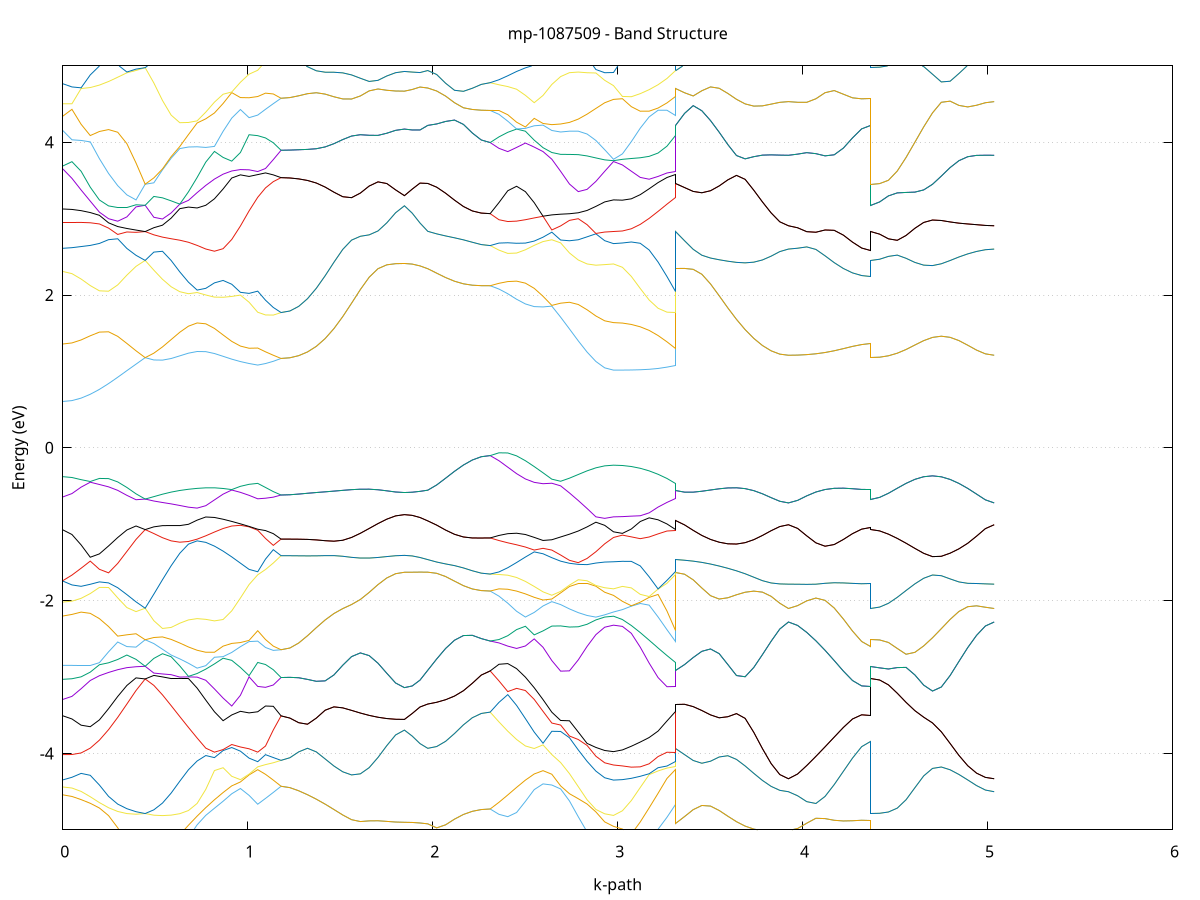 set title 'mp-1087509 - Band Structure'
set xlabel 'k-path'
set ylabel 'Energy (eV)'
set grid y
set yrange [-5:5]
set terminal png size 800,600
set output 'mp-1087509_bands_gnuplot.png'
plot '-' using 1:2 with lines notitle, '-' using 1:2 with lines notitle, '-' using 1:2 with lines notitle, '-' using 1:2 with lines notitle, '-' using 1:2 with lines notitle, '-' using 1:2 with lines notitle, '-' using 1:2 with lines notitle, '-' using 1:2 with lines notitle, '-' using 1:2 with lines notitle, '-' using 1:2 with lines notitle, '-' using 1:2 with lines notitle, '-' using 1:2 with lines notitle, '-' using 1:2 with lines notitle, '-' using 1:2 with lines notitle, '-' using 1:2 with lines notitle, '-' using 1:2 with lines notitle, '-' using 1:2 with lines notitle, '-' using 1:2 with lines notitle, '-' using 1:2 with lines notitle, '-' using 1:2 with lines notitle, '-' using 1:2 with lines notitle, '-' using 1:2 with lines notitle, '-' using 1:2 with lines notitle, '-' using 1:2 with lines notitle, '-' using 1:2 with lines notitle, '-' using 1:2 with lines notitle, '-' using 1:2 with lines notitle, '-' using 1:2 with lines notitle, '-' using 1:2 with lines notitle, '-' using 1:2 with lines notitle, '-' using 1:2 with lines notitle, '-' using 1:2 with lines notitle, '-' using 1:2 with lines notitle, '-' using 1:2 with lines notitle, '-' using 1:2 with lines notitle, '-' using 1:2 with lines notitle, '-' using 1:2 with lines notitle, '-' using 1:2 with lines notitle, '-' using 1:2 with lines notitle, '-' using 1:2 with lines notitle, '-' using 1:2 with lines notitle, '-' using 1:2 with lines notitle, '-' using 1:2 with lines notitle, '-' using 1:2 with lines notitle, '-' using 1:2 with lines notitle, '-' using 1:2 with lines notitle, '-' using 1:2 with lines notitle, '-' using 1:2 with lines notitle, '-' using 1:2 with lines notitle, '-' using 1:2 with lines notitle, '-' using 1:2 with lines notitle, '-' using 1:2 with lines notitle, '-' using 1:2 with lines notitle, '-' using 1:2 with lines notitle, '-' using 1:2 with lines notitle, '-' using 1:2 with lines notitle, '-' using 1:2 with lines notitle, '-' using 1:2 with lines notitle, '-' using 1:2 with lines notitle, '-' using 1:2 with lines notitle, '-' using 1:2 with lines notitle, '-' using 1:2 with lines notitle, '-' using 1:2 with lines notitle, '-' using 1:2 with lines notitle, '-' using 1:2 with lines notitle, '-' using 1:2 with lines notitle, '-' using 1:2 with lines notitle, '-' using 1:2 with lines notitle, '-' using 1:2 with lines notitle, '-' using 1:2 with lines notitle, '-' using 1:2 with lines notitle, '-' using 1:2 with lines notitle, '-' using 1:2 with lines notitle, '-' using 1:2 with lines notitle, '-' using 1:2 with lines notitle, '-' using 1:2 with lines notitle, '-' using 1:2 with lines notitle, '-' using 1:2 with lines notitle, '-' using 1:2 with lines notitle, '-' using 1:2 with lines notitle, '-' using 1:2 with lines notitle, '-' using 1:2 with lines notitle, '-' using 1:2 with lines notitle, '-' using 1:2 with lines notitle, '-' using 1:2 with lines notitle, '-' using 1:2 with lines notitle, '-' using 1:2 with lines notitle, '-' using 1:2 with lines notitle, '-' using 1:2 with lines notitle, '-' using 1:2 with lines notitle, '-' using 1:2 with lines notitle, '-' using 1:2 with lines notitle, '-' using 1:2 with lines notitle, '-' using 1:2 with lines notitle, '-' using 1:2 with lines notitle, '-' using 1:2 with lines notitle
0.000000 -45.013298
0.049494 -45.013298
0.098987 -45.013298
0.148481 -45.013298
0.197974 -45.013198
0.247468 -45.013198
0.296962 -45.013098
0.346455 -45.013098
0.395949 -45.012998
0.445442 -45.012898
0.445442 -45.012898
0.492254 -45.012898
0.539066 -45.012898
0.585878 -45.012998
0.632689 -45.012998
0.679501 -45.012998
0.726313 -45.013098
0.773125 -45.013098
0.819936 -45.013098
0.866748 -45.013198
0.913560 -45.013198
0.960372 -45.013198
1.007183 -45.013198
1.053995 -45.013298
1.053995 -45.013298
1.096075 -45.013198
1.138155 -45.013198
1.180234 -45.013098
1.180234 -45.013098
1.227872 -45.013098
1.275510 -45.013098
1.323148 -45.013098
1.370786 -45.013198
1.418424 -45.013198
1.466062 -45.013298
1.513700 -45.013298
1.561338 -45.013298
1.608976 -45.013398
1.656614 -45.013398
1.704252 -45.013498
1.751890 -45.013498
1.799528 -45.013498
1.847166 -45.013498
1.847166 -45.013498
1.889246 -45.013498
1.931326 -45.013498
1.973406 -45.013498
1.973406 -45.013498
2.021590 -45.013498
2.069775 -45.013498
2.117959 -45.013498
2.166144 -45.013398
2.214328 -45.013398
2.262512 -45.013398
2.310697 -45.013398
2.310697 -45.013398
2.358335 -45.013498
2.405973 -45.013498
2.453611 -45.013498
2.501249 -45.013598
2.548887 -45.013598
2.596525 -45.013598
2.644163 -45.013598
2.691801 -45.013598
2.739439 -45.013598
2.787077 -45.013598
2.834715 -45.013598
2.882353 -45.013598
2.929991 -45.013598
2.977629 -45.013598
2.977629 -45.013598
3.025813 -45.013598
3.073998 -45.013498
3.122182 -45.013498
3.170367 -45.013498
3.218551 -45.013398
3.266736 -45.013298
3.314920 -45.013298
3.314920 -45.013498
3.361732 -45.013498
3.408544 -45.013498
3.455355 -45.013498
3.502167 -45.013398
3.548979 -45.013398
3.595791 -45.013398
3.642602 -45.013398
3.689414 -45.013398
3.736226 -45.013298
3.783038 -45.013298
3.829849 -45.013298
3.876661 -45.013298
3.923473 -45.013298
3.923473 -45.013298
3.972966 -45.013298
4.022460 -45.013298
4.071954 -45.013298
4.121447 -45.013298
4.170941 -45.013298
4.220434 -45.013298
4.269928 -45.013198
4.319422 -45.013198
4.368915 -45.013198
4.368915 -45.012898
4.416553 -45.012898
4.464191 -45.012898
4.511829 -45.012998
4.559467 -45.012998
4.607105 -45.012998
4.654743 -45.013098
4.702381 -45.013098
4.750019 -45.013198
4.797657 -45.013198
4.845295 -45.013198
4.892933 -45.013298
4.940571 -45.013298
4.988209 -45.013298
5.035847 -45.013298
e
0.000000 -45.012498
0.049494 -45.012498
0.098987 -45.012498
0.148481 -45.012498
0.197974 -45.012598
0.247468 -45.012598
0.296962 -45.012698
0.346455 -45.012798
0.395949 -45.012798
0.445442 -45.012898
0.445442 -45.012898
0.492254 -45.012898
0.539066 -45.012898
0.585878 -45.012898
0.632689 -45.012898
0.679501 -45.012898
0.726313 -45.012898
0.773125 -45.012898
0.819936 -45.012898
0.866748 -45.012898
0.913560 -45.012898
0.960372 -45.012898
1.007183 -45.012898
1.053995 -45.012898
1.053995 -45.012898
1.096075 -45.012998
1.138155 -45.012998
1.180234 -45.013098
1.180234 -45.013098
1.227872 -45.013098
1.275510 -45.013098
1.323148 -45.013098
1.370786 -45.013198
1.418424 -45.013198
1.466062 -45.013298
1.513700 -45.013298
1.561338 -45.013298
1.608976 -45.013398
1.656614 -45.013398
1.704252 -45.013498
1.751890 -45.013498
1.799528 -45.013498
1.847166 -45.013498
1.847166 -45.013498
1.889246 -45.013498
1.931326 -45.013498
1.973406 -45.013498
1.973406 -45.013498
2.021590 -45.013498
2.069775 -45.013498
2.117959 -45.013498
2.166144 -45.013398
2.214328 -45.013398
2.262512 -45.013398
2.310697 -45.013398
2.310697 -45.013398
2.358335 -45.013398
2.405973 -45.013298
2.453611 -45.013198
2.501249 -45.013198
2.548887 -45.013098
2.596525 -45.012998
2.644163 -45.012998
2.691801 -45.012898
2.739439 -45.012798
2.787077 -45.012798
2.834715 -45.012698
2.882353 -45.012698
2.929991 -45.012698
2.977629 -45.012698
2.977629 -45.012698
3.025813 -45.012698
3.073998 -45.012698
3.122182 -45.012698
3.170367 -45.012798
3.218551 -45.012798
3.266736 -45.012898
3.314920 -45.012898
3.314920 -45.013498
3.361732 -45.013498
3.408544 -45.013498
3.455355 -45.013498
3.502167 -45.013398
3.548979 -45.013398
3.595791 -45.013398
3.642602 -45.013398
3.689414 -45.013398
3.736226 -45.013298
3.783038 -45.013298
3.829849 -45.013298
3.876661 -45.013298
3.923473 -45.013298
3.923473 -45.013298
3.972966 -45.013298
4.022460 -45.013298
4.071954 -45.013298
4.121447 -45.013298
4.170941 -45.013298
4.220434 -45.013298
4.269928 -45.013198
4.319422 -45.013198
4.368915 -45.013198
4.368915 -45.012898
4.416553 -45.012898
4.464191 -45.012898
4.511829 -45.012998
4.559467 -45.012998
4.607105 -45.012998
4.654743 -45.013098
4.702381 -45.013098
4.750019 -45.013198
4.797657 -45.013198
4.845295 -45.013198
4.892933 -45.013298
4.940571 -45.013298
4.988209 -45.013298
5.035847 -45.013298
e
0.000000 -44.996998
0.049494 -44.996898
0.098987 -44.996798
0.148481 -44.996598
0.197974 -44.996398
0.247468 -44.996098
0.296962 -44.995698
0.346455 -44.995298
0.395949 -44.994898
0.445442 -44.994498
0.445442 -44.994498
0.492254 -44.994498
0.539066 -44.994598
0.585878 -44.994698
0.632689 -44.994698
0.679501 -44.994798
0.726313 -44.994898
0.773125 -44.994898
0.819936 -44.994998
0.866748 -44.995098
0.913560 -44.995098
0.960372 -44.995198
1.007183 -44.995298
1.053995 -44.995298
1.053995 -44.995298
1.096075 -44.994998
1.138155 -44.994698
1.180234 -44.994398
1.180234 -44.994398
1.227872 -44.994398
1.275510 -44.994398
1.323148 -44.994398
1.370786 -44.994398
1.418424 -44.994398
1.466062 -44.994398
1.513700 -44.994398
1.561338 -44.994398
1.608976 -44.994398
1.656614 -44.994398
1.704252 -44.994398
1.751890 -44.994398
1.799528 -44.994398
1.847166 -44.994398
1.847166 -44.994398
1.889246 -44.994398
1.931326 -44.994398
1.973406 -44.994398
1.973406 -44.994398
2.021590 -44.994398
2.069775 -44.994398
2.117959 -44.994398
2.166144 -44.994398
2.214328 -44.994398
2.262512 -44.994398
2.310697 -44.994398
2.310697 -44.994398
2.358335 -44.994698
2.405973 -44.994998
2.453611 -44.995198
2.501249 -44.995498
2.548887 -44.995698
2.596525 -44.995998
2.644163 -44.996198
2.691801 -44.996398
2.739439 -44.996498
2.787077 -44.996698
2.834715 -44.996798
2.882353 -44.996898
2.929991 -44.996898
2.977629 -44.996898
2.977629 -44.996898
3.025813 -44.996898
3.073998 -44.996798
3.122182 -44.996598
3.170367 -44.996398
3.218551 -44.996098
3.266736 -44.995698
3.314920 -44.995298
3.314920 -44.994398
3.361732 -44.994398
3.408544 -44.994398
3.455355 -44.994398
3.502167 -44.994398
3.548979 -44.994398
3.595791 -44.994398
3.642602 -44.994398
3.689414 -44.994398
3.736226 -44.994398
3.783038 -44.994398
3.829849 -44.994398
3.876661 -44.994398
3.923473 -44.994398
3.923473 -44.994398
3.972966 -44.994398
4.022460 -44.994398
4.071954 -44.994398
4.121447 -44.994398
4.170941 -44.994398
4.220434 -44.994398
4.269928 -44.994398
4.319422 -44.994398
4.368915 -44.994498
4.368915 -44.994498
4.416553 -44.994498
4.464191 -44.994498
4.511829 -44.994498
4.559467 -44.994498
4.607105 -44.994398
4.654743 -44.994398
4.702381 -44.994398
4.750019 -44.994398
4.797657 -44.994398
4.845295 -44.994398
4.892933 -44.994398
4.940571 -44.994398
4.988209 -44.994398
5.035847 -44.994398
e
0.000000 -44.991998
0.049494 -44.991998
0.098987 -44.992098
0.148481 -44.992298
0.197974 -44.992498
0.247468 -44.992898
0.296962 -44.993198
0.346455 -44.993598
0.395949 -44.993998
0.445442 -44.994498
0.445442 -44.994498
0.492254 -44.994398
0.539066 -44.994298
0.585878 -44.994298
0.632689 -44.994198
0.679501 -44.994098
0.726313 -44.993998
0.773125 -44.993998
0.819936 -44.993898
0.866748 -44.993798
0.913560 -44.993798
0.960372 -44.993698
1.007183 -44.993598
1.053995 -44.993498
1.053995 -44.993498
1.096075 -44.993798
1.138155 -44.994098
1.180234 -44.994398
1.180234 -44.994398
1.227872 -44.994398
1.275510 -44.994398
1.323148 -44.994398
1.370786 -44.994398
1.418424 -44.994398
1.466062 -44.994398
1.513700 -44.994398
1.561338 -44.994398
1.608976 -44.994398
1.656614 -44.994398
1.704252 -44.994398
1.751890 -44.994398
1.799528 -44.994398
1.847166 -44.994398
1.847166 -44.994398
1.889246 -44.994398
1.931326 -44.994398
1.973406 -44.994398
1.973406 -44.994398
2.021590 -44.994398
2.069775 -44.994398
2.117959 -44.994398
2.166144 -44.994398
2.214328 -44.994398
2.262512 -44.994398
2.310697 -44.994398
2.310697 -44.994398
2.358335 -44.994098
2.405973 -44.993898
2.453611 -44.993598
2.501249 -44.993298
2.548887 -44.993098
2.596525 -44.992898
2.644163 -44.992698
2.691801 -44.992498
2.739439 -44.992298
2.787077 -44.992198
2.834715 -44.992098
2.882353 -44.991998
2.929991 -44.991898
2.977629 -44.991898
2.977629 -44.991898
3.025813 -44.991998
3.073998 -44.992098
3.122182 -44.992298
3.170367 -44.992498
3.218551 -44.992798
3.266736 -44.993198
3.314920 -44.993498
3.314920 -44.994398
3.361732 -44.994398
3.408544 -44.994398
3.455355 -44.994398
3.502167 -44.994398
3.548979 -44.994398
3.595791 -44.994398
3.642602 -44.994398
3.689414 -44.994398
3.736226 -44.994398
3.783038 -44.994398
3.829849 -44.994398
3.876661 -44.994398
3.923473 -44.994398
3.923473 -44.994398
3.972966 -44.994398
4.022460 -44.994398
4.071954 -44.994398
4.121447 -44.994398
4.170941 -44.994398
4.220434 -44.994398
4.269928 -44.994398
4.319422 -44.994398
4.368915 -44.994498
4.368915 -44.994498
4.416553 -44.994498
4.464191 -44.994498
4.511829 -44.994498
4.559467 -44.994498
4.607105 -44.994398
4.654743 -44.994398
4.702381 -44.994398
4.750019 -44.994398
4.797657 -44.994398
4.845295 -44.994398
4.892933 -44.994398
4.940571 -44.994398
4.988209 -44.994398
5.035847 -44.994398
e
0.000000 -44.750298
0.049494 -44.750298
0.098987 -44.750298
0.148481 -44.750198
0.197974 -44.750198
0.247468 -44.750098
0.296962 -44.749898
0.346455 -44.749798
0.395949 -44.749698
0.445442 -44.749498
0.445442 -44.749498
0.492254 -44.749498
0.539066 -44.749598
0.585878 -44.749598
0.632689 -44.749698
0.679501 -44.749698
0.726313 -44.749798
0.773125 -44.749798
0.819936 -44.749898
0.866748 -44.749998
0.913560 -44.749998
0.960372 -44.750098
1.007183 -44.750098
1.053995 -44.750098
1.053995 -44.750098
1.096075 -44.749998
1.138155 -44.749898
1.180234 -44.749798
1.180234 -44.749798
1.227872 -44.749798
1.275510 -44.749898
1.323148 -44.749898
1.370786 -44.749898
1.418424 -44.749898
1.466062 -44.749898
1.513700 -44.749898
1.561338 -44.749998
1.608976 -44.749998
1.656614 -44.749998
1.704252 -44.749998
1.751890 -44.749998
1.799528 -44.750098
1.847166 -44.750098
1.847166 -44.750098
1.889246 -44.750098
1.931326 -44.750098
1.973406 -44.749998
1.973406 -44.749998
2.021590 -44.750098
2.069775 -44.750098
2.117959 -44.750098
2.166144 -44.750098
2.214328 -44.750098
2.262512 -44.750098
2.310697 -44.750098
2.310697 -44.750098
2.358335 -44.750198
2.405973 -44.750198
2.453611 -44.750298
2.501249 -44.750398
2.548887 -44.750498
2.596525 -44.750498
2.644163 -44.750598
2.691801 -44.750598
2.739439 -44.750598
2.787077 -44.750598
2.834715 -44.750698
2.882353 -44.750698
2.929991 -44.750698
2.977629 -44.750698
2.977629 -44.750698
3.025813 -44.750698
3.073998 -44.750598
3.122182 -44.750598
3.170367 -44.750498
3.218551 -44.750398
3.266736 -44.750298
3.314920 -44.750098
3.314920 -44.749998
3.361732 -44.749998
3.408544 -44.749998
3.455355 -44.749998
3.502167 -44.749998
3.548979 -44.749898
3.595791 -44.749898
3.642602 -44.749898
3.689414 -44.749798
3.736226 -44.749798
3.783038 -44.749798
3.829849 -44.749698
3.876661 -44.749698
3.923473 -44.749698
3.923473 -44.749698
3.972966 -44.749698
4.022460 -44.749698
4.071954 -44.749698
4.121447 -44.749698
4.170941 -44.749698
4.220434 -44.749698
4.269928 -44.749698
4.319422 -44.749698
4.368915 -44.749698
4.368915 -44.749498
4.416553 -44.749498
4.464191 -44.749498
4.511829 -44.749498
4.559467 -44.749598
4.607105 -44.749598
4.654743 -44.749598
4.702381 -44.749598
4.750019 -44.749598
4.797657 -44.749698
4.845295 -44.749698
4.892933 -44.749698
4.940571 -44.749698
4.988209 -44.749698
5.035847 -44.749698
e
0.000000 -44.748698
0.049494 -44.748698
0.098987 -44.748698
0.148481 -44.748798
0.197974 -44.748898
0.247468 -44.748998
0.296962 -44.749098
0.346455 -44.749198
0.395949 -44.749398
0.445442 -44.749498
0.445442 -44.749498
0.492254 -44.749498
0.539066 -44.749498
0.585878 -44.749498
0.632689 -44.749498
0.679501 -44.749498
0.726313 -44.749498
0.773125 -44.749498
0.819936 -44.749498
0.866748 -44.749498
0.913560 -44.749498
0.960372 -44.749498
1.007183 -44.749498
1.053995 -44.749498
1.053995 -44.749498
1.096075 -44.749598
1.138155 -44.749698
1.180234 -44.749798
1.180234 -44.749798
1.227872 -44.749798
1.275510 -44.749898
1.323148 -44.749898
1.370786 -44.749898
1.418424 -44.749898
1.466062 -44.749898
1.513700 -44.749898
1.561338 -44.749998
1.608976 -44.749998
1.656614 -44.749998
1.704252 -44.749998
1.751890 -44.749998
1.799528 -44.750098
1.847166 -44.750098
1.847166 -44.750098
1.889246 -44.750098
1.931326 -44.750098
1.973406 -44.749998
1.973406 -44.749998
2.021590 -44.750098
2.069775 -44.750098
2.117959 -44.750098
2.166144 -44.750098
2.214328 -44.750098
2.262512 -44.750098
2.310697 -44.750098
2.310697 -44.750098
2.358335 -44.749998
2.405973 -44.749898
2.453611 -44.749798
2.501249 -44.749698
2.548887 -44.749598
2.596525 -44.749398
2.644163 -44.749398
2.691801 -44.749298
2.739439 -44.749198
2.787077 -44.749098
2.834715 -44.749098
2.882353 -44.748998
2.929991 -44.748998
2.977629 -44.748998
2.977629 -44.748998
3.025813 -44.748998
3.073998 -44.748998
3.122182 -44.749098
3.170367 -44.749198
3.218551 -44.749298
3.266736 -44.749398
3.314920 -44.749498
3.314920 -44.749998
3.361732 -44.749998
3.408544 -44.749998
3.455355 -44.749998
3.502167 -44.749998
3.548979 -44.749898
3.595791 -44.749898
3.642602 -44.749898
3.689414 -44.749798
3.736226 -44.749798
3.783038 -44.749798
3.829849 -44.749698
3.876661 -44.749698
3.923473 -44.749698
3.923473 -44.749698
3.972966 -44.749698
4.022460 -44.749698
4.071954 -44.749698
4.121447 -44.749698
4.170941 -44.749698
4.220434 -44.749698
4.269928 -44.749698
4.319422 -44.749698
4.368915 -44.749698
4.368915 -44.749498
4.416553 -44.749498
4.464191 -44.749498
4.511829 -44.749498
4.559467 -44.749598
4.607105 -44.749598
4.654743 -44.749598
4.702381 -44.749598
4.750019 -44.749598
4.797657 -44.749698
4.845295 -44.749698
4.892933 -44.749698
4.940571 -44.749698
4.988209 -44.749698
5.035847 -44.749698
e
0.000000 -15.342198
0.049494 -15.334298
0.098987 -15.310798
0.148481 -15.271598
0.197974 -15.216998
0.247468 -15.147198
0.296962 -15.062398
0.346455 -14.962898
0.395949 -14.849198
0.445442 -14.721798
0.445442 -14.721798
0.492254 -14.720698
0.539066 -14.708698
0.585878 -14.686098
0.632689 -14.653698
0.679501 -14.612298
0.726313 -14.563098
0.773125 -14.507998
0.819936 -14.449398
0.866748 -14.390598
0.913560 -14.336298
0.960372 -14.292198
1.007183 -14.265098
1.053995 -14.261098
1.053995 -14.261098
1.096075 -14.202698
1.138155 -14.146298
1.180234 -14.090898
1.180234 -14.090898
1.227872 -14.086398
1.275510 -14.073098
1.323148 -14.051098
1.370786 -14.020898
1.418424 -13.983198
1.466062 -13.938798
1.513700 -13.888898
1.561338 -13.835198
1.608976 -13.779798
1.656614 -13.725598
1.704252 -13.676198
1.751890 -13.635898
1.799528 -13.609198
1.847166 -13.599898
1.847166 -13.599898
1.889246 -13.601298
1.931326 -13.605398
1.973406 -13.612298
1.973406 -13.612298
2.021590 -13.618498
2.069775 -13.626098
2.117959 -13.633998
2.166144 -13.641298
2.214328 -13.647098
2.262512 -13.650798
2.310697 -13.652098
2.310697 -13.652098
2.358335 -13.763298
2.405973 -13.870298
2.453611 -13.971798
2.501249 -14.066998
2.548887 -14.155098
2.596525 -14.235398
2.644163 -14.307398
2.691801 -14.370498
2.739439 -14.424498
2.787077 -14.469098
2.834715 -14.503998
2.882353 -14.529098
2.929991 -14.544198
2.977629 -14.549198
2.977629 -14.549198
3.025813 -14.543198
3.073998 -14.525398
3.122182 -14.495798
3.170367 -14.454298
3.218551 -14.401298
3.266736 -14.336798
3.314920 -14.261098
3.314920 -13.612298
3.361732 -13.623598
3.408544 -13.640998
3.455355 -13.662998
3.502167 -13.687998
3.548979 -13.714598
3.595791 -13.741298
3.642602 -13.766898
3.689414 -13.790298
3.736226 -13.810598
3.783038 -13.827098
3.829849 -13.839298
3.876661 -13.846698
3.923473 -13.849198
3.923473 -13.849198
3.972966 -13.857498
4.022460 -13.880198
4.071954 -13.911998
4.121447 -13.947198
4.170941 -13.980998
4.220434 -14.010198
4.269928 -14.032398
4.319422 -14.046198
4.368915 -14.050898
4.368915 -14.721798
4.416553 -14.715398
4.464191 -14.696098
4.511829 -14.664198
4.559467 -14.619798
4.607105 -14.563498
4.654743 -14.495698
4.702381 -14.417298
4.750019 -14.329398
4.797657 -14.233998
4.845295 -14.133898
4.892933 -14.034098
4.940571 -13.942998
4.988209 -13.875198
5.035847 -13.849198
e
0.000000 -13.306898
0.049494 -13.379898
0.098987 -13.538398
0.148481 -13.721598
0.197974 -13.908098
0.247468 -14.090198
0.296962 -14.264298
0.346455 -14.428498
0.395949 -14.581298
0.445442 -14.721798
0.445442 -14.721798
0.492254 -14.711798
0.539066 -14.690598
0.585878 -14.658498
0.632689 -14.615498
0.679501 -14.562298
0.726313 -14.499498
0.773125 -14.427998
0.819936 -14.349098
0.866748 -14.264398
0.913560 -14.175998
0.960372 -14.086698
1.007183 -14.000098
1.053995 -13.920298
1.053995 -13.920298
1.096075 -13.978998
1.138155 -14.035498
1.180234 -14.090898
1.180234 -14.090898
1.227872 -14.086398
1.275510 -14.073098
1.323148 -14.051098
1.370786 -14.020898
1.418424 -13.983198
1.466062 -13.938798
1.513700 -13.888898
1.561338 -13.835198
1.608976 -13.779798
1.656614 -13.725598
1.704252 -13.676198
1.751890 -13.635898
1.799528 -13.609198
1.847166 -13.599898
1.847166 -13.599898
1.889246 -13.601298
1.931326 -13.605398
1.973406 -13.612298
1.973406 -13.612298
2.021590 -13.618498
2.069775 -13.626098
2.117959 -13.633998
2.166144 -13.641298
2.214328 -13.647098
2.262512 -13.650798
2.310697 -13.652098
2.310697 -13.652098
2.358335 -13.537898
2.405973 -13.422498
2.453611 -13.307798
2.501249 -13.196298
2.548887 -13.090698
2.596525 -12.994398
2.644163 -12.910798
2.691801 -12.949698
2.739439 -13.004698
2.787077 -13.050698
2.834715 -13.087098
2.882353 -13.113298
2.929991 -13.129198
2.977629 -13.134498
2.977629 -13.134498
3.025813 -13.169698
3.073998 -13.260698
3.122182 -13.382498
3.170367 -13.517198
3.218551 -13.654898
3.266736 -13.790298
3.314920 -13.920298
3.314920 -13.612298
3.361732 -13.623598
3.408544 -13.640998
3.455355 -13.662998
3.502167 -13.687998
3.548979 -13.714598
3.595791 -13.741298
3.642602 -13.766898
3.689414 -13.790298
3.736226 -13.810598
3.783038 -13.827098
3.829849 -13.839298
3.876661 -13.846698
3.923473 -13.849198
3.923473 -13.849198
3.972966 -13.857498
4.022460 -13.880198
4.071954 -13.911998
4.121447 -13.947198
4.170941 -13.980998
4.220434 -14.010198
4.269928 -14.032398
4.319422 -14.046198
4.368915 -14.050898
4.368915 -14.721798
4.416553 -14.715398
4.464191 -14.696098
4.511829 -14.664198
4.559467 -14.619798
4.607105 -14.563498
4.654743 -14.495698
4.702381 -14.417298
4.750019 -14.329398
4.797657 -14.233998
4.845295 -14.133898
4.892933 -14.034098
4.940571 -13.942998
4.988209 -13.875198
5.035847 -13.849198
e
0.000000 -12.692198
0.049494 -12.613598
0.098987 -12.438198
0.148481 -12.227298
0.197974 -12.002898
0.247468 -11.773298
0.296962 -11.543298
0.346455 -11.315998
0.395949 -11.094298
0.445442 -10.881898
0.445442 -10.881898
0.492254 -10.901498
0.539066 -10.926298
0.585878 -10.959498
0.632689 -11.028098
0.679501 -11.194098
0.726313 -11.377198
0.773125 -11.566598
0.819936 -11.753598
0.866748 -11.930398
0.913560 -12.089398
0.960372 -12.222298
1.007183 -12.320898
1.053995 -12.377998
1.053995 -12.377998
1.096075 -12.310298
1.138155 -12.227298
1.180234 -12.131398
1.180234 -12.131398
1.227872 -12.131398
1.275510 -12.131898
1.323148 -12.133998
1.370786 -12.139298
1.418424 -12.149998
1.466062 -12.167998
1.513700 -12.194598
1.561338 -12.229898
1.608976 -12.272198
1.656614 -12.318298
1.704252 -12.363398
1.751890 -12.401898
1.799528 -12.427998
1.847166 -12.437198
1.847166 -12.437198
1.889246 -12.435798
1.931326 -12.431698
1.973406 -12.424998
1.973406 -12.424998
2.021590 -12.402698
2.069775 -12.378798
2.117959 -12.355698
2.166144 -12.335398
2.214328 -12.319798
2.262512 -12.309898
2.310697 -12.306498
2.310697 -12.306498
2.358335 -12.392598
2.405973 -12.480898
2.453611 -12.569098
2.501249 -12.655398
2.548887 -12.737898
2.596525 -12.815298
2.644163 -12.886198
2.691801 -12.843498
2.739439 -12.794598
2.787077 -12.763998
2.834715 -12.748398
2.882353 -12.742698
2.929991 -12.741598
2.977629 -12.741598
2.977629 -12.741598
3.025813 -12.733898
3.073998 -12.710598
3.122182 -12.672198
3.170367 -12.618898
3.218551 -12.551498
3.266736 -12.470798
3.314920 -12.377998
3.314920 -12.424998
3.361732 -12.448398
3.408544 -12.486098
3.455355 -12.534998
3.502167 -12.591198
3.548979 -12.650698
3.595791 -12.709898
3.642602 -12.765898
3.689414 -12.816598
3.736226 -12.859998
3.783038 -12.895098
3.829849 -12.920698
3.876661 -12.936298
3.923473 -12.941598
3.923473 -12.941598
3.972966 -12.926198
4.022460 -12.882998
4.071954 -12.818698
4.121447 -12.741698
4.170941 -12.660898
4.220434 -12.584698
4.269928 -12.521898
4.319422 -12.480298
4.368915 -12.465698
4.368915 -10.881898
4.416553 -10.959998
4.464191 -11.109098
4.511829 -11.276898
4.559467 -11.453198
4.607105 -11.634498
4.654743 -11.818298
4.702381 -12.002598
4.750019 -12.184998
4.797657 -12.362498
4.845295 -12.531298
4.892933 -12.685598
4.940571 -12.815998
4.988209 -12.907698
5.035847 -12.941598
e
0.000000 -10.616598
0.049494 -10.616398
0.098987 -10.615598
0.148481 -10.614398
0.197974 -10.612698
0.247468 -10.610798
0.296962 -10.608498
0.346455 -10.614698
0.395949 -10.690898
0.445442 -10.881898
0.445442 -10.881898
0.492254 -10.865998
0.539066 -10.859098
0.585878 -10.900898
0.632689 -11.005698
0.679501 -11.068298
0.726313 -11.147898
0.773125 -11.241298
0.819936 -11.343398
0.866748 -11.448998
0.913560 -11.552898
0.960372 -11.650098
1.007183 -11.735398
1.053995 -11.803898
1.053995 -11.803898
1.096075 -11.914698
1.138155 -12.025798
1.180234 -12.131398
1.180234 -12.131398
1.227872 -12.131398
1.275510 -12.131898
1.323148 -12.133998
1.370786 -12.139298
1.418424 -12.149998
1.466062 -12.167998
1.513700 -12.194598
1.561338 -12.229898
1.608976 -12.272198
1.656614 -12.318298
1.704252 -12.363398
1.751890 -12.401898
1.799528 -12.427998
1.847166 -12.437198
1.847166 -12.437198
1.889246 -12.435798
1.931326 -12.431698
1.973406 -12.424998
1.973406 -12.424998
2.021590 -12.402698
2.069775 -12.378798
2.117959 -12.355698
2.166144 -12.335398
2.214328 -12.319798
2.262512 -12.309898
2.310697 -12.306498
2.310697 -12.306498
2.358335 -12.225498
2.405973 -12.152798
2.453611 -12.092998
2.501249 -12.052198
2.548887 -12.036398
2.596525 -12.047298
2.644163 -12.076998
2.691801 -12.112698
2.739439 -12.143398
2.787077 -12.163998
2.834715 -12.174298
2.882353 -12.177698
2.929991 -12.177998
2.977629 -12.177798
2.977629 -12.177798
3.025813 -12.138598
3.073998 -12.036498
3.122182 -11.901598
3.170367 -11.767398
3.218551 -11.691198
3.266736 -11.718998
3.314920 -11.803898
3.314920 -12.424998
3.361732 -12.448398
3.408544 -12.486098
3.455355 -12.534998
3.502167 -12.591198
3.548979 -12.650698
3.595791 -12.709898
3.642602 -12.765898
3.689414 -12.816598
3.736226 -12.859998
3.783038 -12.895098
3.829849 -12.920698
3.876661 -12.936298
3.923473 -12.941598
3.923473 -12.941598
3.972966 -12.926198
4.022460 -12.882998
4.071954 -12.818698
4.121447 -12.741698
4.170941 -12.660898
4.220434 -12.584698
4.269928 -12.521898
4.319422 -12.480298
4.368915 -12.465698
4.368915 -10.881898
4.416553 -10.959998
4.464191 -11.109098
4.511829 -11.276898
4.559467 -11.453198
4.607105 -11.634498
4.654743 -11.818298
4.702381 -12.002598
4.750019 -12.184998
4.797657 -12.362498
4.845295 -12.531298
4.892933 -12.685598
4.940571 -12.815998
4.988209 -12.907698
5.035847 -12.941598
e
0.000000 -10.595198
0.049494 -10.595498
0.098987 -10.596198
0.148481 -10.597398
0.197974 -10.599098
0.247468 -10.601498
0.296962 -10.605298
0.346455 -10.605798
0.395949 -10.602598
0.445442 -10.597598
0.445442 -10.597598
0.492254 -10.641698
0.539066 -10.712898
0.585878 -10.768798
0.632689 -10.766898
0.679501 -10.745298
0.726313 -10.740298
0.773125 -10.774398
0.819936 -10.808398
0.866748 -10.844698
0.913560 -10.884998
0.960372 -10.930198
1.007183 -10.980198
1.053995 -11.034398
1.053995 -11.034398
1.096075 -10.928398
1.138155 -10.821798
1.180234 -10.717298
1.180234 -10.717298
1.227872 -10.719198
1.275510 -10.724098
1.323148 -10.730398
1.370786 -10.735698
1.418424 -10.736698
1.466062 -10.729998
1.513700 -10.712698
1.561338 -10.683098
1.608976 -10.641198
1.656614 -10.589398
1.704252 -10.532598
1.751890 -10.478798
1.799528 -10.438798
1.847166 -10.423798
1.847166 -10.423798
1.889246 -10.431998
1.931326 -10.454298
1.973406 -10.485298
1.973406 -10.485298
2.021590 -10.529198
2.069775 -10.568298
2.117959 -10.600498
2.166144 -10.625198
2.214328 -10.642298
2.262512 -10.652298
2.310697 -10.655498
2.310697 -10.655498
2.358335 -10.848098
2.405973 -11.019898
2.453611 -11.166498
2.501249 -11.281098
2.548887 -11.356598
2.596525 -11.389698
2.644163 -11.386098
2.691801 -11.356898
2.739439 -11.312898
2.787077 -11.262198
2.834715 -11.211598
2.882353 -11.168098
2.929991 -11.138198
2.977629 -11.127498
2.977629 -11.127498
3.025813 -11.142298
3.073998 -11.183898
3.122182 -11.242998
3.170367 -11.298098
3.218551 -11.296398
3.266736 -11.192898
3.314920 -11.034398
3.314920 -10.485298
3.361732 -10.462898
3.408544 -10.407898
3.455355 -10.323698
3.502167 -10.215098
3.548979 -10.087198
3.595791 -9.945198
3.642602 -9.794098
3.689414 -9.638898
3.736226 -9.484998
3.783038 -9.338198
3.829849 -9.206198
3.876661 -9.102598
3.923473 -9.058398
3.923473 -9.058398
3.972966 -9.100298
4.022460 -9.198198
4.071954 -9.321498
4.121447 -9.453998
4.170941 -9.583998
4.220434 -9.700698
4.269928 -9.793898
4.319422 -9.854298
4.368915 -9.875198
4.368915 -10.597598
4.416553 -10.524498
4.464191 -10.390598
4.511829 -10.247398
4.559467 -10.104498
4.607105 -9.964198
4.654743 -9.827698
4.702381 -9.695698
4.750019 -9.569098
4.797657 -9.449198
4.845295 -9.337498
4.892933 -9.236198
4.940571 -9.149298
4.988209 -9.084398
5.035847 -9.058398
e
0.000000 -9.672698
0.049494 -9.695198
0.098987 -9.758998
0.148481 -9.856398
0.197974 -9.980198
0.247468 -10.125398
0.296962 -10.287898
0.346455 -10.460798
0.395949 -10.580598
0.445442 -10.597598
0.445442 -10.597598
0.492254 -10.584198
0.539066 -10.596498
0.585878 -10.626298
0.632689 -10.664498
0.679501 -10.703798
0.726313 -10.716798
0.773125 -10.683898
0.819936 -10.647498
0.866748 -10.607998
0.913560 -10.566098
0.960372 -10.522298
1.007183 -10.477298
1.053995 -10.431698
1.053995 -10.431698
1.096075 -10.521298
1.138155 -10.616798
1.180234 -10.717298
1.180234 -10.717298
1.227872 -10.719198
1.275510 -10.724098
1.323148 -10.730398
1.370786 -10.735698
1.418424 -10.736698
1.466062 -10.729998
1.513700 -10.712698
1.561338 -10.683098
1.608976 -10.641198
1.656614 -10.589398
1.704252 -10.532598
1.751890 -10.478798
1.799528 -10.438798
1.847166 -10.423798
1.847166 -10.423798
1.889246 -10.431998
1.931326 -10.454298
1.973406 -10.485298
1.973406 -10.485298
2.021590 -10.529198
2.069775 -10.568298
2.117959 -10.600498
2.166144 -10.625198
2.214328 -10.642298
2.262512 -10.652298
2.310697 -10.655498
2.310697 -10.655498
2.358335 -10.445498
2.405973 -10.220398
2.453611 -9.982298
2.501249 -9.733098
2.548887 -9.475098
2.596525 -9.441798
2.644163 -9.533198
2.691801 -9.622598
2.739439 -9.708598
2.787077 -9.788698
2.834715 -9.859298
2.882353 -9.915798
2.929991 -9.952798
2.977629 -9.965698
2.977629 -9.965698
3.025813 -9.974098
3.073998 -9.999498
3.122182 -10.043398
3.170367 -10.107598
3.218551 -10.193398
3.266736 -10.301698
3.314920 -10.431698
3.314920 -10.485298
3.361732 -10.462898
3.408544 -10.407898
3.455355 -10.323698
3.502167 -10.215098
3.548979 -10.087198
3.595791 -9.945198
3.642602 -9.794098
3.689414 -9.638898
3.736226 -9.484998
3.783038 -9.338198
3.829849 -9.206198
3.876661 -9.102598
3.923473 -9.058398
3.923473 -9.058398
3.972966 -9.100298
4.022460 -9.198198
4.071954 -9.321498
4.121447 -9.453998
4.170941 -9.583998
4.220434 -9.700698
4.269928 -9.793898
4.319422 -9.854298
4.368915 -9.875198
4.368915 -10.597598
4.416553 -10.524498
4.464191 -10.390598
4.511829 -10.247398
4.559467 -10.104498
4.607105 -9.964198
4.654743 -9.827698
4.702381 -9.695698
4.750019 -9.569098
4.797657 -9.449198
4.845295 -9.337498
4.892933 -9.236198
4.940571 -9.149298
4.988209 -9.084398
5.035847 -9.058398
e
0.000000 -8.841998
0.049494 -8.825398
0.098987 -8.779098
0.148481 -8.710398
0.197974 -8.625598
0.247468 -8.528898
0.296962 -8.422498
0.346455 -8.307798
0.395949 -8.185898
0.445442 -8.057898
0.445442 -8.057898
0.492254 -8.177898
0.539066 -8.267398
0.585878 -8.322798
0.632689 -8.345298
0.679501 -8.338898
0.726313 -8.309098
0.773125 -8.260698
0.819936 -8.198398
0.866748 -8.125898
0.913560 -8.046398
0.960372 -7.963098
1.007183 -7.879098
1.053995 -7.826898
1.053995 -7.826898
1.096075 -7.811898
1.138155 -7.804698
1.180234 -7.802598
1.180234 -7.802598
1.227872 -7.828098
1.275510 -7.899398
1.323148 -8.005298
1.370786 -8.134198
1.418424 -8.277598
1.466062 -8.429698
1.513700 -8.585998
1.561338 -8.742898
1.608976 -8.896198
1.656614 -9.041098
1.704252 -9.171198
1.751890 -9.277798
1.799528 -9.349498
1.847166 -9.375098
1.847166 -9.375098
1.889246 -9.358998
1.931326 -9.313498
1.973406 -9.245198
1.973406 -9.245198
2.021590 -9.179398
2.069775 -9.108898
2.117959 -9.039298
2.166144 -8.976398
2.214328 -8.925898
2.262512 -8.892998
2.310697 -8.881598
2.310697 -8.881598
2.358335 -8.976198
2.405973 -9.070098
2.453611 -9.163598
2.501249 -9.256698
2.548887 -9.349498
2.596525 -9.211298
2.644163 -8.946698
2.691801 -8.691398
2.739439 -8.472298
2.787077 -8.335998
2.834715 -8.277598
2.882353 -8.254498
2.929991 -8.245598
2.977629 -8.243298
2.977629 -8.243298
3.025813 -8.227898
3.073998 -8.184298
3.122182 -8.119198
3.170367 -8.042098
3.218551 -7.962798
3.266736 -7.889598
3.314920 -7.826898
3.314920 -9.245198
3.361732 -9.186498
3.408544 -9.116498
3.455355 -9.038898
3.502167 -8.958398
3.548979 -8.880098
3.595791 -8.809698
3.642602 -8.752598
3.689414 -8.713598
3.736226 -8.696198
3.783038 -8.701698
3.829849 -8.728198
3.876661 -8.766598
3.923473 -8.788798
3.923473 -8.788798
3.972966 -8.764898
4.022460 -8.718298
4.071954 -8.672498
4.121447 -8.633698
4.170941 -8.602498
4.220434 -8.578598
4.269928 -8.561598
4.319422 -8.551298
4.368915 -8.547898
4.368915 -8.057898
4.416553 -8.067398
4.464191 -8.095098
4.511829 -8.138798
4.559467 -8.195098
4.607105 -8.260198
4.654743 -8.330198
4.702381 -8.401898
4.750019 -8.472698
4.797657 -8.541098
4.845295 -8.606398
4.892933 -8.667998
4.940571 -8.724198
4.988209 -8.769498
5.035847 -8.788798
e
0.000000 -7.101598
0.049494 -7.124498
0.098987 -7.187798
0.148481 -7.281098
0.197974 -7.394498
0.247468 -7.520698
0.296962 -7.653898
0.346455 -7.789798
0.395949 -7.925298
0.445442 -8.057898
0.445442 -8.057898
0.492254 -7.915998
0.539066 -7.764498
0.585878 -7.617998
0.632689 -7.492898
0.679501 -7.407898
0.726313 -7.382298
0.773125 -7.418198
0.819936 -7.489898
0.866748 -7.570998
0.913560 -7.648098
0.960372 -7.716398
1.007183 -7.775498
1.053995 -7.797598
1.053995 -7.797598
1.096075 -7.801598
1.138155 -7.802498
1.180234 -7.802598
1.180234 -7.802598
1.227872 -7.828098
1.275510 -7.899398
1.323148 -8.005298
1.370786 -8.134198
1.418424 -8.277598
1.466062 -8.429698
1.513700 -8.585998
1.561338 -8.742898
1.608976 -8.896198
1.656614 -9.041098
1.704252 -9.171198
1.751890 -9.277798
1.799528 -9.349498
1.847166 -9.375098
1.847166 -9.375098
1.889246 -9.358998
1.931326 -9.313498
1.973406 -9.245198
1.973406 -9.245198
2.021590 -9.179398
2.069775 -9.108898
2.117959 -9.039298
2.166144 -8.976398
2.214328 -8.925898
2.262512 -8.892998
2.310697 -8.881598
2.310697 -8.881598
2.358335 -8.786598
2.405973 -8.691598
2.453611 -8.597498
2.501249 -8.505898
2.548887 -8.418798
2.596525 -8.338098
2.644163 -8.263998
2.691801 -8.191298
2.739439 -8.097498
2.787077 -7.939698
2.834715 -7.727698
2.882353 -7.514598
2.929991 -7.345498
2.977629 -7.276098
2.977629 -7.276098
3.025813 -7.298398
3.073998 -7.359798
3.122182 -7.447398
3.170367 -7.545798
3.218551 -7.642298
3.266736 -7.727698
3.314920 -7.797598
3.314920 -9.245198
3.361732 -9.186498
3.408544 -9.116498
3.455355 -9.038898
3.502167 -8.958398
3.548979 -8.880098
3.595791 -8.809698
3.642602 -8.752598
3.689414 -8.713598
3.736226 -8.696198
3.783038 -8.701698
3.829849 -8.728198
3.876661 -8.766598
3.923473 -8.788798
3.923473 -8.788798
3.972966 -8.764898
4.022460 -8.718298
4.071954 -8.672498
4.121447 -8.633698
4.170941 -8.602498
4.220434 -8.578598
4.269928 -8.561598
4.319422 -8.551298
4.368915 -8.547898
4.368915 -8.057898
4.416553 -8.067398
4.464191 -8.095098
4.511829 -8.138798
4.559467 -8.195098
4.607105 -8.260198
4.654743 -8.330198
4.702381 -8.401898
4.750019 -8.472698
4.797657 -8.541098
4.845295 -8.606398
4.892933 -8.667998
4.940571 -8.724198
4.988209 -8.769498
5.035847 -8.788798
e
0.000000 -6.623598
0.049494 -6.608898
0.098987 -6.567698
0.148481 -6.504798
0.197974 -6.422798
0.247468 -6.322498
0.296962 -6.204898
0.346455 -6.072998
0.395949 -5.936098
0.445442 -5.839298
0.445442 -5.839298
0.492254 -5.997898
0.539066 -6.199298
0.585878 -6.392098
0.632689 -6.561898
0.679501 -6.692298
0.726313 -6.764198
0.773125 -6.773598
0.819936 -6.744098
0.866748 -6.700898
0.913560 -6.658598
0.960372 -6.623998
1.007183 -6.598198
1.053995 -6.576898
1.053995 -6.576898
1.096075 -6.484598
1.138155 -6.375698
1.180234 -6.258898
1.180234 -6.258898
1.227872 -6.238998
1.275510 -6.201898
1.323148 -6.209298
1.370786 -6.266598
1.418424 -6.338698
1.466062 -6.408198
1.513700 -6.467598
1.561338 -6.513698
1.608976 -6.546098
1.656614 -6.566098
1.704252 -6.576298
1.751890 -6.580098
1.799528 -6.580598
1.847166 -6.580498
1.847166 -6.580498
1.889246 -6.592498
1.931326 -6.626898
1.973406 -6.679798
1.973406 -6.679798
2.021590 -6.798998
2.069775 -6.926098
2.117959 -7.045498
2.166144 -7.147098
2.214328 -7.224198
2.262512 -7.272398
2.310697 -7.288698
2.310697 -7.288698
2.358335 -7.326498
2.405973 -7.338298
2.453611 -7.322398
2.501249 -7.277398
2.548887 -7.202798
2.596525 -7.098798
2.644163 -6.966698
2.691801 -6.808298
2.739439 -6.765298
2.787077 -6.759698
2.834715 -6.751998
2.882353 -6.754898
2.929991 -6.773898
2.977629 -6.788698
2.977629 -6.788698
3.025813 -6.786798
3.073998 -6.780698
3.122182 -6.768298
3.170367 -6.746298
3.218551 -6.710098
3.266736 -6.654798
3.314920 -6.576898
3.314920 -6.679798
3.361732 -6.632598
3.408544 -6.583698
3.455355 -6.532898
3.502167 -6.479098
3.548979 -6.420698
3.595791 -6.356198
3.642602 -6.286198
3.689414 -6.218898
3.736226 -6.175298
3.783038 -6.168398
3.829849 -6.181498
3.876661 -6.195798
3.923473 -6.201498
3.923473 -6.201498
3.972966 -6.194798
4.022460 -6.178498
4.071954 -6.161498
4.121447 -6.151598
4.170941 -6.150598
4.220434 -6.155498
4.269928 -6.162098
4.319422 -6.167098
4.368915 -6.168998
4.368915 -5.839298
4.416553 -5.912398
4.464191 -6.006698
4.511829 -6.078298
4.559467 -6.122198
4.607105 -6.139098
4.654743 -6.132398
4.702381 -6.107698
4.750019 -6.075198
4.797657 -6.056098
4.845295 -6.073898
4.892933 -6.116898
4.940571 -6.160498
4.988209 -6.190798
5.035847 -6.201498
e
0.000000 -6.122898
0.049494 -6.118798
0.098987 -6.106298
0.148481 -6.085598
0.197974 -6.056298
0.247468 -6.018598
0.296962 -5.972798
0.346455 -5.920098
0.395949 -5.864898
0.445442 -5.839298
0.445442 -5.839298
0.492254 -5.836698
0.539066 -5.861398
0.585878 -5.883398
0.632689 -5.902098
0.679501 -5.918598
0.726313 -5.933698
0.773125 -5.947998
0.819936 -5.961698
0.866748 -5.993498
0.913560 -6.030598
0.960372 -6.049898
1.007183 -6.049298
1.053995 -6.032298
1.053995 -6.032298
1.096075 -6.065498
1.138155 -6.150098
1.180234 -6.258898
1.180234 -6.258898
1.227872 -6.238998
1.275510 -6.201898
1.323148 -6.209298
1.370786 -6.266598
1.418424 -6.338698
1.466062 -6.408198
1.513700 -6.467598
1.561338 -6.513698
1.608976 -6.546098
1.656614 -6.566098
1.704252 -6.576298
1.751890 -6.580098
1.799528 -6.580598
1.847166 -6.580498
1.847166 -6.580498
1.889246 -6.592498
1.931326 -6.626898
1.973406 -6.679798
1.973406 -6.679798
2.021590 -6.798998
2.069775 -6.926098
2.117959 -7.045498
2.166144 -7.147098
2.214328 -7.224198
2.262512 -7.272398
2.310697 -7.288698
2.310697 -7.288698
2.358335 -7.227398
2.405973 -7.145198
2.453611 -7.045698
2.501249 -6.933898
2.548887 -6.821798
2.596525 -6.746298
2.644163 -6.742598
2.691801 -6.759298
2.739439 -6.626498
2.787077 -6.425098
2.834715 -6.209598
2.882353 -5.988898
2.929991 -5.781098
2.977629 -5.661498
2.977629 -5.661498
3.025813 -5.674098
3.073998 -5.708298
3.122182 -5.805398
3.170367 -5.895098
3.218551 -5.962598
3.266736 -6.007898
3.314920 -6.032298
3.314920 -6.679798
3.361732 -6.632598
3.408544 -6.583698
3.455355 -6.532898
3.502167 -6.479098
3.548979 -6.420698
3.595791 -6.356198
3.642602 -6.286198
3.689414 -6.218898
3.736226 -6.175298
3.783038 -6.168398
3.829849 -6.181498
3.876661 -6.195798
3.923473 -6.201498
3.923473 -6.201498
3.972966 -6.194798
4.022460 -6.178498
4.071954 -6.161498
4.121447 -6.151598
4.170941 -6.150598
4.220434 -6.155498
4.269928 -6.162098
4.319422 -6.167098
4.368915 -6.168998
4.368915 -5.839298
4.416553 -5.912398
4.464191 -6.006698
4.511829 -6.078298
4.559467 -6.122198
4.607105 -6.139098
4.654743 -6.132398
4.702381 -6.107698
4.750019 -6.075198
4.797657 -6.056098
4.845295 -6.073898
4.892933 -6.116898
4.940571 -6.160498
4.988209 -6.190798
5.035847 -6.201498
e
0.000000 -5.691598
0.049494 -5.689098
0.098987 -5.681798
0.148481 -5.670598
0.197974 -5.655898
0.247468 -5.638398
0.296962 -5.623198
0.346455 -5.641798
0.395949 -5.694698
0.445442 -5.718798
0.445442 -5.718798
0.492254 -5.727498
0.539066 -5.704098
0.585878 -5.711198
0.632689 -5.742598
0.679501 -5.785598
0.726313 -5.835598
0.773125 -5.889898
0.819936 -5.944398
0.866748 -5.974598
0.913560 -5.986398
0.960372 -5.996398
1.007183 -6.003198
1.053995 -6.004298
1.053995 -6.004298
1.096075 -6.024098
1.138155 -6.000998
1.180234 -5.959798
1.180234 -5.959798
1.227872 -5.968098
1.275510 -5.971698
1.323148 -5.911298
1.370786 -5.783298
1.418424 -5.624398
1.466062 -5.455598
1.513700 -5.293598
1.561338 -5.163598
1.608976 -5.110298
1.656614 -5.138798
1.704252 -5.191898
1.751890 -5.239998
1.799528 -5.272198
1.847166 -5.283498
1.847166 -5.283498
1.889246 -5.281398
1.931326 -5.277898
1.973406 -5.280298
1.973406 -5.280298
2.021590 -5.230198
2.069775 -5.291698
2.117959 -5.407298
2.166144 -5.521298
2.214328 -5.613098
2.262512 -5.672298
2.310697 -5.692598
2.310697 -5.692598
2.358335 -5.885798
2.405973 -6.066198
2.453611 -6.227698
2.501249 -6.363598
2.548887 -6.461298
2.596525 -6.483398
2.644163 -6.395498
2.691801 -6.251798
2.739439 -6.090098
2.787077 -5.922598
2.834715 -5.756798
2.882353 -5.602098
2.929991 -5.479998
2.977629 -5.437998
2.977629 -5.437998
3.025813 -5.567398
3.073998 -5.695098
3.122182 -5.756898
3.170367 -5.813598
3.218551 -5.874498
3.266736 -5.937698
3.314920 -6.004298
3.314920 -5.280298
3.361732 -5.409998
3.408544 -5.528598
3.455355 -5.632198
3.502167 -5.719498
3.548979 -5.790398
3.595791 -5.845698
3.642602 -5.884798
3.689414 -5.900698
3.736226 -5.874898
3.783038 -5.798498
3.829849 -5.697198
3.876661 -5.608998
3.923473 -5.572898
3.923473 -5.572898
3.972966 -5.580998
4.022460 -5.598498
4.071954 -5.613898
4.121447 -5.623298
4.170941 -5.630598
4.220434 -5.640698
4.269928 -5.652998
4.319422 -5.663398
4.368915 -5.667398
4.368915 -5.718798
4.416553 -5.652798
4.464191 -5.596998
4.511829 -5.584998
4.559467 -5.596098
4.607105 -5.623198
4.654743 -5.664498
4.702381 -5.716398
4.750019 -5.768698
4.797657 -5.797898
4.845295 -5.777898
4.892933 -5.719498
4.940571 -5.650698
4.988209 -5.594798
5.035847 -5.572898
e
0.000000 -5.450498
0.049494 -5.450298
0.098987 -5.451098
0.148481 -5.457398
0.197974 -5.474398
0.247468 -5.504898
0.296962 -5.542798
0.346455 -5.561598
0.395949 -5.642598
0.445442 -5.718798
0.445442 -5.718798
0.492254 -5.559998
0.539066 -5.474398
0.585878 -5.402398
0.632689 -5.281198
0.679501 -5.264198
0.726313 -5.261398
0.773125 -5.273498
0.819936 -5.302498
0.866748 -5.348898
0.913560 -5.410698
0.960372 -5.483298
1.007183 -5.562598
1.053995 -5.645898
1.053995 -5.645898
1.096075 -5.783998
1.138155 -5.890898
1.180234 -5.959798
1.180234 -5.959798
1.227872 -5.968098
1.275510 -5.971698
1.323148 -5.911298
1.370786 -5.783298
1.418424 -5.624398
1.466062 -5.455598
1.513700 -5.293598
1.561338 -5.163598
1.608976 -5.110298
1.656614 -5.138798
1.704252 -5.191898
1.751890 -5.239998
1.799528 -5.272198
1.847166 -5.283498
1.847166 -5.283498
1.889246 -5.281398
1.931326 -5.277898
1.973406 -5.280298
1.973406 -5.280298
2.021590 -5.230198
2.069775 -5.291698
2.117959 -5.407298
2.166144 -5.521298
2.214328 -5.613098
2.262512 -5.672298
2.310697 -5.692598
2.310697 -5.692598
2.358335 -5.496498
2.405973 -5.320798
2.453611 -5.216098
2.501249 -5.199198
2.548887 -5.218598
2.596525 -5.242598
2.644163 -5.260998
2.691801 -5.270698
2.739439 -5.272298
2.787077 -5.269198
2.834715 -5.270598
2.882353 -5.293998
2.929991 -5.361598
2.977629 -5.431598
2.977629 -5.431598
3.025813 -5.367298
3.073998 -5.315498
3.122182 -5.235998
3.170367 -5.252998
3.218551 -5.378498
3.266736 -5.512698
3.314920 -5.645898
3.314920 -5.280298
3.361732 -5.409998
3.408544 -5.528598
3.455355 -5.632198
3.502167 -5.719498
3.548979 -5.790398
3.595791 -5.845698
3.642602 -5.884798
3.689414 -5.900698
3.736226 -5.874898
3.783038 -5.798498
3.829849 -5.697198
3.876661 -5.608998
3.923473 -5.572898
3.923473 -5.572898
3.972966 -5.580998
4.022460 -5.598498
4.071954 -5.613898
4.121447 -5.623298
4.170941 -5.630598
4.220434 -5.640698
4.269928 -5.652998
4.319422 -5.663398
4.368915 -5.667398
4.368915 -5.718798
4.416553 -5.652798
4.464191 -5.596998
4.511829 -5.584998
4.559467 -5.596098
4.607105 -5.623198
4.654743 -5.664498
4.702381 -5.716398
4.750019 -5.768698
4.797657 -5.797898
4.845295 -5.777898
4.892933 -5.719498
4.940571 -5.650698
4.988209 -5.594798
5.035847 -5.572898
e
0.000000 -5.133698
0.049494 -5.154298
0.098987 -5.207798
0.148481 -5.277798
0.197974 -5.351598
0.247468 -5.422998
0.296962 -5.491498
0.346455 -5.549798
0.395949 -5.510798
0.445442 -5.439198
0.445442 -5.439198
0.492254 -5.477698
0.539066 -5.399998
0.585878 -5.316598
0.632689 -5.271498
0.679501 -5.104298
0.726313 -4.935398
0.773125 -4.811198
0.819936 -4.718098
0.866748 -4.626398
0.913560 -4.528698
0.960372 -4.459698
1.007183 -4.549398
1.053995 -4.665498
1.053995 -4.665498
1.096075 -4.589398
1.138155 -4.510998
1.180234 -4.430498
1.180234 -4.430498
1.227872 -4.448298
1.275510 -4.489498
1.323148 -4.541098
1.370786 -4.599498
1.418424 -4.664398
1.466062 -4.734698
1.513700 -4.806398
1.561338 -4.867898
1.608976 -4.892298
1.656614 -4.883398
1.704252 -4.882098
1.751890 -4.890298
1.799528 -4.898698
1.847166 -4.901998
1.847166 -4.901998
1.889246 -4.904198
1.931326 -4.911198
1.973406 -4.922398
1.973406 -4.922398
2.021590 -4.975198
2.069775 -4.935098
2.117959 -4.860698
2.166144 -4.799498
2.214328 -4.758298
2.262512 -4.735298
2.310697 -4.727898
2.310697 -4.727898
2.358335 -4.797798
2.405973 -4.828498
2.453611 -4.773898
2.501249 -4.628498
2.548887 -4.474298
2.596525 -4.399398
2.644163 -4.414098
2.691801 -4.465698
2.739439 -4.622498
2.787077 -4.829298
2.834715 -5.027898
2.882353 -5.197098
2.929991 -5.307498
2.977629 -5.333598
2.977629 -5.333598
3.025813 -5.239098
3.073998 -5.074998
3.122182 -5.144298
3.170367 -5.127698
3.218551 -4.992998
3.266736 -4.836398
3.314920 -4.665498
3.314920 -4.922398
3.361732 -4.826998
3.408544 -4.736498
3.455355 -4.681798
3.502167 -4.689998
3.548979 -4.747498
3.595791 -4.822398
3.642602 -4.894198
3.689414 -4.952098
3.736226 -4.990998
3.783038 -5.010598
3.829849 -5.015098
3.876661 -5.012298
3.923473 -5.010198
3.923473 -5.010198
3.972966 -4.983098
4.022460 -4.913798
4.071954 -4.849298
4.121447 -4.853698
4.170941 -4.875798
4.220434 -4.884598
4.269928 -4.881698
4.319422 -4.875298
4.368915 -4.872298
4.368915 -5.439198
4.416553 -5.413198
4.464191 -5.326198
4.511829 -5.214198
4.559467 -5.137998
4.607105 -5.107598
4.654743 -5.098898
4.702381 -5.093698
4.750019 -5.083898
4.797657 -5.068298
4.845295 -5.048998
4.892933 -5.029898
4.940571 -5.016198
4.988209 -5.010698
5.035847 -5.010198
e
0.000000 -4.542398
0.049494 -4.563798
0.098987 -4.605198
0.148481 -4.653298
0.197974 -4.715298
0.247468 -4.814798
0.296962 -4.973698
0.346455 -5.157498
0.395949 -5.321598
0.445442 -5.439198
0.445442 -5.439198
0.492254 -5.383298
0.539066 -5.313498
0.585878 -5.197598
0.632689 -5.065898
0.679501 -4.940298
0.726313 -4.821398
0.773125 -4.709998
0.819936 -4.607198
0.866748 -4.512598
0.913560 -4.425098
0.960372 -4.373798
1.007183 -4.281998
1.053995 -4.213398
1.053995 -4.213398
1.096075 -4.274198
1.138155 -4.349898
1.180234 -4.430498
1.180234 -4.430498
1.227872 -4.448298
1.275510 -4.489498
1.323148 -4.541098
1.370786 -4.599498
1.418424 -4.664398
1.466062 -4.734698
1.513700 -4.806398
1.561338 -4.867898
1.608976 -4.892298
1.656614 -4.883398
1.704252 -4.882098
1.751890 -4.890298
1.799528 -4.898698
1.847166 -4.901998
1.847166 -4.901998
1.889246 -4.904198
1.931326 -4.911198
1.973406 -4.922398
1.973406 -4.922398
2.021590 -4.975198
2.069775 -4.935098
2.117959 -4.860698
2.166144 -4.799498
2.214328 -4.758298
2.262512 -4.735298
2.310697 -4.727898
2.310697 -4.727898
2.358335 -4.640298
2.405973 -4.543998
2.453611 -4.444998
2.501249 -4.349998
2.548887 -4.269398
2.596525 -4.226198
2.644163 -4.273098
2.691801 -4.425998
2.739439 -4.527798
2.787077 -4.593598
2.834715 -4.662998
2.882353 -4.766398
2.929991 -4.896798
2.977629 -4.955098
2.977629 -4.955098
3.025813 -4.990198
3.073998 -5.056998
3.122182 -4.897698
3.170367 -4.712998
3.218551 -4.522598
3.266736 -4.327898
3.314920 -4.213398
3.314920 -4.922398
3.361732 -4.826998
3.408544 -4.736498
3.455355 -4.681798
3.502167 -4.689998
3.548979 -4.747498
3.595791 -4.822398
3.642602 -4.894198
3.689414 -4.952098
3.736226 -4.990998
3.783038 -5.010598
3.829849 -5.015098
3.876661 -5.012298
3.923473 -5.010198
3.923473 -5.010198
3.972966 -4.983098
4.022460 -4.913798
4.071954 -4.849298
4.121447 -4.853698
4.170941 -4.875798
4.220434 -4.884598
4.269928 -4.881698
4.319422 -4.875298
4.368915 -4.872298
4.368915 -5.439198
4.416553 -5.413198
4.464191 -5.326198
4.511829 -5.214198
4.559467 -5.137998
4.607105 -5.107598
4.654743 -5.098898
4.702381 -5.093698
4.750019 -5.083898
4.797657 -5.068298
4.845295 -5.048998
4.892933 -5.029898
4.940571 -5.016198
4.988209 -5.010698
5.035847 -5.010198
e
0.000000 -4.439598
0.049494 -4.453398
0.098987 -4.497798
0.148481 -4.567398
0.197974 -4.644098
0.247468 -4.711398
0.296962 -4.760198
0.346455 -4.787998
0.395949 -4.796398
0.445442 -4.787498
0.445442 -4.787498
0.492254 -4.809098
0.539066 -4.814398
0.585878 -4.808298
0.632689 -4.789398
0.679501 -4.747998
0.726313 -4.655198
0.773125 -4.471198
0.819936 -4.224898
0.866748 -4.187598
0.913560 -4.299998
0.960372 -4.344098
1.007183 -4.271598
1.053995 -4.176298
1.053995 -4.176298
1.096075 -4.146998
1.138155 -4.122798
1.180234 -4.091198
1.180234 -4.091198
1.227872 -4.056898
1.275510 -3.980298
1.323148 -3.933098
1.370786 -3.980498
1.418424 -4.072398
1.466062 -4.165498
1.513700 -4.240998
1.561338 -4.281998
1.608976 -4.267798
1.656614 -4.186598
1.704252 -4.053298
1.751890 -3.898498
1.799528 -3.758598
1.847166 -3.695198
1.847166 -3.695198
1.889246 -3.773598
1.931326 -3.871798
1.973406 -3.933598
1.973406 -3.933598
2.021590 -3.910298
2.069775 -3.842298
2.117959 -3.739798
2.166144 -3.626498
2.214328 -3.532998
2.262512 -3.477398
2.310697 -3.459798
2.310697 -3.459798
2.358335 -3.587998
2.405973 -3.709398
2.453611 -3.817998
2.501249 -3.902798
2.548887 -3.935998
2.596525 -3.888698
2.644163 -4.015798
2.691801 -4.120098
2.739439 -4.264598
2.787077 -4.435198
2.834715 -4.607098
2.882353 -4.733998
2.929991 -4.790898
2.977629 -4.812098
2.977629 -4.812098
3.025813 -4.751298
3.073998 -4.617398
3.122182 -4.446698
3.170367 -4.278098
3.218551 -4.229798
3.266736 -4.192198
3.314920 -4.176298
3.314920 -3.933598
3.361732 -4.015998
3.408544 -4.092998
3.455355 -4.129098
3.502167 -4.102498
3.548979 -4.047098
3.595791 -4.030598
3.642602 -4.078898
3.689414 -4.164598
3.736226 -4.261498
3.783038 -4.354298
3.829849 -4.431798
3.876661 -4.483698
3.923473 -4.501698
3.923473 -4.501698
3.972966 -4.554798
4.022460 -4.631698
4.071954 -4.655898
4.121447 -4.563098
4.170941 -4.408598
4.220434 -4.235098
4.269928 -4.061598
4.319422 -3.911898
4.368915 -3.842498
4.368915 -4.787498
4.416553 -4.784098
4.464191 -4.767398
4.511829 -4.716798
4.559467 -4.606798
4.607105 -4.449698
4.654743 -4.294898
4.702381 -4.196698
4.750019 -4.178298
4.797657 -4.214698
4.845295 -4.275898
4.892933 -4.347698
4.940571 -4.421598
4.988209 -4.479798
5.035847 -4.501698
e
0.000000 -4.347198
0.049494 -4.312898
0.098987 -4.261898
0.148481 -4.286998
0.197974 -4.414298
0.247468 -4.562998
0.296962 -4.663898
0.346455 -4.723898
0.395949 -4.763298
0.445442 -4.787498
0.445442 -4.787498
0.492254 -4.738898
0.539066 -4.650498
0.585878 -4.519498
0.632689 -4.363698
0.679501 -4.214198
0.726313 -4.099698
0.773125 -4.028198
0.819936 -4.055298
0.866748 -3.962998
0.913560 -3.923298
0.960372 -3.970898
1.007183 -4.062198
1.053995 -4.108598
1.053995 -4.108598
1.096075 -4.016698
1.138155 -4.054498
1.180234 -4.091198
1.180234 -4.091198
1.227872 -4.056898
1.275510 -3.980298
1.323148 -3.933098
1.370786 -3.980498
1.418424 -4.072398
1.466062 -4.165498
1.513700 -4.240998
1.561338 -4.281998
1.608976 -4.267798
1.656614 -4.186598
1.704252 -4.053298
1.751890 -3.898498
1.799528 -3.758598
1.847166 -3.695198
1.847166 -3.695198
1.889246 -3.773598
1.931326 -3.871798
1.973406 -3.933598
1.973406 -3.933598
2.021590 -3.910298
2.069775 -3.842298
2.117959 -3.739798
2.166144 -3.626498
2.214328 -3.532998
2.262512 -3.477398
2.310697 -3.459798
2.310697 -3.459798
2.358335 -3.332198
2.405973 -3.230898
2.453611 -3.371998
2.501249 -3.544898
2.548887 -3.721298
2.596525 -3.866898
2.644163 -3.710898
2.691801 -3.712798
2.739439 -3.795098
2.787077 -3.954798
2.834715 -4.103798
2.882353 -4.231898
2.929991 -4.319098
2.977629 -4.349498
2.977629 -4.349498
3.025813 -4.343598
3.073998 -4.326498
3.122182 -4.299898
3.170367 -4.266598
3.218551 -4.187498
3.266736 -4.165398
3.314920 -4.108598
3.314920 -3.933598
3.361732 -4.015998
3.408544 -4.092998
3.455355 -4.129098
3.502167 -4.102498
3.548979 -4.047098
3.595791 -4.030598
3.642602 -4.078898
3.689414 -4.164598
3.736226 -4.261498
3.783038 -4.354298
3.829849 -4.431798
3.876661 -4.483698
3.923473 -4.501698
3.923473 -4.501698
3.972966 -4.554798
4.022460 -4.631698
4.071954 -4.655898
4.121447 -4.563098
4.170941 -4.408598
4.220434 -4.235098
4.269928 -4.061598
4.319422 -3.911898
4.368915 -3.842498
4.368915 -4.787498
4.416553 -4.784098
4.464191 -4.767398
4.511829 -4.716798
4.559467 -4.606798
4.607105 -4.449698
4.654743 -4.294898
4.702381 -4.196698
4.750019 -4.178298
4.797657 -4.214698
4.845295 -4.275898
4.892933 -4.347698
4.940571 -4.421598
4.988209 -4.479798
5.035847 -4.501698
e
0.000000 -4.015598
0.049494 -4.014898
0.098987 -3.994198
0.148481 -3.931398
0.197974 -3.826698
0.247468 -3.689298
0.296962 -3.528798
0.346455 -3.354398
0.395949 -3.177098
0.445442 -3.025598
0.445442 -3.025598
0.492254 -3.109898
0.539066 -3.234198
0.585878 -3.374798
0.632689 -3.518498
0.679501 -3.660398
0.726313 -3.798598
0.773125 -3.931498
0.819936 -3.984098
0.866748 -3.949898
0.913560 -3.883798
0.960372 -3.916098
1.007183 -3.939798
1.053995 -3.983598
1.053995 -3.983598
1.096075 -3.903598
1.138155 -3.693698
1.180234 -3.508898
1.180234 -3.508898
1.227872 -3.537798
1.275510 -3.598398
1.323148 -3.617998
1.370786 -3.538098
1.418424 -3.435098
1.466062 -3.390898
1.513700 -3.404098
1.561338 -3.436998
1.608976 -3.471898
1.656614 -3.502598
1.704252 -3.526898
1.751890 -3.543998
1.799528 -3.553298
1.847166 -3.555298
1.847166 -3.555298
1.889246 -3.477898
1.931326 -3.392798
1.973406 -3.354098
1.973406 -3.354098
2.021590 -3.331098
2.069775 -3.297498
2.117959 -3.249598
2.166144 -3.179798
2.214328 -3.082398
2.262512 -2.975098
2.310697 -2.920498
2.310697 -2.920498
2.358335 -3.050898
2.405973 -3.190998
2.453611 -3.148698
2.501249 -3.177298
2.548887 -3.293398
2.596525 -3.449298
2.644163 -3.602898
2.691801 -3.629098
2.739439 -3.772598
2.787077 -3.818298
2.834715 -3.895798
2.882353 -4.037098
2.929991 -4.123398
2.977629 -4.152098
2.977629 -4.152098
3.025813 -4.164198
3.073998 -4.180198
3.122182 -4.176298
3.170367 -4.136298
3.218551 -4.041498
3.266736 -3.984898
3.314920 -3.983598
3.314920 -3.354098
3.361732 -3.357098
3.408544 -3.387798
3.455355 -3.438798
3.502167 -3.495998
3.548979 -3.534198
3.595791 -3.520198
3.642602 -3.479198
3.689414 -3.541598
3.736226 -3.725198
3.783038 -3.938098
3.829849 -4.133498
3.876661 -4.277198
3.923473 -4.331998
3.923473 -4.331998
3.972966 -4.269898
4.022460 -4.159398
4.071954 -4.038898
4.121447 -3.914298
4.170941 -3.786898
4.220434 -3.660398
4.269928 -3.549598
4.319422 -3.494798
4.368915 -3.497998
4.368915 -3.025598
4.416553 -3.039398
4.464191 -3.102898
4.511829 -3.212198
4.559467 -3.331898
4.607105 -3.440698
4.654743 -3.526098
4.702381 -3.601398
4.750019 -3.717298
4.797657 -3.870498
4.845295 -4.026498
4.892933 -4.161498
4.940571 -4.258698
4.988209 -4.314098
5.035847 -4.331998
e
0.000000 -3.507798
0.049494 -3.549298
0.098987 -3.630898
0.148481 -3.650698
0.197974 -3.561598
0.247468 -3.414498
0.296962 -3.254898
0.346455 -3.111098
0.395949 -3.011498
0.445442 -3.025598
0.445442 -3.025598
0.492254 -2.979498
0.539066 -2.998798
0.585878 -3.020198
0.632689 -3.018898
0.679501 -3.020198
0.726313 -3.145398
0.773125 -3.302398
0.819936 -3.455098
0.866748 -3.572098
0.913560 -3.496798
0.960372 -3.449298
1.007183 -3.469798
1.053995 -3.455098
1.053995 -3.455098
1.096075 -3.379798
1.138155 -3.383698
1.180234 -3.508898
1.180234 -3.508898
1.227872 -3.537798
1.275510 -3.598398
1.323148 -3.617998
1.370786 -3.538098
1.418424 -3.435098
1.466062 -3.390898
1.513700 -3.404098
1.561338 -3.436998
1.608976 -3.471898
1.656614 -3.502598
1.704252 -3.526898
1.751890 -3.543998
1.799528 -3.553298
1.847166 -3.555298
1.847166 -3.555298
1.889246 -3.477898
1.931326 -3.392798
1.973406 -3.354098
1.973406 -3.354098
2.021590 -3.331098
2.069775 -3.297498
2.117959 -3.249598
2.166144 -3.179798
2.214328 -3.082398
2.262512 -2.975098
2.310697 -2.920498
2.310697 -2.920498
2.358335 -2.833498
2.405973 -2.824498
2.453611 -2.890598
2.501249 -3.002098
2.548887 -3.140598
2.596525 -3.295898
2.644163 -3.460698
2.691801 -3.569298
2.739439 -3.573198
2.787077 -3.720598
2.834715 -3.869498
2.882353 -3.921898
2.929991 -3.961998
2.977629 -3.977098
2.977629 -3.977098
3.025813 -3.954698
3.073998 -3.906398
3.122182 -3.851598
3.170367 -3.792098
3.218551 -3.708198
3.266736 -3.575498
3.314920 -3.455098
3.314920 -3.354098
3.361732 -3.357098
3.408544 -3.387798
3.455355 -3.438798
3.502167 -3.495998
3.548979 -3.534198
3.595791 -3.520198
3.642602 -3.479198
3.689414 -3.541598
3.736226 -3.725198
3.783038 -3.938098
3.829849 -4.133498
3.876661 -4.277198
3.923473 -4.331998
3.923473 -4.331998
3.972966 -4.269898
4.022460 -4.159398
4.071954 -4.038898
4.121447 -3.914298
4.170941 -3.786898
4.220434 -3.660398
4.269928 -3.549598
4.319422 -3.494798
4.368915 -3.497998
4.368915 -3.025598
4.416553 -3.039398
4.464191 -3.102898
4.511829 -3.212198
4.559467 -3.331898
4.607105 -3.440698
4.654743 -3.526098
4.702381 -3.601398
4.750019 -3.717298
4.797657 -3.870498
4.845295 -4.026498
4.892933 -4.161498
4.940571 -4.258698
4.988209 -4.314098
5.035847 -4.331998
e
0.000000 -3.293798
0.049494 -3.253698
0.098987 -3.153698
0.148481 -3.045898
0.197974 -2.983198
0.247468 -2.940498
0.296962 -2.904498
0.346455 -2.877698
0.395949 -2.865698
0.445442 -2.859698
0.445442 -2.859698
0.492254 -2.948698
0.539066 -2.960198
0.585878 -2.969698
0.632689 -3.000798
0.679501 -2.998698
0.726313 -3.001798
0.773125 -3.042898
0.819936 -3.156098
0.866748 -3.275698
0.913560 -3.380098
0.960372 -3.239598
1.007183 -2.997698
1.053995 -3.123398
1.053995 -3.123398
1.096075 -3.135298
1.138155 -3.104798
1.180234 -3.007098
1.180234 -3.007098
1.227872 -3.004598
1.275510 -3.009798
1.323148 -3.031498
1.370786 -3.056298
1.418424 -3.050698
1.466062 -2.972898
1.513700 -2.845998
1.561338 -2.733198
1.608976 -2.684798
1.656614 -2.720098
1.704252 -2.819598
1.751890 -2.951198
1.799528 -3.078598
1.847166 -3.139098
1.847166 -3.139098
1.889246 -3.117398
1.931326 -3.041098
1.973406 -2.911698
1.973406 -2.911698
2.021590 -2.764298
2.069775 -2.626698
2.117959 -2.518598
2.166144 -2.457598
2.214328 -2.454398
2.262512 -2.496998
2.310697 -2.529198
2.310697 -2.529198
2.358335 -2.553898
2.405973 -2.595598
2.453611 -2.626198
2.501249 -2.594098
2.548887 -2.501198
2.596525 -2.610898
2.644163 -2.785098
2.691801 -2.923398
2.739439 -2.919598
2.787077 -2.775998
2.834715 -2.599798
2.882353 -2.445698
2.929991 -2.348298
2.977629 -2.321498
2.977629 -2.321498
3.025813 -2.337498
3.073998 -2.428498
3.122182 -2.609398
3.170367 -2.818198
3.218551 -3.007398
3.266736 -3.127198
3.314920 -3.123398
3.314920 -2.911698
3.361732 -2.837598
3.408544 -2.745298
3.455355 -2.663898
3.502167 -2.632998
3.548979 -2.694298
3.595791 -2.836698
3.642602 -2.980998
3.689414 -2.996798
3.736226 -2.874598
3.783038 -2.706598
3.829849 -2.532298
3.876661 -2.372198
3.923473 -2.280098
3.923473 -2.280098
3.972966 -2.324898
4.022460 -2.416198
4.071954 -2.526398
4.121447 -2.650398
4.170941 -2.784698
4.220434 -2.922598
4.269928 -3.046398
4.319422 -3.116598
4.368915 -3.124898
4.368915 -2.859698
4.416553 -2.880398
4.464191 -2.895198
4.511829 -2.876898
4.559467 -2.874298
4.607105 -2.973098
4.654743 -3.106398
4.702381 -3.183798
4.750019 -3.131398
4.797657 -2.980398
4.845295 -2.796298
4.892933 -2.614998
4.940571 -2.454998
4.988209 -2.332698
5.035847 -2.280098
e
0.000000 -3.030398
0.049494 -3.022898
0.098987 -2.997998
0.148481 -2.936398
0.197974 -2.839498
0.247468 -2.814198
0.296962 -2.770798
0.346455 -2.712398
0.395949 -2.768998
0.445442 -2.859698
0.445442 -2.859698
0.492254 -2.756798
0.539066 -2.695298
0.585878 -2.734998
0.632689 -2.855498
0.679501 -2.991798
0.726313 -2.954498
0.773125 -2.897198
0.819936 -2.828798
0.866748 -2.754198
0.913560 -2.781998
0.960372 -2.874998
1.007183 -2.982398
1.053995 -2.809698
1.053995 -2.809698
1.096075 -2.836598
1.138155 -2.904998
1.180234 -3.007098
1.180234 -3.007098
1.227872 -3.004598
1.275510 -3.009798
1.323148 -3.031498
1.370786 -3.056298
1.418424 -3.050698
1.466062 -2.972898
1.513700 -2.845998
1.561338 -2.733198
1.608976 -2.684798
1.656614 -2.720098
1.704252 -2.819598
1.751890 -2.951198
1.799528 -3.078598
1.847166 -3.139098
1.847166 -3.139098
1.889246 -3.117398
1.931326 -3.041098
1.973406 -2.911698
1.973406 -2.911698
2.021590 -2.764298
2.069775 -2.626698
2.117959 -2.518598
2.166144 -2.457598
2.214328 -2.454398
2.262512 -2.496998
2.310697 -2.529198
2.310697 -2.529198
2.358335 -2.509698
2.405973 -2.459498
2.453611 -2.379498
2.501249 -2.335998
2.548887 -2.448498
2.596525 -2.396598
2.644163 -2.333498
2.691801 -2.331398
2.739439 -2.346098
2.787077 -2.342498
2.834715 -2.309998
2.882353 -2.252898
2.929991 -2.215398
2.977629 -2.204198
2.977629 -2.204198
3.025813 -2.248098
3.073998 -2.325898
3.122182 -2.418298
3.170367 -2.518398
3.218551 -2.620498
3.266736 -2.719298
3.314920 -2.809698
3.314920 -2.911698
3.361732 -2.837598
3.408544 -2.745298
3.455355 -2.663898
3.502167 -2.632998
3.548979 -2.694298
3.595791 -2.836698
3.642602 -2.980998
3.689414 -2.996798
3.736226 -2.874598
3.783038 -2.706598
3.829849 -2.532298
3.876661 -2.372198
3.923473 -2.280098
3.923473 -2.280098
3.972966 -2.324898
4.022460 -2.416198
4.071954 -2.526398
4.121447 -2.650398
4.170941 -2.784698
4.220434 -2.922598
4.269928 -3.046398
4.319422 -3.116598
4.368915 -3.124898
4.368915 -2.859698
4.416553 -2.880398
4.464191 -2.895198
4.511829 -2.876898
4.559467 -2.874298
4.607105 -2.973098
4.654743 -3.106398
4.702381 -3.183798
4.750019 -3.131398
4.797657 -2.980398
4.845295 -2.796298
4.892933 -2.614998
4.940571 -2.454998
4.988209 -2.332698
5.035847 -2.280098
e
0.000000 -2.847598
0.049494 -2.848098
0.098987 -2.849898
0.148481 -2.849498
0.197974 -2.812198
0.247468 -2.670498
0.296962 -2.541998
0.346455 -2.601798
0.395949 -2.608898
0.445442 -2.512398
0.445442 -2.512398
0.492254 -2.562598
0.539066 -2.636698
0.585878 -2.712398
0.632689 -2.762998
0.679501 -2.820198
0.726313 -2.884098
0.773125 -2.851598
0.819936 -2.741498
0.866748 -2.733598
0.913560 -2.678298
0.960372 -2.603198
1.007183 -2.536398
1.053995 -2.530598
1.053995 -2.530598
1.096075 -2.613698
1.138155 -2.651698
1.180234 -2.643198
1.180234 -2.643198
1.227872 -2.620598
1.275510 -2.555198
1.323148 -2.459898
1.370786 -2.354098
1.418424 -2.253598
1.466062 -2.169098
1.513700 -2.104798
1.561338 -2.051398
1.608976 -1.985098
1.656614 -1.892498
1.704252 -1.790398
1.751890 -1.703498
1.799528 -1.647698
1.847166 -1.628998
1.847166 -1.628998
1.889246 -1.628298
1.931326 -1.626998
1.973406 -1.627898
1.973406 -1.627898
2.021590 -1.642698
2.069775 -1.684998
2.117959 -1.745098
2.166144 -1.804498
2.214328 -1.847398
2.262512 -1.868898
2.310697 -1.874698
2.310697 -1.874698
2.358335 -1.941598
2.405973 -2.033698
2.453611 -2.139498
2.501249 -2.215098
2.548887 -2.154798
2.596525 -2.070298
2.644163 -2.013598
2.691801 -2.052098
2.739439 -2.108698
2.787077 -2.157398
2.834715 -2.194498
2.882353 -2.216198
2.929991 -2.186298
2.977629 -2.149198
2.977629 -2.149198
3.025813 -2.117998
3.073998 -2.072598
3.122182 -2.037698
3.170367 -2.059398
3.218551 -2.213998
3.266736 -2.380998
3.314920 -2.530598
3.314920 -1.627898
3.361732 -1.654498
3.408544 -1.728098
3.455355 -1.834998
3.502167 -1.935598
3.548979 -1.979498
3.595791 -1.962898
3.642602 -1.923698
3.689414 -1.890298
3.736226 -1.875698
3.783038 -1.889198
3.829849 -1.943998
3.876661 -2.034098
3.923473 -2.103298
3.923473 -2.103298
3.972966 -2.065898
4.022460 -2.003198
4.071954 -1.966598
4.121447 -1.996698
4.170941 -2.096898
4.220434 -2.240898
4.269928 -2.398798
4.319422 -2.535198
4.368915 -2.594398
4.368915 -2.512398
4.416553 -2.514898
4.464191 -2.547898
4.511829 -2.626198
4.559467 -2.702298
4.607105 -2.677298
4.654743 -2.593298
4.702381 -2.486498
4.750019 -2.367398
4.797657 -2.246398
4.845295 -2.141998
4.892933 -2.079798
4.940571 -2.068298
4.988209 -2.086798
5.035847 -2.103298
e
0.000000 -2.201898
0.049494 -2.180998
0.098987 -2.150498
0.148481 -2.166798
0.197974 -2.236298
0.247468 -2.339498
0.296962 -2.464898
0.346455 -2.447798
0.395949 -2.433898
0.445442 -2.512398
0.445442 -2.512398
0.492254 -2.483098
0.539066 -2.475298
0.585878 -2.507798
0.632689 -2.555198
0.679501 -2.606998
0.726313 -2.649798
0.773125 -2.676098
0.819936 -2.676198
0.866748 -2.596098
0.913560 -2.560298
0.960372 -2.549198
1.007183 -2.520698
1.053995 -2.394098
1.053995 -2.394098
1.096075 -2.509498
1.138155 -2.595798
1.180234 -2.643198
1.180234 -2.643198
1.227872 -2.620598
1.275510 -2.555198
1.323148 -2.459898
1.370786 -2.354098
1.418424 -2.253598
1.466062 -2.169098
1.513700 -2.104798
1.561338 -2.051398
1.608976 -1.985098
1.656614 -1.892498
1.704252 -1.790398
1.751890 -1.703498
1.799528 -1.647698
1.847166 -1.628998
1.847166 -1.628998
1.889246 -1.628298
1.931326 -1.626998
1.973406 -1.627898
1.973406 -1.627898
2.021590 -1.642698
2.069775 -1.684998
2.117959 -1.745098
2.166144 -1.804498
2.214328 -1.847398
2.262512 -1.868898
2.310697 -1.874698
2.310697 -1.874698
2.358335 -1.846098
2.405973 -1.851398
2.453611 -1.875298
2.501249 -1.912098
2.548887 -1.956798
2.596525 -1.992198
2.644163 -1.979298
2.691801 -1.899198
2.739439 -1.815498
2.787077 -1.777298
2.834715 -1.777298
2.882353 -1.811398
2.929991 -1.890298
2.977629 -1.931598
2.977629 -1.931598
3.025813 -2.009398
3.073998 -2.067598
3.122182 -2.020598
3.170367 -1.957798
3.218551 -1.919398
3.266736 -2.136298
3.314920 -2.394098
3.314920 -1.627898
3.361732 -1.654498
3.408544 -1.728098
3.455355 -1.834998
3.502167 -1.935598
3.548979 -1.979498
3.595791 -1.962898
3.642602 -1.923698
3.689414 -1.890298
3.736226 -1.875698
3.783038 -1.889198
3.829849 -1.943998
3.876661 -2.034098
3.923473 -2.103298
3.923473 -2.103298
3.972966 -2.065898
4.022460 -2.003198
4.071954 -1.966598
4.121447 -1.996698
4.170941 -2.096898
4.220434 -2.240898
4.269928 -2.398798
4.319422 -2.535198
4.368915 -2.594398
4.368915 -2.512398
4.416553 -2.514898
4.464191 -2.547898
4.511829 -2.626198
4.559467 -2.702298
4.607105 -2.677298
4.654743 -2.593298
4.702381 -2.486498
4.750019 -2.367398
4.797657 -2.246398
4.845295 -2.141998
4.892933 -2.079798
4.940571 -2.068298
4.988209 -2.086798
5.035847 -2.103298
e
0.000000 -2.019298
0.049494 -2.007198
0.098987 -1.970298
0.148481 -1.907998
0.197974 -1.827498
0.247468 -1.828198
0.296962 -1.963898
0.346455 -2.090998
0.395949 -2.143998
0.445442 -2.099698
0.445442 -2.099698
0.492254 -2.262798
0.539066 -2.364698
0.585878 -2.351098
0.632689 -2.295698
0.679501 -2.252698
0.726313 -2.235898
0.773125 -2.245298
0.819936 -2.265498
0.866748 -2.247298
0.913560 -2.134098
0.960372 -1.966398
1.007183 -1.790298
1.053995 -1.662098
1.053995 -1.662098
1.096075 -1.592898
1.138155 -1.508298
1.180234 -1.411898
1.180234 -1.411898
1.227872 -1.412398
1.275510 -1.413598
1.323148 -1.414598
1.370786 -1.413898
1.418424 -1.411198
1.466062 -1.410998
1.513700 -1.419598
1.561338 -1.433698
1.608976 -1.442998
1.656614 -1.442898
1.704252 -1.435298
1.751890 -1.423598
1.799528 -1.412598
1.847166 -1.407898
1.847166 -1.407898
1.889246 -1.415198
1.931326 -1.435498
1.973406 -1.463198
1.973406 -1.463198
2.021590 -1.494998
2.069775 -1.519798
2.117959 -1.541898
2.166144 -1.572098
2.214328 -1.609298
2.262512 -1.640498
2.310697 -1.652598
2.310697 -1.652598
2.358335 -1.658198
2.405973 -1.667498
2.453611 -1.697198
2.501249 -1.748598
2.548887 -1.814698
2.596525 -1.885298
2.644163 -1.929798
2.691801 -1.879498
2.739439 -1.797098
2.787077 -1.726998
2.834715 -1.740298
2.882353 -1.801798
2.929991 -1.831598
2.977629 -1.845998
2.977629 -1.845998
3.025813 -1.813898
3.073998 -1.833498
3.122182 -1.917998
3.170367 -1.946998
3.218551 -1.849398
3.266736 -1.773298
3.314920 -1.662098
3.314920 -1.463198
3.361732 -1.471498
3.408544 -1.483398
3.455355 -1.499698
3.502167 -1.521298
3.548979 -1.547398
3.595791 -1.576898
3.642602 -1.610098
3.689414 -1.648598
3.736226 -1.693798
3.783038 -1.739098
3.829849 -1.769098
3.876661 -1.781498
3.923473 -1.784698
3.923473 -1.784698
3.972966 -1.785598
4.022460 -1.787398
4.071954 -1.785198
4.121447 -1.773498
4.170941 -1.766298
4.220434 -1.768598
4.269928 -1.774398
4.319422 -1.779298
4.368915 -1.781198
4.368915 -2.099698
4.416553 -2.084698
4.464191 -2.035198
4.511829 -1.957098
4.559467 -1.867798
4.607105 -1.780898
4.654743 -1.707498
4.702381 -1.664898
4.750019 -1.673998
4.797657 -1.715898
4.845295 -1.755398
4.892933 -1.773698
4.940571 -1.776198
4.988209 -1.780698
5.035847 -1.784698
e
0.000000 -1.743898
0.049494 -1.794798
0.098987 -1.812998
0.148481 -1.786398
0.197974 -1.754898
0.247468 -1.768198
0.296962 -1.831298
0.346455 -1.921398
0.395949 -2.016298
0.445442 -2.099698
0.445442 -2.099698
0.492254 -1.915398
0.539066 -1.726398
0.585878 -1.543698
0.632689 -1.380198
0.679501 -1.260498
0.726313 -1.218098
0.773125 -1.237598
0.819936 -1.286698
0.866748 -1.351998
0.913560 -1.427798
0.960372 -1.509698
1.007183 -1.591098
1.053995 -1.622298
1.053995 -1.622298
1.096075 -1.456598
1.138155 -1.333298
1.180234 -1.411898
1.180234 -1.411898
1.227872 -1.412398
1.275510 -1.413598
1.323148 -1.414598
1.370786 -1.413898
1.418424 -1.411198
1.466062 -1.410998
1.513700 -1.419598
1.561338 -1.433698
1.608976 -1.442998
1.656614 -1.442898
1.704252 -1.435298
1.751890 -1.423598
1.799528 -1.412598
1.847166 -1.407898
1.847166 -1.407898
1.889246 -1.415198
1.931326 -1.435498
1.973406 -1.463198
1.973406 -1.463198
2.021590 -1.494998
2.069775 -1.519798
2.117959 -1.541898
2.166144 -1.572098
2.214328 -1.609298
2.262512 -1.640498
2.310697 -1.652598
2.310697 -1.652598
2.358335 -1.624698
2.405973 -1.569598
2.453611 -1.501498
2.501249 -1.429898
2.548887 -1.362198
2.596525 -1.386798
2.644163 -1.438298
2.691801 -1.483698
2.739439 -1.511398
2.787077 -1.525598
2.834715 -1.528898
2.882353 -1.508398
2.929991 -1.495498
2.977629 -1.491598
2.977629 -1.491598
3.025813 -1.485798
3.073998 -1.486498
3.122182 -1.545598
3.170367 -1.688298
3.218551 -1.847098
3.266736 -1.734898
3.314920 -1.622298
3.314920 -1.463198
3.361732 -1.471498
3.408544 -1.483398
3.455355 -1.499698
3.502167 -1.521298
3.548979 -1.547398
3.595791 -1.576898
3.642602 -1.610098
3.689414 -1.648598
3.736226 -1.693798
3.783038 -1.739098
3.829849 -1.769098
3.876661 -1.781498
3.923473 -1.784698
3.923473 -1.784698
3.972966 -1.785598
4.022460 -1.787398
4.071954 -1.785198
4.121447 -1.773498
4.170941 -1.766298
4.220434 -1.768598
4.269928 -1.774398
4.319422 -1.779298
4.368915 -1.781198
4.368915 -2.099698
4.416553 -2.084698
4.464191 -2.035198
4.511829 -1.957098
4.559467 -1.867798
4.607105 -1.780898
4.654743 -1.707498
4.702381 -1.664898
4.750019 -1.673998
4.797657 -1.715898
4.845295 -1.755398
4.892933 -1.773698
4.940571 -1.776198
4.988209 -1.780698
5.035847 -1.784698
e
0.000000 -1.738998
0.049494 -1.665898
0.098987 -1.576298
0.148481 -1.482998
0.197974 -1.590298
0.247468 -1.636498
0.296962 -1.513098
0.346455 -1.356498
0.395949 -1.199098
0.445442 -1.070298
0.445442 -1.070298
0.492254 -1.122098
0.539066 -1.176498
0.585878 -1.217998
0.632689 -1.235398
0.679501 -1.226098
0.726313 -1.195598
0.773125 -1.151698
0.819936 -1.102398
0.866748 -1.056198
0.913560 -1.023498
0.960372 -1.014398
1.007183 -1.034398
1.053995 -1.078898
1.053995 -1.078898
1.096075 -1.186298
1.138155 -1.276898
1.180234 -1.194898
1.180234 -1.194898
1.227872 -1.195198
1.275510 -1.196198
1.323148 -1.198798
1.370786 -1.205398
1.418424 -1.215798
1.466062 -1.222298
1.513700 -1.210098
1.561338 -1.173298
1.608976 -1.118698
1.656614 -1.055598
1.704252 -0.991598
1.751890 -0.933898
1.799528 -0.890998
1.847166 -0.874598
1.847166 -0.874598
1.889246 -0.884098
1.931326 -0.911998
1.973406 -0.956398
1.973406 -0.956398
2.021590 -1.011798
2.069775 -1.076498
2.117959 -1.132098
2.166144 -1.166998
2.214328 -1.180098
2.262512 -1.180798
2.310697 -1.179598
2.310697 -1.179598
2.358335 -1.213598
2.405973 -1.243298
2.453611 -1.269198
2.501249 -1.298698
2.548887 -1.338098
2.596525 -1.315698
2.644163 -1.338598
2.691801 -1.403298
2.739439 -1.472598
2.787077 -1.503198
2.834715 -1.448198
2.882353 -1.360198
2.929991 -1.256698
2.977629 -1.173598
2.977629 -1.173598
3.025813 -1.142898
3.073998 -1.165598
3.122182 -1.189198
3.170367 -1.167298
3.218551 -1.126598
3.266736 -1.089098
3.314920 -1.078898
3.314920 -0.956398
3.361732 -1.008798
3.408544 -1.080498
3.455355 -1.147098
3.502167 -1.199098
3.548979 -1.235598
3.595791 -1.256498
3.642602 -1.259498
3.689414 -1.241498
3.736226 -1.202198
3.783038 -1.146898
3.829849 -1.084998
3.876661 -1.030698
3.923473 -1.006898
3.923473 -1.006898
3.972966 -1.054698
4.022460 -1.152298
4.071954 -1.243798
4.121447 -1.287998
4.170941 -1.265998
4.220434 -1.199798
4.269928 -1.123498
4.319422 -1.064398
4.368915 -1.042098
4.368915 -1.070298
4.416553 -1.087498
4.464191 -1.130098
4.511829 -1.185598
4.559467 -1.248698
4.607105 -1.316298
4.654743 -1.381098
4.702381 -1.424198
4.750019 -1.419998
4.797657 -1.379198
4.845295 -1.322298
4.892933 -1.249498
4.940571 -1.156498
4.988209 -1.057898
5.035847 -1.006898
e
0.000000 -1.073598
0.049494 -1.134698
0.098987 -1.270798
0.148481 -1.432198
0.197974 -1.388498
0.247468 -1.284598
0.296962 -1.174198
0.346455 -1.075498
0.395949 -1.023198
0.445442 -1.070298
0.445442 -1.070298
0.492254 -1.034498
0.539066 -1.018798
0.585878 -1.017298
0.632689 -1.018098
0.679501 -1.001198
0.726313 -0.946698
0.773125 -0.905298
0.819936 -0.911498
0.866748 -0.934698
0.913560 -0.963398
0.960372 -0.994998
1.007183 -1.028598
1.053995 -1.065398
1.053995 -1.065398
1.096075 -1.083298
1.138155 -1.123398
1.180234 -1.194898
1.180234 -1.194898
1.227872 -1.195198
1.275510 -1.196198
1.323148 -1.198798
1.370786 -1.205398
1.418424 -1.215798
1.466062 -1.222298
1.513700 -1.210098
1.561338 -1.173298
1.608976 -1.118698
1.656614 -1.055598
1.704252 -0.991598
1.751890 -0.933898
1.799528 -0.890998
1.847166 -0.874598
1.847166 -0.874598
1.889246 -0.884098
1.931326 -0.911998
1.973406 -0.956398
1.973406 -0.956398
2.021590 -1.011798
2.069775 -1.076498
2.117959 -1.132098
2.166144 -1.166998
2.214328 -1.180098
2.262512 -1.180798
2.310697 -1.179598
2.310697 -1.179598
2.358335 -1.147098
2.405973 -1.123898
2.453611 -1.117998
2.501249 -1.134598
2.548887 -1.172298
2.596525 -1.212598
2.644163 -1.203398
2.691801 -1.166998
2.739439 -1.130598
2.787077 -1.089098
2.834715 -1.035198
2.882353 -0.973698
2.929991 -1.014598
2.977629 -1.099498
2.977629 -1.099498
3.025813 -1.119898
3.073998 -1.062598
3.122182 -0.964698
3.170367 -0.916698
3.218551 -0.941998
3.266736 -0.996598
3.314920 -1.065398
3.314920 -0.956398
3.361732 -1.008798
3.408544 -1.080498
3.455355 -1.147098
3.502167 -1.199098
3.548979 -1.235598
3.595791 -1.256498
3.642602 -1.259498
3.689414 -1.241498
3.736226 -1.202198
3.783038 -1.146898
3.829849 -1.084998
3.876661 -1.030698
3.923473 -1.006898
3.923473 -1.006898
3.972966 -1.054698
4.022460 -1.152298
4.071954 -1.243798
4.121447 -1.287998
4.170941 -1.265998
4.220434 -1.199798
4.269928 -1.123498
4.319422 -1.064398
4.368915 -1.042098
4.368915 -1.070298
4.416553 -1.087498
4.464191 -1.130098
4.511829 -1.185598
4.559467 -1.248698
4.607105 -1.316298
4.654743 -1.381098
4.702381 -1.424198
4.750019 -1.419998
4.797657 -1.379198
4.845295 -1.322298
4.892933 -1.249498
4.940571 -1.156498
4.988209 -1.057898
5.035847 -1.006898
e
0.000000 -0.642998
0.049494 -0.598998
0.098987 -0.514598
0.148481 -0.450198
0.197974 -0.479998
0.247468 -0.510798
0.296962 -0.556698
0.346455 -0.621998
0.395949 -0.679498
0.445442 -0.670498
0.445442 -0.670498
0.492254 -0.696298
0.539066 -0.715698
0.585878 -0.733798
0.632689 -0.754698
0.679501 -0.776898
0.726313 -0.788998
0.773125 -0.757498
0.819936 -0.681798
0.866748 -0.606498
0.913560 -0.552398
0.960372 -0.582798
1.007183 -0.621898
1.053995 -0.667298
1.053995 -0.667298
1.096075 -0.659598
1.138155 -0.645798
1.180234 -0.617698
1.180234 -0.617698
1.227872 -0.614198
1.275510 -0.605398
1.323148 -0.594898
1.370786 -0.585098
1.418424 -0.576098
1.466062 -0.566698
1.513700 -0.556698
1.561338 -0.547598
1.608976 -0.541698
1.656614 -0.541598
1.704252 -0.548898
1.751890 -0.562798
1.799528 -0.578198
1.847166 -0.585298
1.847166 -0.585298
1.889246 -0.581098
1.931326 -0.569798
1.973406 -0.554498
1.973406 -0.554498
2.021590 -0.486198
2.069775 -0.397898
2.117959 -0.307398
2.166144 -0.225298
2.214328 -0.159498
2.262512 -0.116598
2.310697 -0.101598
2.310697 -0.101598
2.358335 -0.168898
2.405973 -0.253198
2.453611 -0.337998
2.501249 -0.407498
2.548887 -0.451998
2.596525 -0.469698
2.644163 -0.463498
2.691801 -0.497798
2.739439 -0.590598
2.787077 -0.689598
2.834715 -0.794098
2.882353 -0.903298
2.929991 -0.923298
2.977629 -0.903698
2.977629 -0.903698
3.025813 -0.900598
3.073998 -0.894298
3.122182 -0.889298
3.170367 -0.851198
3.218551 -0.775798
3.266736 -0.714598
3.314920 -0.667298
3.314920 -0.554498
3.361732 -0.580198
3.408544 -0.580298
3.455355 -0.568298
3.502167 -0.552098
3.548979 -0.536298
3.595791 -0.525098
3.642602 -0.523098
3.689414 -0.534098
3.736226 -0.560598
3.783038 -0.601798
3.829849 -0.652198
3.876661 -0.699598
3.923473 -0.721098
3.923473 -0.721098
3.972966 -0.688098
4.022460 -0.628698
4.071954 -0.578398
4.121447 -0.545798
4.170941 -0.530198
4.220434 -0.528298
4.269928 -0.535198
4.319422 -0.544798
4.368915 -0.549298
4.368915 -0.670498
4.416553 -0.648698
4.464191 -0.594998
4.511829 -0.529198
4.559467 -0.465298
4.607105 -0.412698
4.654743 -0.378398
4.702381 -0.366898
4.750019 -0.379298
4.797657 -0.413798
4.845295 -0.465898
4.892933 -0.531098
4.940571 -0.605498
4.988209 -0.680798
5.035847 -0.721098
e
0.000000 -0.377398
0.049494 -0.388498
0.098987 -0.416698
0.148481 -0.440998
0.197974 -0.400698
0.247468 -0.402998
0.296962 -0.446198
0.346455 -0.518698
0.395949 -0.602098
0.445442 -0.670498
0.445442 -0.670498
0.492254 -0.638998
0.539066 -0.607098
0.585878 -0.579598
0.632689 -0.558298
0.679501 -0.542498
0.726313 -0.530898
0.773125 -0.523698
0.819936 -0.523298
0.866748 -0.532298
0.913560 -0.546498
0.960372 -0.503998
1.007183 -0.477698
1.053995 -0.465298
1.053995 -0.465298
1.096075 -0.518898
1.138155 -0.573098
1.180234 -0.617698
1.180234 -0.617698
1.227872 -0.614198
1.275510 -0.605398
1.323148 -0.594898
1.370786 -0.585098
1.418424 -0.576098
1.466062 -0.566698
1.513700 -0.556698
1.561338 -0.547598
1.608976 -0.541698
1.656614 -0.541598
1.704252 -0.548898
1.751890 -0.562798
1.799528 -0.578198
1.847166 -0.585298
1.847166 -0.585298
1.889246 -0.581098
1.931326 -0.569798
1.973406 -0.554498
1.973406 -0.554498
2.021590 -0.486198
2.069775 -0.397898
2.117959 -0.307398
2.166144 -0.225298
2.214328 -0.159498
2.262512 -0.116598
2.310697 -0.101598
2.310697 -0.101598
2.358335 -0.065298
2.405973 -0.067198
2.453611 -0.105098
2.501249 -0.168798
2.548887 -0.245498
2.596525 -0.326698
2.644163 -0.410298
2.691801 -0.437698
2.739439 -0.397298
2.787077 -0.349198
2.834715 -0.301498
2.882353 -0.261798
2.929991 -0.235998
2.977629 -0.227098
2.977629 -0.227098
3.025813 -0.231398
3.073998 -0.244698
3.122182 -0.267898
3.170367 -0.301698
3.218551 -0.346298
3.266736 -0.401098
3.314920 -0.465298
3.314920 -0.554498
3.361732 -0.580198
3.408544 -0.580298
3.455355 -0.568298
3.502167 -0.552098
3.548979 -0.536298
3.595791 -0.525098
3.642602 -0.523098
3.689414 -0.534098
3.736226 -0.560598
3.783038 -0.601798
3.829849 -0.652198
3.876661 -0.699598
3.923473 -0.721098
3.923473 -0.721098
3.972966 -0.688098
4.022460 -0.628698
4.071954 -0.578398
4.121447 -0.545798
4.170941 -0.530198
4.220434 -0.528298
4.269928 -0.535198
4.319422 -0.544798
4.368915 -0.549298
4.368915 -0.670498
4.416553 -0.648698
4.464191 -0.594998
4.511829 -0.529198
4.559467 -0.465298
4.607105 -0.412698
4.654743 -0.378398
4.702381 -0.366898
4.750019 -0.379298
4.797657 -0.413798
4.845295 -0.465898
4.892933 -0.531098
4.940571 -0.605498
4.988209 -0.680798
5.035847 -0.721098
e
0.000000 0.606802
0.049494 0.618202
0.098987 0.650802
0.148481 0.701102
0.197974 0.765502
0.247468 0.841002
0.296962 0.924102
0.346455 1.010202
0.395949 1.095402
0.445442 1.180602
0.445442 1.180602
0.492254 1.150202
0.539066 1.148102
0.585878 1.169202
0.632689 1.204002
0.679501 1.239202
0.726313 1.260802
0.773125 1.259002
0.819936 1.234502
0.866748 1.198002
0.913560 1.160802
0.960372 1.129202
1.007183 1.103902
1.053995 1.083302
1.053995 1.083302
1.096075 1.103202
1.138155 1.132602
1.180234 1.169902
1.180234 1.169902
1.227872 1.178802
1.275510 1.206502
1.323148 1.255102
1.370786 1.328402
1.418424 1.430002
1.466062 1.560902
1.513700 1.717702
1.561338 1.892802
1.608976 2.072202
1.656614 2.233402
1.704252 2.345102
1.751890 2.395502
1.799528 2.410502
1.847166 2.413302
1.847166 2.413302
1.889246 2.405302
1.931326 2.381602
1.973406 2.344702
1.973406 2.344702
2.021590 2.286402
2.069775 2.229002
2.117959 2.180902
2.166144 2.147102
2.214328 2.128902
2.262512 2.122702
2.310697 2.121802
2.310697 2.121802
2.358335 2.078502
2.405973 2.017002
2.453611 1.944902
2.501249 1.883602
2.548887 1.848802
2.596525 1.844402
2.644163 1.855002
2.691801 1.710202
2.739439 1.556202
2.787077 1.400402
2.834715 1.253602
2.882353 1.130402
2.929991 1.047002
2.977629 1.017302
2.977629 1.017302
3.025813 1.017702
3.073998 1.019002
3.122182 1.022002
3.170367 1.028002
3.218551 1.038802
3.266736 1.056502
3.314920 1.083302
3.314920 2.344702
3.361732 2.348502
3.408544 2.336502
3.455355 2.272002
3.502167 2.145402
3.548979 1.990502
3.595791 1.831602
3.642602 1.681502
3.689414 1.547102
3.736226 1.432302
3.783038 1.339202
3.829849 1.269802
3.876661 1.226602
3.923473 1.211902
3.923473 1.211902
3.972966 1.213802
4.022460 1.220002
4.071954 1.231002
4.121447 1.247702
4.170941 1.270502
4.220434 1.298402
4.269928 1.327902
4.319422 1.351602
4.368915 1.361002
4.368915 1.180602
4.416553 1.186302
4.464191 1.204802
4.511829 1.238502
4.559467 1.287202
4.607105 1.345702
4.654743 1.403102
4.702381 1.445502
4.750019 1.461302
4.797657 1.446302
4.845295 1.403802
4.892933 1.343202
4.940571 1.279302
4.988209 1.230302
5.035847 1.211902
e
0.000000 1.359102
0.049494 1.373102
0.098987 1.412202
0.148481 1.466502
0.197974 1.514902
0.247468 1.519002
0.296962 1.459302
0.346455 1.366602
0.395949 1.270302
0.445442 1.180602
0.445442 1.180602
0.492254 1.239102
0.539066 1.321002
0.585878 1.416802
0.632689 1.513202
0.679501 1.592502
0.726313 1.634602
0.773125 1.623502
0.819936 1.563302
0.866748 1.477602
0.913560 1.393502
0.960372 1.332002
1.007183 1.303502
1.053995 1.306202
1.053995 1.306202
1.096075 1.256902
1.138155 1.212002
1.180234 1.169902
1.180234 1.169902
1.227872 1.178802
1.275510 1.206502
1.323148 1.255102
1.370786 1.328402
1.418424 1.430002
1.466062 1.560902
1.513700 1.717702
1.561338 1.892802
1.608976 2.072202
1.656614 2.233402
1.704252 2.345102
1.751890 2.395502
1.799528 2.410502
1.847166 2.413302
1.847166 2.413302
1.889246 2.405302
1.931326 2.381602
1.973406 2.344702
1.973406 2.344702
2.021590 2.286402
2.069775 2.229002
2.117959 2.180902
2.166144 2.147102
2.214328 2.128902
2.262512 2.122702
2.310697 2.121802
2.310697 2.121802
2.358335 2.153602
2.405973 2.176402
2.453611 2.182102
2.501249 2.155702
2.548887 2.088002
2.596525 1.983902
2.644163 1.864602
2.691801 1.893502
2.739439 1.905502
2.787077 1.876402
2.834715 1.807302
2.882353 1.725802
2.929991 1.662602
2.977629 1.639102
2.977629 1.639102
3.025813 1.633202
3.073998 1.615202
3.122182 1.584302
3.170367 1.537302
3.218551 1.470002
3.266736 1.387702
3.314920 1.306202
3.314920 2.344702
3.361732 2.348502
3.408544 2.336502
3.455355 2.272002
3.502167 2.145402
3.548979 1.990502
3.595791 1.831602
3.642602 1.681502
3.689414 1.547102
3.736226 1.432302
3.783038 1.339202
3.829849 1.269802
3.876661 1.226602
3.923473 1.211902
3.923473 1.211902
3.972966 1.213802
4.022460 1.220002
4.071954 1.231002
4.121447 1.247702
4.170941 1.270502
4.220434 1.298402
4.269928 1.327902
4.319422 1.351602
4.368915 1.361002
4.368915 1.180602
4.416553 1.186302
4.464191 1.204802
4.511829 1.238502
4.559467 1.287202
4.607105 1.345702
4.654743 1.403102
4.702381 1.445502
4.750019 1.461302
4.797657 1.446302
4.845295 1.403802
4.892933 1.343202
4.940571 1.279302
4.988209 1.230302
5.035847 1.211902
e
0.000000 2.308902
0.049494 2.280202
0.098987 2.209702
0.148481 2.124102
0.197974 2.055202
0.247468 2.050202
0.296962 2.132602
0.346455 2.260402
0.395949 2.375602
0.445442 2.453402
0.445442 2.453402
0.492254 2.325802
0.539066 2.206102
0.585878 2.108602
0.632689 2.043602
0.679501 2.017402
0.726313 2.033102
0.773125 2.000702
0.819936 1.973102
0.866748 1.970902
0.913560 1.982002
0.960372 1.999502
1.007183 1.906002
1.053995 1.774902
1.053995 1.774902
1.096075 1.739402
1.138155 1.737702
1.180234 1.771002
1.180234 1.771002
1.227872 1.791202
1.275510 1.851802
1.323148 1.952302
1.370786 2.088502
1.418424 2.252202
1.466062 2.429402
1.513700 2.597302
1.561338 2.719002
1.608976 2.769302
1.656614 2.788002
1.704252 2.839002
1.751890 2.945202
1.799528 3.077502
1.847166 3.168502
1.847166 3.168502
1.889246 3.072002
1.931326 2.943202
1.973406 2.834202
1.973406 2.834202
2.021590 2.801002
2.069775 2.773902
2.117959 2.749302
2.166144 2.722802
2.214328 2.691202
2.262512 2.660702
2.310697 2.647602
2.310697 2.647602
2.358335 2.588102
2.405973 2.545102
2.453611 2.549702
2.501249 2.592502
2.548887 2.650402
2.596525 2.699902
2.644163 2.723702
2.691801 2.683002
2.739439 2.551102
2.787077 2.459002
2.834715 2.407202
2.882353 2.390802
2.929991 2.398302
2.977629 2.406902
2.977629 2.406902
3.025813 2.363402
3.073998 2.243902
3.122182 2.085902
3.170367 1.935202
3.218551 1.827202
3.266736 1.775902
3.314920 1.774902
3.314920 2.834202
3.361732 2.710902
3.408544 2.598502
3.455355 2.521202
3.502167 2.484402
3.548979 2.462002
3.595791 2.442902
3.642602 2.427702
3.689414 2.421502
3.736226 2.430402
3.783038 2.459502
3.829849 2.509002
3.876661 2.568702
3.923473 2.601802
3.923473 2.601802
3.972966 2.613002
4.022460 2.630102
4.071954 2.597202
4.121447 2.513602
4.170941 2.424202
4.220434 2.347402
4.269928 2.290002
4.319422 2.255002
4.368915 2.243302
4.368915 2.453402
4.416553 2.468802
4.464191 2.506102
4.511829 2.522802
4.559467 2.481102
4.607105 2.427302
4.654743 2.391502
4.702381 2.385502
4.750019 2.409302
4.797657 2.452002
4.845295 2.498302
4.892933 2.538602
4.940571 2.570702
4.988209 2.593302
5.035847 2.601802
e
0.000000 2.611902
0.049494 2.620102
0.098987 2.634702
0.148481 2.649602
0.197974 2.675502
0.247468 2.724902
0.296962 2.736502
0.346455 2.610202
0.395949 2.520002
0.445442 2.453402
0.445442 2.453402
0.492254 2.562102
0.539066 2.572902
0.585878 2.452502
0.632689 2.303002
0.679501 2.168402
0.726313 2.065002
0.773125 2.087802
0.819936 2.159302
0.866748 2.191102
0.913560 2.141302
0.960372 2.035702
1.007183 2.021702
1.053995 2.050902
1.053995 2.050902
1.096075 1.932402
1.138155 1.837302
1.180234 1.771002
1.180234 1.771002
1.227872 1.791202
1.275510 1.851802
1.323148 1.952302
1.370786 2.088502
1.418424 2.252202
1.466062 2.429402
1.513700 2.597302
1.561338 2.719002
1.608976 2.769302
1.656614 2.788002
1.704252 2.839002
1.751890 2.945202
1.799528 3.077502
1.847166 3.168502
1.847166 3.168502
1.889246 3.072002
1.931326 2.943202
1.973406 2.834202
1.973406 2.834202
2.021590 2.801002
2.069775 2.773902
2.117959 2.749302
2.166144 2.722802
2.214328 2.691202
2.262512 2.660702
2.310697 2.647602
2.310697 2.647602
2.358335 2.680302
2.405973 2.684302
2.453611 2.677702
2.501249 2.680202
2.548887 2.706502
2.596525 2.757402
2.644163 2.823002
2.691801 2.720302
2.739439 2.710702
2.787077 2.723702
2.834715 2.762002
2.882353 2.801502
2.929991 2.711702
2.977629 2.673402
2.977629 2.673402
3.025813 2.681502
3.073998 2.694502
3.122182 2.677702
3.170367 2.590002
3.218551 2.432402
3.266736 2.242002
3.314920 2.050902
3.314920 2.834202
3.361732 2.710902
3.408544 2.598502
3.455355 2.521202
3.502167 2.484402
3.548979 2.462002
3.595791 2.442902
3.642602 2.427702
3.689414 2.421502
3.736226 2.430402
3.783038 2.459502
3.829849 2.509002
3.876661 2.568702
3.923473 2.601802
3.923473 2.601802
3.972966 2.613002
4.022460 2.630102
4.071954 2.597202
4.121447 2.513602
4.170941 2.424202
4.220434 2.347402
4.269928 2.290002
4.319422 2.255002
4.368915 2.243302
4.368915 2.453402
4.416553 2.468802
4.464191 2.506102
4.511829 2.522802
4.559467 2.481102
4.607105 2.427302
4.654743 2.391502
4.702381 2.385502
4.750019 2.409302
4.797657 2.452002
4.845295 2.498302
4.892933 2.538602
4.940571 2.570702
4.988209 2.593302
5.035847 2.601802
e
0.000000 2.951402
0.049494 2.951402
0.098987 2.950602
0.148481 2.946102
0.197974 2.930602
0.247468 2.876402
0.296962 2.793402
0.346455 2.825602
0.395949 2.820902
0.445442 2.830802
0.445442 2.830802
0.492254 2.788402
0.539066 2.758302
0.585878 2.737202
0.632689 2.717902
0.679501 2.691002
0.726313 2.649902
0.773125 2.602702
0.819936 2.573802
0.866748 2.606802
0.913560 2.727802
0.960372 2.903502
1.007183 3.101402
1.053995 3.279702
1.053995 3.279702
1.096075 3.402802
1.138155 3.484602
1.180234 3.536902
1.180234 3.536902
1.227872 3.532502
1.275510 3.520402
1.323148 3.500102
1.370786 3.466402
1.418424 3.413602
1.466062 3.346602
1.513700 3.287302
1.561338 3.274702
1.608976 3.335002
1.656614 3.427002
1.704252 3.481602
1.751890 3.459802
1.799528 3.376702
1.847166 3.301002
1.847166 3.301002
1.889246 3.386502
1.931326 3.465302
1.973406 3.460902
1.973406 3.460902
2.021590 3.412002
2.069775 3.333202
2.117959 3.242302
2.166144 3.159102
2.214328 3.101002
2.262512 3.072902
2.310697 3.065702
2.310697 3.065702
2.358335 2.985902
2.405973 2.962402
2.453611 2.967602
2.501249 2.986102
2.548887 3.009402
2.596525 3.031302
2.644163 2.852002
2.691801 2.905202
2.739439 2.977402
2.787077 2.999402
2.834715 2.921402
2.882353 2.806102
2.929991 2.824702
2.977629 2.831802
2.977629 2.831802
3.025813 2.838602
3.073998 2.867602
3.122182 2.924802
3.170367 3.003702
3.218551 3.094902
3.266736 3.189802
3.314920 3.279702
3.314920 3.460902
3.361732 3.407202
3.408544 3.356302
3.455355 3.338902
3.502167 3.365502
3.548979 3.428302
3.595791 3.507802
3.642602 3.566502
3.689414 3.514402
3.736226 3.371802
3.783038 3.218402
3.829849 3.075402
3.876661 2.958902
3.923473 2.906902
3.923473 2.906902
3.972966 2.880802
4.022460 2.829602
4.071954 2.822202
4.121447 2.851702
4.170941 2.847202
4.220434 2.784402
4.269928 2.692502
4.319422 2.615302
4.368915 2.585502
4.368915 2.830802
4.416553 2.797202
4.464191 2.735902
4.511829 2.716502
4.559467 2.780102
4.607105 2.873802
4.654743 2.950302
4.702381 2.982002
4.750019 2.976002
4.797657 2.957002
4.845295 2.941002
4.892933 2.930602
4.940571 2.921102
4.988209 2.911402
5.035847 2.906902
e
0.000000 3.126602
0.049494 3.120702
0.098987 3.104802
0.148481 3.079802
0.197974 3.043802
0.247468 2.945302
0.296962 2.896702
0.346455 2.871502
0.395949 2.850702
0.445442 2.830802
0.445442 2.830802
0.492254 2.881402
0.539066 2.914502
0.585878 3.006802
0.632689 3.130802
0.679501 3.151602
0.726313 3.140002
0.773125 3.175002
0.819936 3.259902
0.866748 3.388402
0.913560 3.532102
0.960372 3.573302
1.007183 3.552602
1.053995 3.576702
1.053995 3.576702
1.096075 3.598802
1.138155 3.573102
1.180234 3.536902
1.180234 3.536902
1.227872 3.532502
1.275510 3.520402
1.323148 3.500102
1.370786 3.466402
1.418424 3.413602
1.466062 3.346602
1.513700 3.287302
1.561338 3.274702
1.608976 3.335002
1.656614 3.427002
1.704252 3.481602
1.751890 3.459802
1.799528 3.376702
1.847166 3.301002
1.847166 3.301002
1.889246 3.386502
1.931326 3.465302
1.973406 3.460902
1.973406 3.460902
2.021590 3.412002
2.069775 3.333202
2.117959 3.242302
2.166144 3.159102
2.214328 3.101002
2.262512 3.072902
2.310697 3.065702
2.310697 3.065702
2.358335 3.210502
2.405973 3.365502
2.453611 3.424102
2.501249 3.353302
2.548887 3.209202
2.596525 3.032202
2.644163 3.049302
2.691801 3.058502
2.739439 3.064402
2.787077 3.076902
2.834715 3.107202
2.882353 3.160502
2.929991 3.219102
2.977629 3.245602
2.977629 3.245602
3.025813 3.242002
3.073998 3.259702
3.122182 3.314202
3.170367 3.391302
3.218551 3.472102
3.266736 3.538802
3.314920 3.576702
3.314920 3.460902
3.361732 3.407202
3.408544 3.356302
3.455355 3.338902
3.502167 3.365502
3.548979 3.428302
3.595791 3.507802
3.642602 3.566502
3.689414 3.514402
3.736226 3.371802
3.783038 3.218402
3.829849 3.075402
3.876661 2.958902
3.923473 2.906902
3.923473 2.906902
3.972966 2.880802
4.022460 2.829602
4.071954 2.822202
4.121447 2.851702
4.170941 2.847202
4.220434 2.784402
4.269928 2.692502
4.319422 2.615302
4.368915 2.585502
4.368915 2.830802
4.416553 2.797202
4.464191 2.735902
4.511829 2.716502
4.559467 2.780102
4.607105 2.873802
4.654743 2.950302
4.702381 2.982002
4.750019 2.976002
4.797657 2.957002
4.845295 2.941002
4.892933 2.930602
4.940571 2.921102
4.988209 2.911402
5.035847 2.906902
e
0.000000 3.651602
0.049494 3.527602
0.098987 3.375202
0.148481 3.229602
0.197974 3.085002
0.247468 2.999202
0.296962 2.966702
0.346455 3.023002
0.395949 3.154102
0.445442 3.174902
0.445442 3.174902
0.492254 3.018002
0.539066 2.995302
0.585878 3.074902
0.632689 3.190102
0.679501 3.239602
0.726313 3.340602
0.773125 3.435202
0.819936 3.518002
0.866748 3.582402
0.913560 3.624202
0.960372 3.642502
1.007183 3.639302
1.053995 3.616802
1.053995 3.616802
1.096075 3.656602
1.138155 3.773102
1.180234 3.895302
1.180234 3.895302
1.227872 3.897602
1.275510 3.902102
1.323148 3.906602
1.370786 3.915502
1.418424 3.939002
1.466062 3.981502
1.513700 4.035402
1.561338 4.081402
1.608976 4.098902
1.656614 4.091402
1.704252 4.090202
1.751890 4.118202
1.799528 4.156102
1.847166 4.172702
1.847166 4.172702
1.889246 4.160902
1.931326 4.160602
1.973406 4.220902
1.973406 4.220902
2.021590 4.239702
2.069775 4.272602
2.117959 4.290602
2.166144 4.234002
2.214328 4.121202
2.262512 4.030102
2.310697 3.996102
2.310697 3.996102
2.358335 3.920402
2.405973 3.877702
2.453611 3.932102
2.501249 3.989802
2.548887 3.936902
2.596525 3.878202
2.644163 3.778102
2.691801 3.619002
2.739439 3.453502
2.787077 3.354002
2.834715 3.383302
2.882353 3.487802
2.929991 3.619502
2.977629 3.747802
2.977629 3.747802
3.025813 3.703102
3.073998 3.621202
3.122182 3.540202
3.170367 3.516202
3.218551 3.552602
3.266736 3.598002
3.314920 3.616802
3.314920 4.220902
3.361732 4.377902
3.408544 4.479502
3.455355 4.412202
3.502167 4.283902
3.548979 4.131902
3.595791 3.969702
3.642602 3.826302
3.689414 3.782902
3.736226 3.811402
3.783038 3.831502
3.829849 3.835102
3.876661 3.831702
3.923473 3.829602
3.923473 3.829602
3.972966 3.844602
4.022460 3.864102
4.071954 3.850902
4.121447 3.822102
4.170941 3.836002
4.220434 3.923602
4.269928 4.057202
4.319422 4.175802
4.368915 4.220902
4.368915 3.174902
4.416553 3.218902
4.464191 3.298302
4.511829 3.337302
4.559467 3.343202
4.607105 3.347302
4.654743 3.376202
4.702381 3.449902
4.750019 3.557102
4.797657 3.668802
4.845295 3.758902
4.892933 3.810802
4.940571 3.828302
4.988209 3.830202
5.035847 3.829602
e
0.000000 3.689302
0.049494 3.746002
0.098987 3.620302
0.148481 3.412302
0.197974 3.244502
0.247468 3.166902
0.296962 3.145802
0.346455 3.145602
0.395949 3.181702
0.445442 3.174902
0.445442 3.174902
0.492254 3.290902
0.539066 3.272602
0.585878 3.233002
0.632689 3.190302
0.679501 3.351502
0.726313 3.539202
0.773125 3.740402
0.819936 3.880202
0.866748 3.801602
0.913560 3.753202
0.960372 3.865702
1.007183 4.098702
1.053995 4.086502
1.053995 4.086502
1.096075 4.056602
1.138155 3.993502
1.180234 3.895302
1.180234 3.895302
1.227872 3.897602
1.275510 3.902102
1.323148 3.906602
1.370786 3.915502
1.418424 3.939002
1.466062 3.981502
1.513700 4.035402
1.561338 4.081402
1.608976 4.098902
1.656614 4.091402
1.704252 4.090202
1.751890 4.118202
1.799528 4.156102
1.847166 4.172702
1.847166 4.172702
1.889246 4.160902
1.931326 4.160602
1.973406 4.220902
1.973406 4.220902
2.021590 4.239702
2.069775 4.272602
2.117959 4.290602
2.166144 4.234002
2.214328 4.121202
2.262512 4.030102
2.310697 3.996102
2.310697 3.996102
2.358335 4.070502
2.405973 4.130402
2.453611 4.172602
2.501249 4.144802
2.548887 4.027802
2.596525 3.929402
2.644163 3.865902
2.691801 3.841702
2.739439 3.840802
2.787077 3.838002
2.834715 3.821202
2.882353 3.795002
2.929991 3.769702
2.977629 3.758702
2.977629 3.758702
3.025813 3.776702
3.073998 3.787402
3.122182 3.797102
3.170367 3.815602
3.218551 3.858902
3.266736 3.949002
3.314920 4.086502
3.314920 4.220902
3.361732 4.377902
3.408544 4.479502
3.455355 4.412202
3.502167 4.283902
3.548979 4.131902
3.595791 3.969702
3.642602 3.826302
3.689414 3.782902
3.736226 3.811402
3.783038 3.831502
3.829849 3.835102
3.876661 3.831702
3.923473 3.829602
3.923473 3.829602
3.972966 3.844602
4.022460 3.864102
4.071954 3.850902
4.121447 3.822102
4.170941 3.836002
4.220434 3.923602
4.269928 4.057202
4.319422 4.175802
4.368915 4.220902
4.368915 3.174902
4.416553 3.218902
4.464191 3.298302
4.511829 3.337302
4.559467 3.343202
4.607105 3.347302
4.654743 3.376202
4.702381 3.449902
4.750019 3.557102
4.797657 3.668802
4.845295 3.758902
4.892933 3.810802
4.940571 3.828302
4.988209 3.830202
5.035847 3.829602
e
0.000000 4.154002
0.049494 4.032302
0.098987 4.023902
0.148481 4.005202
0.197974 3.785202
0.247468 3.591602
0.296962 3.432002
0.346455 3.311502
0.395949 3.245302
0.445442 3.450902
0.445442 3.450902
0.492254 3.469002
0.539066 3.639102
0.585878 3.791402
0.632689 3.917402
0.679501 3.937902
0.726313 3.940902
0.773125 3.932402
0.819936 3.945702
0.866748 4.143202
0.913560 4.316502
0.960372 4.428702
1.007183 4.322102
1.053995 4.355702
1.053995 4.355702
1.096075 4.431702
1.138155 4.505202
1.180234 4.576202
1.180234 4.576202
1.227872 4.584902
1.275510 4.608302
1.323148 4.635902
1.370786 4.648302
1.418424 4.630502
1.466062 4.595602
1.513700 4.567302
1.561338 4.566102
1.608976 4.606202
1.656614 4.672702
1.704252 4.697502
1.751890 4.680802
1.799528 4.671002
1.847166 4.669002
1.847166 4.669002
1.889246 4.690702
1.931326 4.722902
1.973406 4.710202
1.973406 4.710202
2.021590 4.671302
2.069775 4.604702
2.117959 4.517702
2.166144 4.451402
2.214328 4.429402
2.262512 4.419702
2.310697 4.416502
2.310697 4.416502
2.358335 4.365602
2.405973 4.275902
2.453611 4.174602
2.501249 4.181902
2.548887 4.215702
2.596525 4.224702
2.644163 4.154202
2.691801 4.134402
2.739439 4.145102
2.787077 4.145302
2.834715 4.107902
2.882353 4.023602
2.929991 3.902702
2.977629 3.777002
2.977629 3.777002
3.025813 3.848102
3.073998 4.008202
3.122182 4.184202
3.170367 4.332302
3.218551 4.418902
3.266736 4.419002
3.314920 4.355702
3.314920 4.710202
3.361732 4.648202
3.408544 4.606202
3.455355 4.674502
3.502167 4.724502
3.548979 4.706802
3.595791 4.639302
3.642602 4.562302
3.689414 4.502302
3.736226 4.473202
3.783038 4.476502
3.829849 4.499202
3.876661 4.522602
3.923473 4.532102
3.923473 4.532102
3.972966 4.523402
4.022460 4.522902
4.071954 4.569502
4.121447 4.648802
4.170941 4.676902
4.220434 4.629202
4.269928 4.581702
4.319422 4.568802
4.368915 4.576202
4.368915 3.450902
4.416553 3.458902
4.464191 3.502602
4.511829 3.623402
4.559467 3.801002
4.607105 4.000502
4.654743 4.201102
4.702381 4.384802
4.750019 4.523302
4.797657 4.538202
4.845295 4.482502
4.892933 4.462602
4.940571 4.484502
4.988209 4.517402
5.035847 4.532102
e
0.000000 4.341602
0.049494 4.431102
0.098987 4.235602
0.148481 4.087802
0.197974 4.141102
0.247468 4.166102
0.296962 4.131202
0.346455 3.981702
0.395949 3.728902
0.445442 3.450902
0.445442 3.450902
0.492254 3.533502
0.539066 3.650902
0.585878 3.811702
0.632689 3.944702
0.679501 4.100902
0.726313 4.252302
0.773125 4.307102
0.819936 4.383402
0.866748 4.507602
0.913560 4.650302
0.960372 4.585002
1.007183 4.582702
1.053995 4.598802
1.053995 4.598802
1.096075 4.643002
1.138155 4.632202
1.180234 4.576202
1.180234 4.576202
1.227872 4.584902
1.275510 4.608302
1.323148 4.635902
1.370786 4.648302
1.418424 4.630502
1.466062 4.595602
1.513700 4.567302
1.561338 4.566102
1.608976 4.606202
1.656614 4.672702
1.704252 4.697502
1.751890 4.680802
1.799528 4.671002
1.847166 4.669002
1.847166 4.669002
1.889246 4.690702
1.931326 4.722902
1.973406 4.710202
1.973406 4.710202
2.021590 4.671302
2.069775 4.604702
2.117959 4.517702
2.166144 4.451402
2.214328 4.429402
2.262512 4.419702
2.310697 4.416502
2.310697 4.416502
2.358335 4.415902
2.405973 4.360202
2.453611 4.262802
2.501249 4.200002
2.548887 4.313002
2.596525 4.246302
2.644163 4.230702
2.691801 4.239102
2.739439 4.260002
2.787077 4.303302
2.834715 4.367802
2.882353 4.442702
2.929991 4.517102
2.977629 4.561302
2.977629 4.561302
3.025813 4.570202
3.073998 4.466102
3.122182 4.406602
3.170367 4.407102
3.218551 4.447902
3.266736 4.515202
3.314920 4.598802
3.314920 4.710202
3.361732 4.648202
3.408544 4.606202
3.455355 4.674502
3.502167 4.724502
3.548979 4.706802
3.595791 4.639302
3.642602 4.562302
3.689414 4.502302
3.736226 4.473202
3.783038 4.476502
3.829849 4.499202
3.876661 4.522602
3.923473 4.532102
3.923473 4.532102
3.972966 4.523402
4.022460 4.522902
4.071954 4.569502
4.121447 4.648802
4.170941 4.676902
4.220434 4.629202
4.269928 4.581702
4.319422 4.568802
4.368915 4.576202
4.368915 3.450902
4.416553 3.458902
4.464191 3.502602
4.511829 3.623402
4.559467 3.801002
4.607105 4.000502
4.654743 4.201102
4.702381 4.384802
4.750019 4.523302
4.797657 4.538202
4.845295 4.482502
4.892933 4.462602
4.940571 4.484502
4.988209 4.517402
5.035847 4.532102
e
0.000000 4.504002
0.049494 4.504102
0.098987 4.703302
0.148481 4.716302
0.197974 4.748502
0.247468 4.795402
0.296962 4.851602
0.346455 4.909202
0.395949 4.940102
0.445442 4.976602
0.445442 4.976602
0.492254 4.776502
0.539066 4.546802
0.585878 4.355302
0.632689 4.256202
0.679501 4.259202
0.726313 4.280202
0.773125 4.394902
0.819936 4.525202
0.866748 4.628902
0.913560 4.658202
0.960372 4.785502
1.007183 4.891202
1.053995 4.942702
1.053995 4.942702
1.096075 5.057302
1.138155 5.137702
1.180234 5.147402
1.180234 5.147402
1.227872 5.122902
1.275510 5.061202
1.323148 4.989002
1.370786 4.935702
1.418424 4.917202
1.466062 4.916502
1.513700 4.908502
1.561338 4.881702
1.608976 4.838002
1.656614 4.796102
1.704252 4.810702
1.751890 4.867702
1.799528 4.910702
1.847166 4.926902
1.847166 4.926902
1.889246 4.918902
1.931326 4.912502
1.973406 4.938902
1.973406 4.938902
2.021590 4.887002
2.069775 4.772902
2.117959 4.680402
2.166144 4.666902
2.214328 4.707002
2.262512 4.757402
2.310697 4.780102
2.310697 4.780102
2.358335 4.752602
2.405973 4.729102
2.453611 4.694402
2.501249 4.614502
2.548887 4.518202
2.596525 4.612902
2.644163 4.756702
2.691801 4.859902
2.739439 4.911002
2.787077 4.919002
2.834715 4.910202
2.882353 4.906802
2.929991 4.811002
2.977629 4.741502
2.977629 4.741502
3.025813 4.600102
3.073998 4.596002
3.122182 4.636302
3.170367 4.688702
3.218551 4.753102
3.266736 4.835102
3.314920 4.942702
3.314920 4.938902
3.361732 5.015402
3.408544 5.048702
3.455355 5.048202
3.502167 5.034202
3.548979 5.041102
3.595791 5.076702
3.642602 5.122002
3.689414 5.162802
3.736226 5.190702
3.783038 5.203302
3.829849 5.203902
3.876661 5.199502
3.923473 5.197002
3.923473 5.197002
3.972966 5.203802
4.022460 5.190102
4.071954 5.111802
4.121447 5.014402
4.170941 5.001502
4.220434 5.090802
4.269928 5.183602
4.319422 5.214002
4.368915 5.203102
4.368915 4.976602
4.416553 4.983102
4.464191 5.001502
4.511829 5.027302
4.559467 5.049002
4.607105 5.044502
4.654743 4.990902
4.702381 4.890902
4.750019 4.789802
4.797657 4.799002
4.845295 4.900102
4.892933 5.007902
4.940571 5.103002
4.988209 5.171402
5.035847 5.197002
e
0.000000 4.766302
0.049494 4.724302
0.098987 4.712702
0.148481 4.881502
0.197974 4.998602
0.247468 5.063702
0.296962 5.014202
0.346455 4.919602
0.395949 4.957602
0.445442 4.976602
0.445442 4.976602
0.492254 5.062202
0.539066 5.083302
0.585878 5.089702
0.632689 5.092502
0.679501 5.093402
0.726313 5.090802
0.773125 5.081702
0.819936 5.063402
0.866748 5.041302
0.913560 5.049202
0.960372 5.117002
1.007183 5.201902
1.053995 5.196802
1.053995 5.196802
1.096075 5.175602
1.138155 5.163602
1.180234 5.147402
1.180234 5.147402
1.227872 5.122902
1.275510 5.061202
1.323148 4.989002
1.370786 4.935702
1.418424 4.917202
1.466062 4.916502
1.513700 4.908502
1.561338 4.881702
1.608976 4.838002
1.656614 4.796102
1.704252 4.810702
1.751890 4.867702
1.799528 4.910702
1.847166 4.926902
1.847166 4.926902
1.889246 4.918902
1.931326 4.912502
1.973406 4.938902
1.973406 4.938902
2.021590 4.887002
2.069775 4.772902
2.117959 4.680402
2.166144 4.666902
2.214328 4.707002
2.262512 4.757402
2.310697 4.780102
2.310697 4.780102
2.358335 4.818402
2.405973 4.870502
2.453611 4.926602
2.501249 4.974102
2.548887 5.009902
2.596525 5.037402
2.644163 5.060302
2.691801 5.080402
2.739439 5.099502
2.787077 5.118902
2.834715 5.113702
2.882353 4.952102
2.929991 4.910502
2.977629 4.913202
2.977629 4.913202
3.025813 5.091002
3.073998 5.225102
3.122182 5.268602
3.170367 5.262902
3.218551 5.208502
3.266736 5.183302
3.314920 5.196802
3.314920 4.938902
3.361732 5.015402
3.408544 5.048702
3.455355 5.048202
3.502167 5.034202
3.548979 5.041102
3.595791 5.076702
3.642602 5.122002
3.689414 5.162802
3.736226 5.190702
3.783038 5.203302
3.829849 5.203902
3.876661 5.199502
3.923473 5.197002
3.923473 5.197002
3.972966 5.203802
4.022460 5.190102
4.071954 5.111802
4.121447 5.014402
4.170941 5.001502
4.220434 5.090802
4.269928 5.183602
4.319422 5.214002
4.368915 5.203102
4.368915 4.976602
4.416553 4.983102
4.464191 5.001502
4.511829 5.027302
4.559467 5.049002
4.607105 5.044502
4.654743 4.990902
4.702381 4.890902
4.750019 4.789802
4.797657 4.799002
4.845295 4.900102
4.892933 5.007902
4.940571 5.103002
4.988209 5.171402
5.035847 5.197002
e
0.000000 5.299302
0.049494 5.427702
0.098987 5.544002
0.148481 5.598502
0.197974 5.528402
0.247468 5.307202
0.296962 5.159702
0.346455 5.157402
0.395949 5.174602
0.445442 5.263402
0.445442 5.263402
0.492254 5.197902
0.539066 5.182902
0.585878 5.178702
0.632689 5.177502
0.679501 5.182802
0.726313 5.201102
0.773125 5.230102
0.819936 5.258902
0.866748 5.277702
0.913560 5.279502
0.960372 5.261102
1.007183 5.226302
1.053995 5.262702
1.053995 5.262702
1.096075 5.199002
1.138155 5.220002
1.180234 5.381902
1.180234 5.381902
1.227872 5.382802
1.275510 5.382302
1.323148 5.377002
1.370786 5.366802
1.418424 5.352702
1.466062 5.335802
1.513700 5.318002
1.561338 5.304502
1.608976 5.305502
1.656614 5.333902
1.704252 5.401902
1.751890 5.509202
1.799528 5.622402
1.847166 5.669202
1.847166 5.669202
1.889246 5.624102
1.931326 5.552102
1.973406 5.490202
1.973406 5.490202
2.021590 5.447302
2.069775 5.459802
2.117959 5.477802
2.166144 5.472902
2.214328 5.442902
2.262512 5.404902
2.310697 5.387002
2.310697 5.387002
2.358335 5.348302
2.405973 5.264002
2.453611 5.166202
2.501249 5.122102
2.548887 5.169602
2.596525 5.292302
2.644163 5.467202
2.691801 5.617202
2.739439 5.449602
2.787077 5.286902
2.834715 5.144002
2.882353 5.157702
2.929991 5.169802
2.977629 5.174102
2.977629 5.174102
3.025813 5.187302
3.073998 5.326002
3.122182 5.511602
3.170367 5.592802
3.218551 5.549302
3.266736 5.420202
3.314920 5.262702
3.314920 5.490202
3.361732 5.512502
3.408544 5.531302
3.455355 5.543602
3.502167 5.565702
3.548979 5.606102
3.595791 5.657002
3.642602 5.709802
3.689414 5.761302
3.736226 5.812102
3.783038 5.861602
3.829849 5.905302
3.876661 5.936102
3.923473 5.947302
3.923473 5.947302
3.972966 5.886702
4.022460 5.801002
4.071954 5.797702
4.121447 5.860002
4.170941 5.926902
4.220434 5.937402
4.269928 5.841202
4.319422 5.739002
4.368915 5.710602
4.368915 5.263402
4.416553 5.264202
4.464191 5.266702
4.511829 5.272802
4.559467 5.287002
4.607105 5.317602
4.654743 5.371402
4.702381 5.448702
4.750019 5.547002
4.797657 5.658602
4.845295 5.768402
4.892933 5.859002
4.940571 5.917102
4.988209 5.942102
5.035847 5.947302
e
0.000000 5.461902
0.049494 5.484302
0.098987 5.682702
0.148481 5.957502
0.197974 6.190602
0.247468 6.219802
0.296962 5.998002
0.346455 5.719002
0.395949 5.460202
0.445442 5.263402
0.445442 5.263402
0.492254 5.445002
0.539066 5.676102
0.585878 5.892202
0.632689 6.071902
0.679501 6.210502
0.726313 6.292602
0.773125 6.340502
0.819936 6.390302
0.866748 6.328102
0.913560 6.212902
0.960372 6.097802
1.007183 6.017602
1.053995 5.979202
1.053995 5.979202
1.096075 5.776202
1.138155 5.573402
1.180234 5.381902
1.180234 5.381902
1.227872 5.382802
1.275510 5.382302
1.323148 5.377002
1.370786 5.366802
1.418424 5.352702
1.466062 5.335802
1.513700 5.318002
1.561338 5.304502
1.608976 5.305502
1.656614 5.333902
1.704252 5.401902
1.751890 5.509202
1.799528 5.622402
1.847166 5.669202
1.847166 5.669202
1.889246 5.624102
1.931326 5.552102
1.973406 5.490202
1.973406 5.490202
2.021590 5.447302
2.069775 5.459802
2.117959 5.477802
2.166144 5.472902
2.214328 5.442902
2.262512 5.404902
2.310697 5.387002
2.310697 5.387002
2.358335 5.398502
2.405973 5.421402
2.453611 5.479502
2.501249 5.576802
2.548887 5.699702
2.596525 5.825302
2.644163 5.806702
2.691801 5.670502
2.739439 5.876102
2.787077 6.067502
2.834715 6.096102
2.882353 6.128402
2.929991 6.157002
2.977629 6.168702
2.977629 6.168702
3.025813 6.108002
3.073998 5.971302
3.122182 5.845302
3.170367 5.831402
3.218551 5.960802
3.266736 6.172702
3.314920 5.979202
3.314920 5.490202
3.361732 5.512502
3.408544 5.531302
3.455355 5.543602
3.502167 5.565702
3.548979 5.606102
3.595791 5.657002
3.642602 5.709802
3.689414 5.761302
3.736226 5.812102
3.783038 5.861602
3.829849 5.905302
3.876661 5.936102
3.923473 5.947302
3.923473 5.947302
3.972966 5.886702
4.022460 5.801002
4.071954 5.797702
4.121447 5.860002
4.170941 5.926902
4.220434 5.937402
4.269928 5.841202
4.319422 5.739002
4.368915 5.710602
4.368915 5.263402
4.416553 5.264202
4.464191 5.266702
4.511829 5.272802
4.559467 5.287002
4.607105 5.317602
4.654743 5.371402
4.702381 5.448702
4.750019 5.547002
4.797657 5.658602
4.845295 5.768402
4.892933 5.859002
4.940571 5.917102
4.988209 5.942102
5.035847 5.947302
e
0.000000 6.230102
0.049494 6.247002
0.098987 6.300002
0.148481 6.388102
0.197974 6.313702
0.247468 6.398802
0.296962 6.555502
0.346455 6.716402
0.395949 6.854802
0.445442 6.954302
0.445442 6.954302
0.492254 6.774602
0.539066 6.600302
0.585878 6.448102
0.632689 6.337502
0.679501 6.285002
0.726313 6.312002
0.773125 6.377302
0.819936 6.394502
0.866748 6.428502
0.913560 6.440202
0.960372 6.441502
1.007183 6.439502
1.053995 6.429102
1.053995 6.429102
1.096075 6.622302
1.138155 6.788902
1.180234 6.937102
1.180234 6.937102
1.227872 6.946602
1.275510 6.969002
1.323148 6.987302
1.370786 6.974802
1.418424 6.901402
1.466062 6.770302
1.513700 6.616702
1.561338 6.465502
1.608976 6.323202
1.656614 6.186102
1.704252 6.051702
1.751890 5.928102
1.799528 5.841202
1.847166 5.819302
1.847166 5.819302
1.889246 5.869702
1.931326 5.953802
1.973406 6.037302
1.973406 6.037302
2.021590 6.121002
2.069775 6.213602
2.117959 6.306202
2.166144 6.392402
2.214328 6.469302
2.262512 6.530402
2.310697 6.556502
2.310697 6.556502
2.358335 6.499102
2.405973 6.479002
2.453611 6.507402
2.501249 6.499202
2.548887 6.278302
2.596525 6.030302
2.644163 5.931702
2.691801 6.003202
2.739439 6.043802
2.787077 6.069302
2.834715 6.249902
2.882353 6.436702
2.929991 6.628102
2.977629 6.754802
2.977629 6.754802
3.025813 6.789102
3.073998 6.844802
3.122182 6.696902
3.170367 6.547502
3.218551 6.390502
3.266736 6.202102
3.314920 6.429102
3.314920 6.037302
3.361732 6.091302
3.408544 6.167202
3.455355 6.260602
3.502167 6.372202
3.548979 6.497202
3.595791 6.622102
3.642602 6.725602
3.689414 6.785402
3.736226 6.797002
3.783038 6.778602
3.829849 6.751102
3.876661 6.729102
3.923473 6.720802
3.923473 6.720802
3.972966 6.790802
4.022460 6.896302
4.071954 6.885202
4.121447 6.727502
4.170941 6.500002
4.220434 6.292502
4.269928 6.191002
4.319422 6.156602
4.368915 6.144702
4.368915 6.954302
4.416553 6.891702
4.464191 6.738702
4.511829 6.547902
4.559467 6.360202
4.607105 6.215702
4.654743 6.153802
4.702381 6.192702
4.750019 6.317402
4.797657 6.493402
4.845295 6.670702
4.892933 6.776602
4.940571 6.777602
4.988209 6.739102
5.035847 6.720802
e
0.000000 6.870202
0.049494 6.825802
0.098987 6.638202
0.148481 6.413002
0.197974 6.499602
0.247468 6.650502
0.296962 6.850302
0.346455 6.975802
0.395949 6.999702
0.445442 6.954302
0.445442 6.954302
0.492254 7.123502
0.539066 7.229302
0.585878 7.194402
0.632689 7.126602
0.679501 7.068702
0.726313 7.020002
0.773125 6.974302
0.819936 6.943302
0.866748 6.960502
0.913560 7.033402
0.960372 7.136502
1.007183 7.227902
1.053995 7.283202
1.053995 7.283202
1.096075 7.201202
1.138155 7.075902
1.180234 6.937102
1.180234 6.937102
1.227872 6.946602
1.275510 6.969002
1.323148 6.987302
1.370786 6.974802
1.418424 6.901402
1.466062 6.770302
1.513700 6.616702
1.561338 6.465502
1.608976 6.323202
1.656614 6.186102
1.704252 6.051702
1.751890 5.928102
1.799528 5.841202
1.847166 5.819302
1.847166 5.819302
1.889246 5.869702
1.931326 5.953802
1.973406 6.037302
1.973406 6.037302
2.021590 6.121002
2.069775 6.213602
2.117959 6.306202
2.166144 6.392402
2.214328 6.469302
2.262512 6.530402
2.310697 6.556502
2.310697 6.556502
2.358335 6.578902
2.405973 6.582102
2.453611 6.581602
2.501249 6.575702
2.548887 6.678402
2.596525 6.767902
2.644163 6.684202
2.691801 6.600902
2.739439 6.600102
2.787077 6.701102
2.834715 6.875502
2.882353 7.068702
2.929991 7.151402
2.977629 7.015802
2.977629 7.015802
3.025813 6.965202
3.073998 6.882502
3.122182 7.020802
3.170367 7.189602
3.218551 7.291902
3.266736 7.312402
3.314920 7.283202
3.314920 6.037302
3.361732 6.091302
3.408544 6.167202
3.455355 6.260602
3.502167 6.372202
3.548979 6.497202
3.595791 6.622102
3.642602 6.725602
3.689414 6.785402
3.736226 6.797002
3.783038 6.778602
3.829849 6.751102
3.876661 6.729102
3.923473 6.720802
3.923473 6.720802
3.972966 6.790802
4.022460 6.896302
4.071954 6.885202
4.121447 6.727502
4.170941 6.500002
4.220434 6.292502
4.269928 6.191002
4.319422 6.156602
4.368915 6.144702
4.368915 6.954302
4.416553 6.891702
4.464191 6.738702
4.511829 6.547902
4.559467 6.360202
4.607105 6.215702
4.654743 6.153802
4.702381 6.192702
4.750019 6.317402
4.797657 6.493402
4.845295 6.670702
4.892933 6.776602
4.940571 6.777602
4.988209 6.739102
5.035847 6.720802
e
0.000000 6.893402
0.049494 6.910902
0.098987 7.023802
0.148481 7.175702
0.197974 6.996402
0.247468 6.880702
0.296962 6.952402
0.346455 7.123902
0.395949 7.343602
0.445442 7.564202
0.445442 7.564202
0.492254 7.480002
0.539066 7.451102
0.585878 7.576902
0.632689 7.637102
0.679501 7.604602
0.726313 7.578702
0.773125 7.579502
0.819936 7.627602
0.866748 7.726202
0.913560 7.645402
0.960372 7.538302
1.007183 7.539502
1.053995 7.666802
1.053995 7.666802
1.096075 7.618602
1.138155 7.628902
1.180234 7.657102
1.180234 7.657102
1.227872 7.658802
1.275510 7.653002
1.323148 7.614002
1.370786 7.541202
1.418424 7.482002
1.466062 7.444102
1.513700 7.369402
1.561338 7.247902
1.608976 7.107002
1.656614 6.954602
1.704252 6.784702
1.751890 6.599502
1.799528 6.430002
1.847166 6.351702
1.847166 6.351702
1.889246 6.380802
1.931326 6.466302
1.973406 6.594102
1.973406 6.594102
2.021590 6.765802
2.069775 6.927302
2.117959 7.001102
2.166144 6.963502
2.214328 6.898902
2.262512 6.843802
2.310697 6.820002
2.310697 6.820002
2.358335 6.820402
2.405973 6.902002
2.453611 6.997102
2.501249 6.946102
2.548887 6.969302
2.596525 6.893602
2.644163 7.003402
2.691801 7.165102
2.739439 7.329602
2.787077 7.431102
2.834715 7.365202
2.882353 7.312402
2.929991 7.224102
2.977629 7.261802
2.977629 7.261802
3.025813 7.282102
3.073998 7.309702
3.122182 7.306102
3.170367 7.286402
3.218551 7.370902
3.266736 7.539602
3.314920 7.666802
3.314920 6.594102
3.361732 6.635502
3.408544 6.723002
3.455355 6.861502
3.502167 7.023302
3.548979 7.167902
3.595791 7.269702
3.642602 7.342402
3.689414 7.426702
3.736226 7.547402
3.783038 7.699002
3.829849 7.864302
3.876661 8.015102
3.923473 8.086802
3.923473 8.086802
3.972966 8.041702
4.022460 7.967902
4.071954 7.940702
4.121447 7.886302
4.170941 7.777802
4.220434 7.675002
4.269928 7.600402
4.319422 7.557902
4.368915 7.544402
4.368915 7.564202
4.416553 7.600802
4.464191 7.685102
4.511829 7.786102
4.559467 7.889002
4.607105 7.983402
4.654743 8.057902
4.702381 8.092802
4.750019 8.029102
4.797657 7.863802
4.845295 7.716002
4.892933 7.685402
4.940571 7.804802
4.988209 7.986202
5.035847 8.086802
e
0.000000 7.994302
0.049494 7.909302
0.098987 7.642802
0.148481 7.320402
0.197974 7.412702
0.247468 7.636302
0.296962 7.869302
0.346455 7.914302
0.395949 7.765802
0.445442 7.564202
0.445442 7.564202
0.492254 7.631402
0.539066 7.662702
0.585878 7.660902
0.632689 7.763502
0.679501 7.964002
0.726313 8.152002
0.773125 8.194502
0.819936 8.001602
0.866748 7.810302
0.913560 7.841702
0.960372 7.912202
1.007183 7.807102
1.053995 7.672402
1.053995 7.672402
1.096075 7.678502
1.138155 7.677202
1.180234 7.657102
1.180234 7.657102
1.227872 7.658802
1.275510 7.653002
1.323148 7.614002
1.370786 7.541202
1.418424 7.482002
1.466062 7.444102
1.513700 7.369402
1.561338 7.247902
1.608976 7.107002
1.656614 6.954602
1.704252 6.784702
1.751890 6.599502
1.799528 6.430002
1.847166 6.351702
1.847166 6.351702
1.889246 6.380802
1.931326 6.466302
1.973406 6.594102
1.973406 6.594102
2.021590 6.765802
2.069775 6.927302
2.117959 7.001102
2.166144 6.963502
2.214328 6.898902
2.262512 6.843802
2.310697 6.820002
2.310697 6.820002
2.358335 6.975502
2.405973 7.227102
2.453611 7.119102
2.501249 7.028402
2.548887 6.972002
2.596525 7.096102
2.644163 7.268102
2.691801 7.449802
2.739439 7.497702
2.787077 7.474702
2.834715 7.506002
2.882353 7.356702
2.929991 7.275602
2.977629 7.286202
2.977629 7.286202
3.025813 7.352902
3.073998 7.522502
3.122182 7.631102
3.170367 7.695702
3.218551 7.803402
3.266736 7.803602
3.314920 7.672402
3.314920 6.594102
3.361732 6.635502
3.408544 6.723002
3.455355 6.861502
3.502167 7.023302
3.548979 7.167902
3.595791 7.269702
3.642602 7.342402
3.689414 7.426702
3.736226 7.547402
3.783038 7.699002
3.829849 7.864302
3.876661 8.015102
3.923473 8.086802
3.923473 8.086802
3.972966 8.041702
4.022460 7.967902
4.071954 7.940702
4.121447 7.886302
4.170941 7.777802
4.220434 7.675002
4.269928 7.600402
4.319422 7.557902
4.368915 7.544402
4.368915 7.564202
4.416553 7.600802
4.464191 7.685102
4.511829 7.786102
4.559467 7.889002
4.607105 7.983402
4.654743 8.057902
4.702381 8.092802
4.750019 8.029102
4.797657 7.863802
4.845295 7.716002
4.892933 7.685402
4.940571 7.804802
4.988209 7.986202
5.035847 8.086802
e
0.000000 8.142302
0.049494 7.965102
0.098987 7.822602
0.148481 7.817302
0.197974 7.868402
0.247468 7.936102
0.296962 7.969202
0.346455 8.102002
0.395949 8.326802
0.445442 8.527202
0.445442 8.527202
0.492254 8.523802
0.539066 8.555902
0.585878 8.593402
0.632689 8.599002
0.679501 8.537302
0.726313 8.401402
0.773125 8.323902
0.819936 8.349702
0.866748 8.238802
0.913560 8.118802
0.960372 7.974602
1.007183 7.929602
1.053995 7.897702
1.053995 7.897702
1.096075 7.997102
1.138155 8.131102
1.180234 8.291502
1.180234 8.291502
1.227872 8.242602
1.275510 8.125302
1.323148 7.996802
1.370786 7.889102
1.418424 7.793302
1.466062 7.715202
1.513700 7.694202
1.561338 7.721002
1.608976 7.751902
1.656614 7.760002
1.704252 7.738802
1.751890 7.712802
1.799528 7.704802
1.847166 7.705702
1.847166 7.705702
1.889246 7.679102
1.931326 7.621102
1.973406 7.561002
1.973406 7.561002
2.021590 7.444602
2.069775 7.347602
2.117959 7.337602
2.166144 7.425602
2.214328 7.513002
2.262512 7.562602
2.310697 7.577502
2.310697 7.577502
2.358335 7.421002
2.405973 7.359902
2.453611 7.416102
2.501249 7.603702
2.548887 7.888202
2.596525 7.918802
2.644163 7.869402
2.691801 7.772602
2.739439 7.815202
2.787077 7.754702
2.834715 7.751702
2.882353 7.752202
2.929991 7.694602
2.977629 7.670202
2.977629 7.670202
3.025813 7.651202
3.073998 7.622002
3.122182 7.749202
3.170367 7.872602
3.218551 7.814902
3.266736 7.967502
3.314920 7.897702
3.314920 7.561002
3.361732 7.612902
3.408544 7.667502
3.455355 7.746302
3.502167 7.839702
3.548979 7.937402
3.595791 8.047702
3.642602 8.176002
3.689414 8.304002
3.736226 8.405502
3.783038 8.469302
3.829849 8.495602
3.876661 8.483202
3.923473 8.462202
3.923473 8.462202
3.972966 8.466802
4.022460 8.412102
4.071954 8.318802
4.121447 8.357702
4.170941 8.485202
4.220434 8.563602
4.269928 8.595102
4.319422 8.611502
4.368915 8.617602
4.368915 8.527202
4.416553 8.531402
4.464191 8.542002
4.511829 8.555202
4.559467 8.567302
4.607105 8.568602
4.654743 8.532302
4.702381 8.433002
4.750019 8.348502
4.797657 8.349602
4.845295 8.385102
4.892933 8.432702
4.940571 8.480802
4.988209 8.490702
5.035847 8.462202
e
0.000000 8.532102
0.049494 8.682202
0.098987 8.939802
0.148481 9.058802
0.197974 9.127902
0.247468 9.044402
0.296962 8.905902
0.346455 8.791502
0.395949 8.681202
0.445442 8.527202
0.445442 8.527202
0.492254 8.584102
0.539066 8.688502
0.585878 8.795202
0.632689 8.818402
0.679501 8.732002
0.726313 8.600902
0.773125 8.469102
0.819936 8.407402
0.866748 8.428902
0.913560 8.401302
0.960372 8.358002
1.007183 8.308602
1.053995 8.240102
1.053995 8.240102
1.096075 8.392502
1.138155 8.425102
1.180234 8.291502
1.180234 8.291502
1.227872 8.242602
1.275510 8.125302
1.323148 7.996802
1.370786 7.889102
1.418424 7.793302
1.466062 7.715202
1.513700 7.694202
1.561338 7.721002
1.608976 7.751902
1.656614 7.760002
1.704252 7.738802
1.751890 7.712802
1.799528 7.704802
1.847166 7.705702
1.847166 7.705702
1.889246 7.679102
1.931326 7.621102
1.973406 7.561002
1.973406 7.561002
2.021590 7.444602
2.069775 7.347602
2.117959 7.337602
2.166144 7.425602
2.214328 7.513002
2.262512 7.562602
2.310697 7.577502
2.310697 7.577502
2.358335 7.722002
2.405973 7.452002
2.453611 7.540102
2.501249 7.791502
2.548887 7.945802
2.596525 7.959402
2.644163 7.901102
2.691801 7.867602
2.739439 7.847902
2.787077 8.062502
2.834715 7.951002
2.882353 7.952802
2.929991 8.106702
2.977629 8.211402
2.977629 8.211402
3.025813 8.183702
3.073998 8.097602
3.122182 7.984802
3.170367 8.014002
3.218551 8.240402
3.266736 8.002302
3.314920 8.240102
3.314920 7.561002
3.361732 7.612902
3.408544 7.667502
3.455355 7.746302
3.502167 7.839702
3.548979 7.937402
3.595791 8.047702
3.642602 8.176002
3.689414 8.304002
3.736226 8.405502
3.783038 8.469302
3.829849 8.495602
3.876661 8.483202
3.923473 8.462202
3.923473 8.462202
3.972966 8.466802
4.022460 8.412102
4.071954 8.318802
4.121447 8.357702
4.170941 8.485202
4.220434 8.563602
4.269928 8.595102
4.319422 8.611502
4.368915 8.617602
4.368915 8.527202
4.416553 8.531402
4.464191 8.542002
4.511829 8.555202
4.559467 8.567302
4.607105 8.568602
4.654743 8.532302
4.702381 8.433002
4.750019 8.348502
4.797657 8.349602
4.845295 8.385102
4.892933 8.432702
4.940571 8.480802
4.988209 8.490702
5.035847 8.462202
e
0.000000 8.683402
0.049494 8.830302
0.098987 8.979902
0.148481 9.124202
0.197974 9.148202
0.247468 9.195602
0.296962 9.293702
0.346455 9.443902
0.395949 9.632702
0.445442 9.792802
0.445442 9.792802
0.492254 9.724102
0.539066 9.636702
0.585878 9.545202
0.632689 9.460102
0.679501 9.393602
0.726313 9.349002
0.773125 9.272702
0.819936 9.136402
0.866748 9.049902
0.913560 8.883102
0.960372 8.857802
1.007183 8.938802
1.053995 8.856102
1.053995 8.856102
1.096075 8.754802
1.138155 8.740002
1.180234 8.861602
1.180234 8.861602
1.227872 8.855102
1.275510 8.838602
1.323148 8.811802
1.370786 8.773102
1.418424 8.727602
1.466062 8.677402
1.513700 8.610302
1.561338 8.499302
1.608976 8.335302
1.656614 8.165302
1.704252 8.047502
1.751890 7.986902
1.799528 7.956502
1.847166 7.946002
1.847166 7.946002
1.889246 7.961202
1.931326 7.984502
1.973406 7.991402
1.973406 7.991402
2.021590 7.966502
2.069775 7.955902
2.117959 7.975702
2.166144 8.025802
2.214328 8.095902
2.262512 8.161002
2.310697 8.188102
2.310697 8.188102
2.358335 7.924702
2.405973 8.133102
2.453611 8.141702
2.501249 8.011602
2.548887 7.947902
2.596525 8.236202
2.644163 8.598002
2.691801 8.636402
2.739439 8.389902
2.787077 8.143802
2.834715 8.224902
2.882353 8.254302
2.929991 8.226402
2.977629 8.216002
2.977629 8.216002
3.025813 8.234302
3.073998 8.280302
3.122182 8.327602
3.170367 8.347502
3.218551 8.298002
3.266736 8.600902
3.314920 8.856102
3.314920 7.991402
3.361732 8.083802
3.408544 8.255302
3.455355 8.428102
3.502167 8.505302
3.548979 8.532302
3.595791 8.578002
3.642602 8.627202
3.689414 8.688902
3.736226 8.781102
3.783038 8.882302
3.829849 8.928602
3.876661 8.909902
3.923473 8.891202
3.923473 8.891202
3.972966 8.789902
4.022460 8.703002
4.071954 8.708702
4.121447 8.743602
4.170941 8.816402
4.220434 8.958702
4.269928 9.120902
4.319422 9.240702
4.368915 9.284502
4.368915 9.792802
4.416553 9.822102
4.464191 9.869202
4.511829 9.797402
4.559467 9.593802
4.607105 9.358002
4.654743 9.155602
4.702381 9.038902
4.750019 8.996702
4.797657 8.981602
4.845295 8.971902
4.892933 8.960702
4.940571 8.929202
4.988209 8.889702
5.035847 8.891202
e
0.000000 8.896002
0.049494 8.920902
0.098987 9.075602
0.148481 9.310402
0.197974 9.557902
0.247468 9.841102
0.296962 9.894802
0.346455 9.871302
0.395949 9.852302
0.445442 9.792702
0.445442 9.792702
0.492254 9.807202
0.539066 9.725202
0.585878 9.619502
0.632689 9.626002
0.679501 9.782402
0.726313 9.856102
0.773125 9.707202
0.819936 9.379802
0.866748 9.076702
0.913560 9.030602
0.960372 9.008402
1.007183 8.967902
1.053995 8.896602
1.053995 8.896602
1.096075 8.972902
1.138155 8.976302
1.180234 8.861602
1.180234 8.861602
1.227872 8.855102
1.275510 8.838602
1.323148 8.811802
1.370786 8.773102
1.418424 8.727602
1.466062 8.677402
1.513700 8.610302
1.561338 8.499302
1.608976 8.335302
1.656614 8.165302
1.704252 8.047502
1.751890 7.986902
1.799528 7.956502
1.847166 7.946002
1.847166 7.946002
1.889246 7.961202
1.931326 7.984502
1.973406 7.991402
1.973406 7.991402
2.021590 7.966502
2.069775 7.955902
2.117959 7.975702
2.166144 8.025802
2.214328 8.095902
2.262512 8.161002
2.310697 8.188102
2.310697 8.188102
2.358335 8.441002
2.405973 8.314602
2.453611 8.428202
2.501249 8.718002
2.548887 8.960702
2.596525 9.073702
2.644163 8.892202
2.691801 8.989802
2.739439 9.008602
2.787077 8.906302
2.834715 8.906302
2.882353 8.953102
2.929991 8.710502
2.977629 8.570802
2.977629 8.570802
3.025813 8.577702
3.073998 8.612802
3.122182 8.680602
3.170367 8.758402
3.218551 8.833802
3.266736 8.884702
3.314920 8.896602
3.314920 7.991402
3.361732 8.083802
3.408544 8.255302
3.455355 8.428102
3.502167 8.505302
3.548979 8.532302
3.595791 8.578002
3.642602 8.627202
3.689414 8.688902
3.736226 8.781102
3.783038 8.882302
3.829849 8.928602
3.876661 8.909902
3.923473 8.891202
3.923473 8.891202
3.972966 8.789902
4.022460 8.703002
4.071954 8.708702
4.121447 8.743602
4.170941 8.816402
4.220434 8.958702
4.269928 9.120902
4.319422 9.240702
4.368915 9.284502
4.368915 9.792702
4.416553 9.822102
4.464191 9.869202
4.511829 9.797402
4.559467 9.593802
4.607105 9.358002
4.654743 9.155602
4.702381 9.038902
4.750019 8.996702
4.797657 8.981602
4.845295 8.971902
4.892933 8.960702
4.940571 8.929202
4.988209 8.889702
5.035847 8.891202
e
0.000000 9.732002
0.049494 9.743702
0.098987 9.776902
0.148481 9.825502
0.197974 9.873502
0.247468 9.900202
0.296962 10.162502
0.346455 10.501902
0.395949 10.532202
0.445442 10.481402
0.445442 10.481402
0.492254 10.305302
0.539066 10.238502
0.585878 10.254602
0.632689 10.284502
0.679501 10.122702
0.726313 10.011902
0.773125 9.734502
0.819936 9.762102
0.866748 9.912302
0.913560 9.919402
0.960372 9.656402
1.007183 9.320802
1.053995 9.252202
1.053995 9.252202
1.096075 9.240502
1.138155 9.274602
1.180234 9.409502
1.180234 9.409502
1.227872 9.418302
1.275510 9.421002
1.323148 9.439302
1.370786 9.515302
1.418424 9.641002
1.466062 9.681802
1.513700 9.514402
1.561338 9.343202
1.608976 9.255902
1.656614 9.240102
1.704252 9.238602
1.751890 9.197402
1.799528 9.130402
1.847166 9.099102
1.847166 9.099102
1.889246 9.071602
1.931326 9.014802
1.973406 8.960502
1.973406 8.960502
2.021590 8.974202
2.069775 8.959602
2.117959 8.908502
2.166144 8.847402
2.214328 8.799702
2.262512 8.772702
2.310697 8.764202
2.310697 8.764202
2.358335 8.655802
2.405973 8.898302
2.453611 9.130402
2.501249 9.234402
2.548887 9.200402
2.596525 9.110702
2.644163 9.157702
2.691801 9.113402
2.739439 9.285602
2.787077 9.352502
2.834715 9.190002
2.882353 9.079702
2.929991 9.328502
2.977629 9.469202
2.977629 9.469202
3.025813 9.506702
3.073998 9.602802
3.122182 9.724502
3.170367 9.471902
3.218551 9.311902
3.266736 9.320802
3.314920 9.252202
3.314920 8.960502
3.361732 8.842002
3.408544 8.725302
3.455355 8.647102
3.502167 8.685002
3.548979 8.784902
3.595791 8.873002
3.642602 8.961702
3.689414 9.041902
3.736226 9.096602
3.783038 9.130302
3.829849 9.145802
3.876661 9.127302
3.923473 9.115902
3.923473 9.115902
3.972966 9.201102
4.022460 9.320702
4.071954 9.430402
4.121447 9.521602
4.170941 9.579102
4.220434 9.588702
4.269928 9.558402
4.319422 9.518602
4.368915 9.500802
4.368915 10.481402
4.416553 10.429302
4.464191 10.336002
4.511829 10.363102
4.559467 10.520902
4.607105 10.667202
4.654743 10.612502
4.702381 10.380402
4.750019 10.107502
4.797657 9.833302
4.845295 9.575402
4.892933 9.352502
4.940571 9.200502
4.988209 9.137202
5.035847 9.115902
e
0.000000 10.612402
0.049494 10.584702
0.098987 10.529302
0.148481 10.525102
0.197974 10.651202
0.247468 10.817702
0.296962 10.800502
0.346455 10.699202
0.395949 10.594802
0.445442 10.481402
0.445442 10.481402
0.492254 10.663902
0.539066 10.685002
0.585878 10.549602
0.632689 10.362402
0.679501 10.269602
0.726313 10.079502
0.773125 10.215202
0.819936 10.149802
0.866748 10.042602
0.913560 9.971302
0.960372 9.703502
1.007183 9.519702
1.053995 9.404702
1.053995 9.404702
1.096075 9.442602
1.138155 9.477502
1.180234 9.409502
1.180234 9.409502
1.227872 9.418302
1.275510 9.421002
1.323148 9.439302
1.370786 9.515202
1.418424 9.641002
1.466062 9.681802
1.513700 9.514302
1.561338 9.343202
1.608976 9.255902
1.656614 9.240102
1.704252 9.238602
1.751890 9.197402
1.799528 9.130402
1.847166 9.099102
1.847166 9.099102
1.889246 9.071602
1.931326 9.014802
1.973406 8.960502
1.973406 8.960502
2.021590 8.974202
2.069775 8.959602
2.117959 8.908502
2.166144 8.847402
2.214328 8.799702
2.262512 8.772702
2.310697 8.764202
2.310697 8.764202
2.358335 8.953102
2.405973 9.137102
2.453611 9.305602
2.501249 9.442502
2.548887 9.546802
2.596525 9.692402
2.644163 9.883502
2.691801 9.919002
2.739439 9.854502
2.787077 9.923402
2.834715 10.062202
2.882353 10.101702
2.929991 10.082102
2.977629 10.068602
2.977629 10.068602
3.025813 10.009602
3.073998 9.919702
3.122182 9.782402
3.170367 9.686402
3.218551 9.535002
3.266736 9.378802
3.314920 9.404702
3.314920 8.960502
3.361732 8.842002
3.408544 8.725302
3.455355 8.647102
3.502167 8.685002
3.548979 8.784902
3.595791 8.873002
3.642602 8.961702
3.689414 9.041902
3.736226 9.096602
3.783038 9.130302
3.829849 9.145802
3.876661 9.127302
3.923473 9.115902
3.923473 9.115902
3.972966 9.201102
4.022460 9.320702
4.071954 9.430402
4.121447 9.521602
4.170941 9.579102
4.220434 9.588702
4.269928 9.558402
4.319422 9.518602
4.368915 9.500802
4.368915 10.481302
4.416553 10.429302
4.464191 10.336002
4.511829 10.363102
4.559467 10.520902
4.607105 10.667202
4.654743 10.612502
4.702381 10.380402
4.750019 10.107502
4.797657 9.833302
4.845295 9.575402
4.892933 9.352502
4.940571 9.200502
4.988209 9.137202
5.035847 9.115902
e
0.000000 10.614502
0.049494 10.598202
0.098987 10.592902
0.148481 10.644602
0.197974 10.741202
0.247468 10.872802
0.296962 10.953402
0.346455 10.793502
0.395949 10.894902
0.445442 11.232602
0.445442 11.232602
0.492254 11.143702
0.539066 11.129302
0.585878 10.982002
0.632689 10.705002
0.679501 10.482602
0.726313 10.357102
0.773125 10.258202
0.819936 10.267902
0.866748 10.179202
0.913560 9.971702
0.960372 9.983802
1.007183 9.997002
1.053995 9.851902
1.053995 9.851802
1.096075 9.754802
1.138155 9.693902
1.180234 9.655602
1.180234 9.655602
1.227872 9.677302
1.275510 9.759302
1.323148 9.871802
1.370786 9.952902
1.418424 9.954502
1.466062 9.958802
1.513700 10.114302
1.561338 10.280802
1.608976 10.240802
1.656614 10.022402
1.704252 9.839802
1.751890 9.746202
1.799528 9.729802
1.847166 9.732502
1.847166 9.732502
1.889246 9.774902
1.931326 9.867802
1.973406 9.945702
1.973406 9.945702
2.021590 10.059902
2.069775 10.161202
2.117959 10.253502
2.166144 10.288302
2.214328 10.238002
2.262512 10.167902
2.310697 10.137802
2.310697 10.137802
2.358335 10.047502
2.405973 9.973302
2.453611 9.934702
2.501249 9.952002
2.548887 9.998002
2.596525 10.016002
2.644163 9.986502
2.691801 10.040402
2.739439 10.149902
2.787077 10.248002
2.834715 10.345602
2.882353 10.401902
2.929991 10.262702
2.977629 10.144102
2.977629 10.144102
3.025813 10.172102
3.073998 10.139802
3.122182 9.815702
3.170367 9.848602
3.218551 9.959902
3.266736 9.927702
3.314920 9.851902
3.314920 9.945702
3.361732 9.861302
3.408544 9.778002
3.455355 9.711902
3.502167 9.682402
3.548979 9.703702
3.595791 9.758902
3.642602 9.800002
3.689414 9.783302
3.736226 9.699402
3.783038 9.590002
3.829849 9.555002
3.876661 9.659402
3.923473 9.761602
3.923473 9.761602
3.972966 9.818602
4.022460 9.910202
4.071954 9.978002
4.121447 10.053302
4.170941 10.160602
4.220434 10.311202
4.269928 10.487602
4.319422 10.627602
4.368915 10.667402
4.368915 11.232602
4.416553 11.238102
4.464191 11.227402
4.511829 11.172102
4.559467 11.076302
4.607105 10.959602
4.654743 10.887802
4.702381 10.849902
4.750019 10.817002
4.797657 10.766802
4.845295 10.631802
4.892933 10.383002
4.940571 10.093602
4.988209 9.856202
5.035847 9.761602
e
0.000000 11.091402
0.049494 11.158602
0.098987 11.313402
0.148481 11.482502
0.197974 11.434602
0.247468 11.258302
0.296962 11.268702
0.346455 11.450502
0.395949 11.468602
0.445442 11.232602
0.445442 11.232602
0.492254 11.324002
0.539066 11.357302
0.585878 11.278702
0.632689 11.045602
0.679501 10.739002
0.726313 10.568102
0.773125 10.589702
0.819936 10.549002
0.866748 10.274602
0.913560 10.181202
0.960372 10.197802
1.007183 10.087902
1.053995 10.129702
1.053995 10.129702
1.096075 9.930902
1.138155 9.729702
1.180234 9.655602
1.180234 9.655602
1.227872 9.677302
1.275510 9.759302
1.323148 9.871802
1.370786 9.952902
1.418424 9.954502
1.466062 9.958802
1.513700 10.114302
1.561338 10.280802
1.608976 10.240802
1.656614 10.022402
1.704252 9.839802
1.751890 9.746202
1.799528 9.729802
1.847166 9.732502
1.847166 9.732502
1.889246 9.774902
1.931326 9.867802
1.973406 9.945702
1.973406 9.945702
2.021590 10.059902
2.069775 10.161202
2.117959 10.253502
2.166144 10.288302
2.214328 10.238002
2.262512 10.167902
2.310697 10.137802
2.310697 10.137802
2.358335 10.224002
2.405973 10.260002
2.453611 10.189702
2.501249 10.099902
2.548887 10.139902
2.596525 10.300602
2.644163 10.415602
2.691801 10.480702
2.739439 10.562102
2.787077 10.637102
2.834715 10.623102
2.882353 10.556902
2.929991 10.612802
2.977629 10.684002
2.977629 10.684002
3.025813 10.479402
3.073998 10.164002
3.122182 10.113502
3.170367 10.052702
3.218551 9.992602
3.266736 10.071402
3.314920 10.129702
3.314920 9.945702
3.361732 9.861302
3.408544 9.778002
3.455355 9.711902
3.502167 9.682402
3.548979 9.703702
3.595791 9.758902
3.642602 9.800002
3.689414 9.783302
3.736226 9.699402
3.783038 9.590002
3.829849 9.555002
3.876661 9.659402
3.923473 9.761602
3.923473 9.761602
3.972966 9.818602
4.022460 9.910202
4.071954 9.978002
4.121447 10.053302
4.170941 10.160602
4.220434 10.311202
4.269928 10.487602
4.319422 10.627602
4.368915 10.667402
4.368915 11.232602
4.416553 11.238102
4.464191 11.227402
4.511829 11.172102
4.559467 11.076302
4.607105 10.959602
4.654743 10.887802
4.702381 10.849802
4.750019 10.817002
4.797657 10.766802
4.845295 10.631802
4.892933 10.383002
4.940571 10.093602
4.988209 9.856202
5.035847 9.761602
e
0.000000 11.904602
0.049494 11.915102
0.098987 11.868002
0.148481 11.649402
0.197974 11.602702
0.247468 11.676702
0.296962 11.784202
0.346455 11.952402
0.395949 11.985602
0.445442 12.111802
0.445442 12.111802
0.492254 11.883302
0.539066 11.683002
0.585878 11.577502
0.632689 11.339402
0.679501 11.156202
0.726313 11.017502
0.773125 10.821902
0.819936 10.742102
0.866748 10.732602
0.913560 10.450202
0.960372 10.305302
1.007183 10.357102
1.053995 10.409302
1.053995 10.409302
1.096075 10.501202
1.138155 10.635602
1.180234 10.792702
1.180234 10.792702
1.227872 10.849002
1.275510 10.997902
1.323148 11.189802
1.370786 11.064002
1.418424 10.846702
1.466062 10.706002
1.513700 10.597402
1.561338 10.452502
1.608976 10.428102
1.656614 10.533302
1.704252 10.618502
1.751890 10.684002
1.799528 10.726102
1.847166 10.740602
1.847166 10.740602
1.889246 10.690202
1.931326 10.578002
1.973406 10.489602
1.973406 10.489602
2.021590 10.468102
2.069775 10.550202
2.117959 10.658202
2.166144 10.759802
2.214328 10.900902
2.262512 11.051402
2.310697 11.124002
2.310697 11.124002
2.358335 11.040802
2.405973 10.895002
2.453611 10.751002
2.501249 10.626302
2.548887 10.522302
2.596525 10.452702
2.644163 10.440802
2.691801 10.486302
2.739439 10.575802
2.787077 10.639802
2.834715 10.731602
2.882353 10.854502
2.929991 10.922902
2.977629 10.825302
2.977629 10.825202
3.025813 10.879002
3.073998 11.040102
3.122182 11.282802
3.170367 11.294702
3.218551 11.033702
3.266736 10.685402
3.314920 10.409302
3.314920 10.489602
3.361732 10.548702
3.408544 10.652002
3.455355 10.768002
3.502167 10.873402
3.548979 10.953002
3.595791 10.995602
3.642602 10.978202
3.689414 10.902302
3.736226 10.792502
3.783038 10.641502
3.829849 10.444502
3.876661 10.230202
3.923473 10.100802
3.923473 10.100802
3.972966 10.138702
4.022460 10.282702
4.071954 10.510002
4.121447 10.723102
4.170941 10.845902
4.220434 10.867902
4.269928 10.840002
4.319422 10.822902
4.368915 10.835502
4.368915 12.111802
4.416553 12.077002
4.464191 11.957502
4.511829 11.767002
4.559467 11.549602
4.607105 11.375302
4.654743 11.342602
4.702381 11.371802
4.750019 11.250502
4.797657 11.017702
4.845295 10.758902
4.892933 10.515202
4.940571 10.306102
4.988209 10.156602
5.035847 10.100802
e
0.000000 12.131302
0.049494 12.051802
0.098987 11.948002
0.148481 12.014902
0.197974 12.148002
0.247468 12.354702
0.296962 12.234402
0.346455 12.032602
0.395949 12.140202
0.445442 12.111802
0.445442 12.111802
0.492254 12.097402
0.539066 11.844902
0.585878 11.746302
0.632689 11.715902
0.679501 11.594302
0.726313 11.348102
0.773125 11.259902
0.819936 11.278102
0.866748 11.199002
0.913560 11.244402
0.960372 11.271902
1.007183 11.321602
1.053995 11.398402
1.053995 11.398402
1.096075 11.177102
1.138155 10.972902
1.180234 10.792702
1.180234 10.792702
1.227872 10.848902
1.275510 10.997902
1.323148 11.189802
1.370786 11.064002
1.418424 10.846702
1.466062 10.706002
1.513700 10.597402
1.561338 10.452502
1.608976 10.428102
1.656614 10.533302
1.704252 10.618402
1.751890 10.684002
1.799528 10.726102
1.847166 10.740602
1.847166 10.740602
1.889246 10.690202
1.931326 10.578002
1.973406 10.489602
1.973406 10.489602
2.021590 10.468102
2.069775 10.550202
2.117959 10.658202
2.166144 10.759802
2.214328 10.900902
2.262512 11.051302
2.310697 11.124002
2.310697 11.124002
2.358335 11.056402
2.405973 10.921502
2.453611 10.874002
2.501249 10.867502
2.548887 10.774002
2.596525 10.670502
2.644163 10.751202
2.691801 11.024202
2.739439 11.318502
2.787077 11.347402
2.834715 11.339102
2.882353 11.108602
2.929991 10.946702
2.977629 10.977102
2.977629 10.977002
3.025813 11.123002
3.073998 11.294002
3.122182 11.378402
3.170367 11.557902
3.218551 11.685502
3.266736 11.703802
3.314920 11.398402
3.314920 10.489602
3.361732 10.548702
3.408544 10.652002
3.455355 10.768002
3.502167 10.873402
3.548979 10.953002
3.595791 10.995602
3.642602 10.978202
3.689414 10.902302
3.736226 10.792502
3.783038 10.641502
3.829849 10.444502
3.876661 10.230202
3.923473 10.100802
3.923473 10.100802
3.972966 10.138702
4.022460 10.282702
4.071954 10.510002
4.121447 10.723002
4.170941 10.845902
4.220434 10.867902
4.269928 10.840002
4.319422 10.822902
4.368915 10.835502
4.368915 12.111802
4.416553 12.077002
4.464191 11.957502
4.511829 11.767002
4.559467 11.549602
4.607105 11.375302
4.654743 11.342602
4.702381 11.371902
4.750019 11.250502
4.797657 11.017702
4.845295 10.758902
4.892933 10.515302
4.940571 10.306102
4.988209 10.156602
5.035847 10.100802
e
0.000000 12.948802
0.049494 13.014102
0.098987 13.149502
0.148481 13.168302
0.197974 12.898502
0.247468 12.541802
0.296962 12.597302
0.346455 12.536302
0.395949 12.312602
0.445442 12.302602
0.445442 12.302602
0.492254 12.208702
0.539066 12.106802
0.585878 11.894902
0.632689 11.873802
0.679501 11.602602
0.726313 11.493102
0.773125 11.396202
0.819936 11.353902
0.866748 11.402802
0.913560 11.575302
0.960372 11.807102
1.007183 11.726002
1.053995 11.737102
1.053995 11.737102
1.096075 11.803702
1.138155 11.866602
1.180234 11.923602
1.180234 11.923602
1.227872 11.834302
1.275510 11.620602
1.323148 11.368002
1.370786 11.455002
1.418424 11.674902
1.466062 11.812502
1.513700 11.760702
1.561338 11.736002
1.608976 11.818702
1.656614 11.942902
1.704252 12.002302
1.751890 11.978902
1.799528 11.933202
1.847166 11.912502
1.847166 11.912502
1.889246 11.885502
1.931326 11.791502
1.973406 11.629802
1.973406 11.629802
2.021590 11.503502
2.069775 11.388102
2.117959 11.352402
2.166144 11.441202
2.214328 11.586502
2.262512 11.670602
2.310697 11.672702
2.310697 11.672702
2.358335 11.676202
2.405973 11.629802
2.453611 11.474202
2.501249 11.387902
2.548887 11.473602
2.596525 11.618602
2.644163 11.752802
2.691801 11.651502
2.739439 11.462402
2.787077 11.478202
2.834715 11.348202
2.882353 11.458702
2.929991 11.633302
2.977629 11.737202
2.977629 11.737202
3.025813 11.730802
3.073998 11.712702
3.122182 11.688202
3.170367 11.677902
3.218551 11.769302
3.266736 11.705102
3.314920 11.737102
3.314920 11.629802
3.361732 11.459302
3.408544 11.325502
3.455355 11.250902
3.502167 11.241702
3.548979 11.282302
3.595791 11.342702
3.642602 11.427702
3.689414 11.562202
3.736226 11.728202
3.783038 11.893602
3.829849 12.035302
3.876661 12.127902
3.923473 12.158302
3.923473 12.158302
3.972966 12.125202
4.022460 12.043602
4.071954 11.952902
4.121447 11.904302
4.170941 11.940302
4.220434 12.028302
4.269928 12.078602
4.319422 12.068302
4.368915 12.049502
4.368915 12.302602
4.416553 12.309302
4.464191 12.352502
4.511829 12.415502
4.559467 12.405502
4.607105 12.265302
4.654743 12.072802
4.702381 11.934802
4.750019 11.917902
4.797657 11.832702
4.845295 11.740102
4.892933 11.774602
4.940571 11.901402
4.988209 12.058302
5.035847 12.158302
e
0.000000 13.331202
0.049494 13.306402
0.098987 13.243802
0.148481 13.196002
0.197974 13.087802
0.247468 12.959102
0.296962 12.764202
0.346455 12.602702
0.395949 12.428202
0.445442 12.302502
0.445442 12.302602
0.492254 12.477402
0.539066 12.589202
0.585878 12.256202
0.632689 12.063402
0.679501 12.316102
0.726313 12.324102
0.773125 11.872202
0.819936 11.501502
0.866748 11.536602
0.913560 11.741202
0.960372 11.846402
1.007183 12.066402
1.053995 12.140702
1.053995 12.140702
1.096075 12.061102
1.138155 11.986402
1.180234 11.923602
1.180234 11.923602
1.227872 11.834302
1.275510 11.620602
1.323148 11.368002
1.370786 11.455002
1.418424 11.674902
1.466062 11.812502
1.513700 11.760702
1.561338 11.736002
1.608976 11.818702
1.656614 11.942902
1.704252 12.002302
1.751890 11.978902
1.799528 11.933202
1.847166 11.912502
1.847166 11.912502
1.889246 11.885502
1.931326 11.791502
1.973406 11.629802
1.973406 11.629802
2.021590 11.503502
2.069775 11.388102
2.117959 11.352402
2.166144 11.441202
2.214328 11.586502
2.262512 11.670502
2.310697 11.672702
2.310697 11.672702
2.358335 11.697002
2.405973 11.632302
2.453611 11.536702
2.501249 11.468002
2.548887 11.494102
2.596525 11.672902
2.644163 11.911002
2.691801 12.116102
2.739439 12.141402
2.787077 12.058702
2.834715 12.176702
2.882353 12.348802
2.929991 12.404902
2.977629 12.318502
2.977629 12.318502
3.025813 12.326802
3.073998 12.357602
3.122182 12.405902
3.170367 12.392102
3.218551 12.400202
3.266736 12.242602
3.314920 12.140702
3.314920 11.629802
3.361732 11.459302
3.408544 11.325502
3.455355 11.250902
3.502167 11.241702
3.548979 11.282302
3.595791 11.342702
3.642602 11.427702
3.689414 11.562202
3.736226 11.728202
3.783038 11.893502
3.829849 12.035302
3.876661 12.127902
3.923473 12.158302
3.923473 12.158302
3.972966 12.125202
4.022460 12.043602
4.071954 11.952902
4.121447 11.904302
4.170941 11.940302
4.220434 12.028302
4.269928 12.078602
4.319422 12.068302
4.368915 12.049502
4.368915 12.302502
4.416553 12.309302
4.464191 12.352502
4.511829 12.415502
4.559467 12.405502
4.607105 12.265302
4.654743 12.072802
4.702381 11.934802
4.750019 11.917902
4.797657 11.832702
4.845295 11.740102
4.892933 11.774602
4.940571 11.901402
4.988209 12.058302
5.035847 12.158302
e
0.000000 13.563002
0.049494 13.554402
0.098987 13.480402
0.148481 13.345302
0.197974 13.308102
0.247468 13.123702
0.296962 12.859202
0.346455 12.852602
0.395949 13.100602
0.445442 13.328202
0.445442 13.328202
0.492254 12.949602
0.539066 12.646002
0.585878 12.814202
0.632689 12.977502
0.679501 12.770102
0.726313 12.567702
0.773125 12.729002
0.819936 12.735502
0.866748 12.540702
0.913560 12.276902
0.960372 12.217002
1.007183 12.431502
1.053995 12.658902
1.053995 12.658902
1.096075 12.604302
1.138155 12.599902
1.180234 12.656302
1.180234 12.656302
1.227872 12.688202
1.275510 12.726202
1.323148 12.679402
1.370786 12.504802
1.418424 12.273402
1.466062 12.118802
1.513700 12.183602
1.561338 12.285302
1.608976 12.347602
1.656614 12.401102
1.704252 12.498402
1.751890 12.539602
1.799528 12.529702
1.847166 12.535502
1.847166 12.535502
1.889246 12.524902
1.931326 12.531202
1.973406 12.563702
1.973406 12.563702
2.021590 12.603802
2.069775 12.660102
2.117959 12.668002
2.166144 12.553702
2.214328 12.399502
2.262512 12.339102
2.310697 12.370902
2.310697 12.370902
2.358335 12.160802
2.405973 12.169002
2.453611 12.335302
2.501249 12.500402
2.548887 12.447002
2.596525 12.268202
2.644163 12.072802
2.691801 12.130102
2.739439 12.311902
2.787077 12.493602
2.834715 12.517002
2.882353 12.489002
2.929991 12.439102
2.977629 12.445202
2.977629 12.445202
3.025813 12.473002
3.073998 12.537902
3.122182 12.458502
3.170367 12.442202
3.218551 12.443302
3.266736 12.570002
3.314920 12.658902
3.314920 12.563702
3.361732 12.620102
3.408544 12.679802
3.455355 12.684202
3.502167 12.560702
3.548979 12.393602
3.595791 12.276902
3.642602 12.218902
3.689414 12.158102
3.736226 12.107502
3.783038 12.123202
3.829849 12.203402
3.876661 12.302702
3.923473 12.350602
3.923473 12.350602
3.972966 12.362702
4.022460 12.387002
4.071954 12.403702
4.121447 12.406002
4.170941 12.410702
4.220434 12.445202
4.269928 12.496302
4.319422 12.498102
4.368915 12.485302
4.368915 13.328202
4.416553 13.269202
4.464191 13.141702
4.511829 13.002302
4.559467 12.924302
4.607105 12.923602
4.654743 12.854602
4.702381 12.639302
4.750019 12.411502
4.797657 12.381302
4.845295 12.474702
4.892933 12.532302
4.940571 12.509802
4.988209 12.425102
5.035847 12.350602
e
0.000000 13.685302
0.049494 13.699102
0.098987 13.748402
0.148481 13.722102
0.197974 13.574702
0.247468 13.538702
0.296962 13.635502
0.346455 13.641702
0.395949 13.500102
0.445442 13.328202
0.445442 13.328202
0.492254 13.644502
0.539066 13.571202
0.585878 13.438002
0.632689 13.193902
0.679501 13.177602
0.726313 13.322202
0.773125 13.342302
0.819936 13.056802
0.866748 12.871202
0.913560 12.770902
0.960372 12.706402
1.007183 12.678102
1.053995 12.729502
1.053995 12.729502
1.096075 12.894102
1.138155 12.761002
1.180234 12.656302
1.180234 12.656302
1.227872 12.688202
1.275510 12.726202
1.323148 12.679402
1.370786 12.504802
1.418424 12.273402
1.466062 12.118802
1.513700 12.183602
1.561338 12.285302
1.608976 12.347602
1.656614 12.401102
1.704252 12.498402
1.751890 12.539602
1.799528 12.529702
1.847166 12.535502
1.847166 12.535502
1.889246 12.524902
1.931326 12.531202
1.973406 12.563702
1.973406 12.563702
2.021590 12.603802
2.069775 12.660102
2.117959 12.668002
2.166144 12.553702
2.214328 12.399502
2.262512 12.339102
2.310697 12.370902
2.310697 12.370902
2.358335 12.529702
2.405973 12.472302
2.453611 12.481802
2.501249 12.518002
2.548887 12.657902
2.596525 12.737602
2.644163 12.777102
2.691801 12.779802
2.739439 12.627602
2.787077 12.560502
2.834715 12.623902
2.882353 12.547102
2.929991 12.500102
2.977629 12.529302
2.977629 12.529302
3.025813 12.550402
3.073998 12.552002
3.122182 12.612002
3.170367 12.655602
3.218551 12.527102
3.266736 12.665102
3.314920 12.729502
3.314920 12.563702
3.361732 12.620102
3.408544 12.679802
3.455355 12.684202
3.502167 12.560702
3.548979 12.393602
3.595791 12.276902
3.642602 12.218902
3.689414 12.158102
3.736226 12.107502
3.783038 12.123202
3.829849 12.203402
3.876661 12.302702
3.923473 12.350602
3.923473 12.350602
3.972966 12.362702
4.022460 12.387002
4.071954 12.403702
4.121447 12.406002
4.170941 12.410702
4.220434 12.445202
4.269928 12.496302
4.319422 12.498102
4.368915 12.485302
4.368915 13.328202
4.416553 13.269202
4.464191 13.141702
4.511829 13.002302
4.559467 12.924302
4.607105 12.923602
4.654743 12.854602
4.702381 12.639302
4.750019 12.411502
4.797657 12.381302
4.845295 12.474702
4.892933 12.532302
4.940571 12.509802
4.988209 12.425102
5.035847 12.350602
e
0.000000 14.090202
0.049494 14.038402
0.098987 13.897902
0.148481 13.765202
0.197974 13.753102
0.247468 13.822502
0.296962 13.779402
0.346455 13.780302
0.395949 13.773302
0.445442 13.720002
0.445442 13.720002
0.492254 13.711302
0.539066 13.837902
0.585878 13.902402
0.632689 13.916802
0.679501 13.824002
0.726313 13.618002
0.773125 13.439702
0.819936 13.431602
0.866748 13.229502
0.913560 13.050002
0.960372 12.920302
1.007183 12.877602
1.053995 12.972502
1.053995 12.972502
1.096075 12.981102
1.138155 13.231102
1.180234 13.437302
1.180234 13.437302
1.227872 13.421002
1.275510 13.338002
1.323148 13.202802
1.370786 13.115102
1.418424 13.072902
1.466062 13.044302
1.513700 13.012902
1.561338 12.959802
1.608976 12.866502
1.656614 12.741402
1.704252 12.628902
1.751890 12.630202
1.799528 12.667402
1.847166 12.665702
1.847166 12.665702
1.889246 12.744302
1.931326 12.929902
1.973406 13.168702
1.973406 13.168702
2.021590 13.373402
2.069775 13.269802
2.117959 13.122302
2.166144 13.050002
2.214328 12.951102
2.262512 12.786302
2.310697 12.678702
2.310697 12.678702
2.358335 12.678802
2.405973 12.979702
2.453611 13.083202
2.501249 13.116302
2.548887 12.988702
2.596525 12.963902
2.644163 12.991802
2.691801 12.858102
2.739439 12.876202
2.787077 12.794902
2.834715 12.761302
2.882353 12.910702
2.929991 13.084702
2.977629 13.175402
2.977629 13.175402
3.025813 13.135802
3.073998 13.097802
3.122182 13.072702
3.170367 12.826702
3.218551 12.859002
3.266736 12.834902
3.314920 12.972502
3.314920 13.168702
3.361732 13.178602
3.408544 13.100002
3.455355 13.001902
3.502167 12.975302
3.548979 12.947202
3.595791 12.877202
3.642602 12.845602
3.689414 12.950502
3.736226 13.183302
3.783038 13.365002
3.829849 13.341802
3.876661 13.303802
3.923473 13.286202
3.923473 13.286202
3.972966 13.269302
4.022460 13.245402
4.071954 13.259002
4.121447 13.323902
4.170941 13.383902
4.220434 13.310002
4.269928 13.198602
4.319422 13.196802
4.368915 13.224902
4.368915 13.720002
4.416553 13.779202
4.464191 13.877402
4.511829 13.927902
4.559467 13.916502
4.607105 13.785202
4.654743 13.605402
4.702381 13.486702
4.750019 13.382202
4.797657 13.285502
4.845295 13.218502
4.892933 13.201302
4.940571 13.230002
4.988209 13.269202
5.035847 13.286202
e
0.000000 14.449802
0.049494 14.397302
0.098987 14.149402
0.148481 13.981902
0.197974 13.961502
0.247468 13.926302
0.296962 13.964102
0.346455 13.940802
0.395949 13.798302
0.445442 13.720002
0.445442 13.720002
0.492254 13.768602
0.539066 13.894502
0.585878 14.031802
0.632689 13.938502
0.679501 13.947502
0.726313 13.948302
0.773125 13.713102
0.819936 13.577602
0.866748 13.636302
0.913560 13.648902
0.960372 13.502002
1.007183 13.262702
1.053995 13.024702
1.053995 13.024702
1.096075 13.334702
1.138155 13.544002
1.180234 13.437302
1.180234 13.437302
1.227872 13.421002
1.275510 13.338002
1.323148 13.202802
1.370786 13.115102
1.418424 13.072902
1.466062 13.044302
1.513700 13.012902
1.561338 12.959802
1.608976 12.866502
1.656614 12.741402
1.704252 12.628902
1.751890 12.630202
1.799528 12.667402
1.847166 12.665702
1.847166 12.665702
1.889246 12.744302
1.931326 12.929902
1.973406 13.168702
1.973406 13.168702
2.021590 13.373402
2.069775 13.269802
2.117959 13.122302
2.166144 13.050002
2.214328 12.951102
2.262512 12.786302
2.310697 12.678702
2.310697 12.678702
2.358335 12.849502
2.405973 12.994202
2.453611 13.181002
2.501249 13.125702
2.548887 13.144102
2.596525 13.135902
2.644163 13.047602
2.691801 12.961802
2.739439 12.963802
2.787077 13.183102
2.834715 13.400302
2.882353 13.632902
2.929991 13.635302
2.977629 13.561002
2.977629 13.561002
3.025813 13.495902
3.073998 13.320602
3.122182 13.182502
3.170367 13.224302
3.218551 13.036502
3.266736 12.968602
3.314920 13.024702
3.314920 13.168702
3.361732 13.178602
3.408544 13.100002
3.455355 13.001902
3.502167 12.975302
3.548979 12.947202
3.595791 12.877202
3.642602 12.845602
3.689414 12.950502
3.736226 13.183302
3.783038 13.365002
3.829849 13.341802
3.876661 13.303802
3.923473 13.286202
3.923473 13.286202
3.972966 13.269302
4.022460 13.245402
4.071954 13.259002
4.121447 13.323902
4.170941 13.383902
4.220434 13.310002
4.269928 13.198602
4.319422 13.196802
4.368915 13.224902
4.368915 13.720002
4.416553 13.779202
4.464191 13.877402
4.511829 13.927902
4.559467 13.916502
4.607105 13.785202
4.654743 13.605402
4.702381 13.486702
4.750019 13.382202
4.797657 13.285502
4.845295 13.218502
4.892933 13.201302
4.940571 13.230002
4.988209 13.269202
5.035847 13.286202
e
0.000000 14.595102
0.049494 14.429702
0.098987 14.357402
0.148481 14.344902
0.197974 14.339102
0.247468 14.330802
0.296962 14.241902
0.346455 14.138902
0.395949 14.201102
0.445442 14.261602
0.445442 14.261602
0.492254 14.032702
0.539066 14.109302
0.585878 14.103302
0.632689 14.243902
0.679501 14.193702
0.726313 14.056502
0.773125 14.141702
0.819936 14.177502
0.866748 14.094302
0.913560 13.934402
0.960372 13.859402
1.007183 13.822102
1.053995 13.736402
1.053995 13.736402
1.096075 13.736002
1.138155 13.845902
1.180234 14.152502
1.180234 14.152502
1.227872 14.060302
1.275510 13.957102
1.323148 13.937002
1.370786 13.930702
1.418424 13.924702
1.466062 13.924202
1.513700 13.862502
1.561338 13.717802
1.608976 13.587002
1.656614 13.501902
1.704252 13.460202
1.751890 13.478602
1.799528 13.561802
1.847166 13.617902
1.847166 13.617902
1.889246 13.624502
1.931326 13.641602
1.973406 13.667502
1.973406 13.667502
2.021590 13.615402
2.069775 13.780102
2.117959 13.865002
2.166144 13.816102
2.214328 13.795302
2.262512 13.831502
2.310697 13.854802
2.310697 13.854802
2.358335 13.730002
2.405973 13.585902
2.453611 13.457102
2.501249 13.484302
2.548887 13.525502
2.596525 13.439302
2.644163 13.278502
2.691801 13.192602
2.739439 13.221502
2.787077 13.368402
2.834715 13.638902
2.882353 13.742402
2.929991 13.866802
2.977629 14.032902
2.977629 14.032902
3.025813 13.969402
3.073998 13.800002
3.122182 13.594202
3.170367 13.511002
3.218551 13.693002
3.266736 13.731902
3.314920 13.736402
3.314920 13.667502
3.361732 13.781802
3.408544 13.769302
3.455355 13.682902
3.502167 13.592102
3.548979 13.568802
3.595791 13.620702
3.642602 13.644802
3.689414 13.584702
3.736226 13.518402
3.783038 13.603602
3.829849 13.952302
3.876661 14.138802
3.923473 14.093302
3.923473 14.093302
3.972966 14.138102
4.022460 14.227702
4.071954 14.227602
4.121447 14.067602
4.170941 13.903202
4.220434 13.923702
4.269928 14.085602
4.319422 14.241202
4.368915 14.293802
4.368915 14.261602
4.416553 14.218502
4.464191 14.198502
4.511829 14.265802
4.559467 14.225302
4.607105 14.058802
4.654743 13.968202
4.702381 13.954102
4.750019 14.016202
4.797657 14.100502
4.845295 14.160502
4.892933 14.176302
4.940571 14.152002
4.988209 14.112402
5.035847 14.093302
e
0.000000 14.632902
0.049494 14.729202
0.098987 14.840402
0.148481 14.758902
0.197974 14.643402
0.247468 14.456402
0.296962 14.311802
0.346455 14.267802
0.395949 14.275502
0.445442 14.261602
0.445442 14.261602
0.492254 14.498302
0.539066 14.480002
0.585878 14.475502
0.632689 14.482802
0.679501 14.514002
0.726313 14.365802
0.773125 14.250602
0.819936 14.250602
0.866748 14.310402
0.913560 14.338502
0.960372 14.275902
1.007183 14.195902
1.053995 14.103602
1.053995 14.103602
1.096075 14.159102
1.138155 14.226902
1.180234 14.152502
1.180234 14.152502
1.227872 14.060302
1.275510 13.957102
1.323148 13.937002
1.370786 13.930702
1.418424 13.924702
1.466062 13.924202
1.513700 13.862502
1.561338 13.717802
1.608976 13.587002
1.656614 13.501902
1.704252 13.460202
1.751890 13.478602
1.799528 13.561802
1.847166 13.617902
1.847166 13.617902
1.889246 13.624502
1.931326 13.641602
1.973406 13.667502
1.973406 13.667502
2.021590 13.615402
2.069775 13.780102
2.117959 13.865002
2.166144 13.816102
2.214328 13.795302
2.262512 13.831502
2.310697 13.854802
2.310697 13.854802
2.358335 13.971102
2.405973 14.105302
2.453611 14.265002
2.501249 14.050602
2.548887 13.868302
2.596525 13.546202
2.644163 13.314302
2.691801 13.310902
2.739439 13.433502
2.787077 13.598602
2.834715 13.734702
2.882353 13.908302
2.929991 14.060602
2.977629 14.039602
2.977629 14.039602
3.025813 14.020402
3.073998 13.979602
3.122182 13.920202
3.170367 13.861302
3.218551 13.796302
3.266736 13.910102
3.314920 14.103602
3.314920 13.667502
3.361732 13.781802
3.408544 13.769302
3.455355 13.682902
3.502167 13.592102
3.548979 13.568802
3.595791 13.620702
3.642602 13.644802
3.689414 13.584702
3.736226 13.518402
3.783038 13.603602
3.829849 13.952302
3.876661 14.138802
3.923473 14.093302
3.923473 14.093302
3.972966 14.138102
4.022460 14.227702
4.071954 14.227602
4.121447 14.067602
4.170941 13.903202
4.220434 13.923702
4.269928 14.085602
4.319422 14.241202
4.368915 14.293802
4.368915 14.261602
4.416553 14.218502
4.464191 14.198502
4.511829 14.265802
4.559467 14.225302
4.607105 14.058802
4.654743 13.968202
4.702381 13.954102
4.750019 14.016202
4.797657 14.100502
4.845295 14.160502
4.892933 14.176302
4.940571 14.152002
4.988209 14.112402
5.035847 14.093302
e
0.000000 14.865002
0.049494 14.878802
0.098987 14.879002
0.148481 14.994902
0.197974 14.910202
0.247468 14.868502
0.296962 14.633502
0.346455 14.434502
0.395949 14.379902
0.445442 14.542002
0.445442 14.542002
0.492254 14.608202
0.539066 14.630102
0.585878 14.549202
0.632689 14.499802
0.679501 14.555502
0.726313 14.614802
0.773125 14.721302
0.819936 14.647302
0.866748 14.483402
0.913560 14.370602
0.960372 14.307202
1.007183 14.226602
1.053995 14.134202
1.053995 14.134202
1.096075 14.164202
1.138155 14.272002
1.180234 14.411502
1.180234 14.411502
1.227872 14.381802
1.275510 14.317102
1.323148 14.271002
1.370786 14.281802
1.418424 14.288002
1.466062 14.216002
1.513700 14.166502
1.561338 14.239402
1.608976 14.379302
1.656614 14.533502
1.704252 14.609902
1.751890 14.556302
1.799528 14.450702
1.847166 14.392302
1.847166 14.392302
1.889246 14.384302
1.931326 14.362202
1.973406 14.332402
1.973406 14.332402
2.021590 14.359902
2.069775 14.400902
2.117959 14.422402
2.166144 14.485702
2.214328 14.574802
2.262512 14.655402
2.310697 14.689802
2.310697 14.689802
2.358335 14.577202
2.405973 14.444102
2.453611 14.267602
2.501249 14.198202
2.548887 13.875802
2.596525 13.844202
2.644163 13.944202
2.691801 14.091602
2.739439 14.251802
2.787077 14.369002
2.834715 14.372202
2.882353 14.385002
2.929991 14.473302
2.977629 14.522102
2.977629 14.522102
3.025813 14.553902
3.073998 14.617502
3.122182 14.446502
3.170367 14.257802
3.218551 14.145702
3.266736 14.119002
3.314920 14.134202
3.314920 14.332402
3.361732 14.307402
3.408544 14.345002
3.455355 14.388402
3.502167 14.386402
3.548979 14.249702
3.595791 14.097902
3.642602 14.075302
3.689414 14.221402
3.736226 14.442302
3.783038 14.588702
3.829849 14.387302
3.876661 14.441902
3.923473 14.815102
3.923473 14.815102
3.972966 14.763702
4.022460 14.669902
4.071954 14.618702
4.121447 14.634402
4.170941 14.626202
4.220434 14.598402
4.269928 14.567002
4.319422 14.558802
4.368915 14.586502
4.368915 14.542002
4.416553 14.587002
4.464191 14.595402
4.511829 14.473902
4.559467 14.386702
4.607105 14.437902
4.654743 14.505502
4.702381 14.579402
4.750019 14.633302
4.797657 14.660302
4.845295 14.677502
4.892933 14.698102
4.940571 14.724602
4.988209 14.765302
5.035847 14.815102
e
0.000000 15.194402
0.049494 15.197502
0.098987 15.160602
0.148481 15.029002
0.197974 15.008702
0.247468 14.912102
0.296962 14.953202
0.346455 14.923902
0.395949 14.764402
0.445442 14.542002
0.445442 14.542002
0.492254 14.647602
0.539066 14.737202
0.585878 14.856902
0.632689 14.790902
0.679501 14.576802
0.726313 14.705902
0.773125 14.821302
0.819936 14.828902
0.866748 14.917302
0.913560 14.970802
0.960372 14.972702
1.007183 14.921202
1.053995 14.847702
1.053995 14.847702
1.096075 14.736502
1.138155 14.553802
1.180234 14.411502
1.180234 14.411502
1.227872 14.381802
1.275510 14.317102
1.323148 14.271002
1.370786 14.281802
1.418424 14.288002
1.466062 14.216002
1.513700 14.166502
1.561338 14.239402
1.608976 14.379302
1.656614 14.533502
1.704252 14.609902
1.751890 14.556302
1.799528 14.450702
1.847166 14.392302
1.847166 14.392302
1.889246 14.384302
1.931326 14.362202
1.973406 14.332402
1.973406 14.332402
2.021590 14.359902
2.069775 14.400902
2.117959 14.422402
2.166144 14.485702
2.214328 14.574802
2.262512 14.655402
2.310697 14.689802
2.310697 14.689802
2.358335 14.759502
2.405973 14.711202
2.453611 14.506002
2.501249 14.433702
2.548887 14.548202
2.596525 14.678302
2.644163 14.874602
2.691801 15.137302
2.739439 15.185902
2.787077 14.966302
2.834715 14.925002
2.882353 14.996102
2.929991 15.056302
2.977629 15.075002
2.977629 15.075002
3.025813 14.919902
3.073998 14.677002
3.122182 14.683202
3.170367 14.745602
3.218551 14.804602
3.266736 14.850002
3.314920 14.847702
3.314920 14.332402
3.361732 14.307402
3.408544 14.345002
3.455355 14.388402
3.502167 14.386402
3.548979 14.249702
3.595791 14.097902
3.642602 14.075302
3.689414 14.221402
3.736226 14.442302
3.783038 14.588702
3.829849 14.387302
3.876661 14.441902
3.923473 14.815102
3.923473 14.815102
3.972966 14.763702
4.022460 14.669902
4.071954 14.618702
4.121447 14.634402
4.170941 14.626202
4.220434 14.598402
4.269928 14.567002
4.319422 14.558802
4.368915 14.586502
4.368915 14.542002
4.416553 14.587002
4.464191 14.595402
4.511829 14.473902
4.559467 14.386702
4.607105 14.437902
4.654743 14.505502
4.702381 14.579402
4.750019 14.633302
4.797657 14.660302
4.845295 14.677502
4.892933 14.698102
4.940571 14.724602
4.988209 14.765302
5.035847 14.815102
e
0.000000 15.549402
0.049494 15.510702
0.098987 15.354902
0.148481 15.260702
0.197974 15.222002
0.247468 15.196902
0.296962 15.179102
0.346455 15.158602
0.395949 15.177202
0.445442 15.234802
0.445442 15.234802
0.492254 14.947202
0.539066 14.995802
0.585878 14.999902
0.632689 15.028702
0.679501 15.153102
0.726313 15.055702
0.773125 14.896302
0.819936 15.004902
0.866748 15.112702
0.913560 15.164302
0.960372 15.146402
1.007183 15.069002
1.053995 14.977002
1.053995 14.977002
1.096075 14.803102
1.138155 14.624802
1.180234 14.557302
1.180234 14.557302
1.227872 14.631502
1.275510 14.724702
1.323148 14.771302
1.370786 14.777502
1.418424 14.762002
1.466062 14.764902
1.513700 14.790802
1.561338 14.820602
1.608976 14.843002
1.656614 14.856702
1.704252 14.904602
1.751890 14.969302
1.799528 14.969302
1.847166 14.960602
1.847166 14.960602
1.889246 14.949902
1.931326 14.930502
1.973406 14.913502
1.973406 14.913502
2.021590 14.775602
2.069775 14.674402
2.117959 14.769702
2.166144 15.013902
2.214328 15.248402
2.262512 15.337402
2.310697 15.339802
2.310697 15.339802
2.358335 15.248602
2.405973 15.119302
2.453611 15.118802
2.501249 15.264002
2.548887 15.464302
2.596525 15.653602
2.644163 15.583902
2.691801 15.468302
2.739439 15.423602
2.787077 15.431602
2.834715 15.323402
2.882353 15.269202
2.929991 15.278002
2.977629 15.292602
2.977629 15.292602
3.025813 15.329602
3.073998 15.321302
3.122182 15.290802
3.170367 15.250502
3.218551 15.191902
3.266736 15.103102
3.314920 14.977002
3.314920 14.913502
3.361732 15.023302
3.408544 15.041602
3.455355 14.906502
3.502167 14.773402
3.548979 14.816702
3.595791 14.952702
3.642602 15.070702
3.689414 15.054202
3.736226 14.878602
3.783038 14.735102
3.829849 14.938802
3.876661 15.043802
3.923473 14.829502
3.923473 14.829502
3.972966 14.839602
4.022460 14.838002
4.071954 14.848702
4.121447 14.913202
4.170941 15.015802
4.220434 15.084402
4.269928 15.077602
4.319422 14.971402
4.368915 14.882202
4.368915 15.234802
4.416553 15.219602
4.464191 15.158002
4.511829 15.033502
4.559467 14.953602
4.607105 14.973102
4.654743 15.026902
4.702381 15.064802
4.750019 15.093302
4.797657 15.115202
4.845295 15.094502
4.892933 15.022402
4.940571 14.946902
4.988209 14.884002
5.035847 14.829502
e
0.000000 15.639202
0.049494 15.638102
0.098987 15.634002
0.148481 15.630502
0.197974 15.636402
0.247468 15.583302
0.296962 15.485602
0.346455 15.397702
0.395949 15.312102
0.445442 15.234802
0.445442 15.234802
0.492254 15.448102
0.539066 15.510802
0.585878 15.489902
0.632689 15.401402
0.679501 15.281502
0.726313 15.233702
0.773125 15.168702
0.819936 15.161202
0.866748 15.238102
0.913560 15.407102
0.960372 15.594902
1.007183 15.660602
1.053995 15.565602
1.053995 15.565602
1.096075 15.214902
1.138155 14.824902
1.180234 14.557302
1.180234 14.557302
1.227872 14.631502
1.275510 14.724702
1.323148 14.771302
1.370786 14.777502
1.418424 14.762002
1.466062 14.764902
1.513700 14.790802
1.561338 14.820602
1.608976 14.843002
1.656614 14.856702
1.704252 14.904602
1.751890 14.969302
1.799528 14.969302
1.847166 14.960602
1.847166 14.960602
1.889246 14.949902
1.931326 14.930502
1.973406 14.913502
1.973406 14.913502
2.021590 14.775602
2.069775 14.674402
2.117959 14.769702
2.166144 15.013902
2.214328 15.248402
2.262512 15.337402
2.310697 15.339802
2.310697 15.339802
2.358335 15.300802
2.405973 15.205402
2.453611 15.185002
2.501249 15.338402
2.548887 15.720802
2.596525 15.739802
2.644163 15.803902
2.691801 15.577102
2.739439 15.543302
2.787077 15.549302
2.834715 15.577202
2.882353 15.616802
2.929991 15.651902
2.977629 15.665702
2.977629 15.665702
3.025813 15.773402
3.073998 15.892402
3.122182 16.011202
3.170367 16.007302
3.218551 15.851602
3.266736 15.689402
3.314920 15.565602
3.314920 14.913502
3.361732 15.023302
3.408544 15.041602
3.455355 14.906502
3.502167 14.773402
3.548979 14.816702
3.595791 14.952702
3.642602 15.070702
3.689414 15.054202
3.736226 14.878602
3.783038 14.735102
3.829849 14.938802
3.876661 15.043802
3.923473 14.829502
3.923473 14.829502
3.972966 14.839602
4.022460 14.838002
4.071954 14.848702
4.121447 14.913202
4.170941 15.015802
4.220434 15.084402
4.269928 15.077602
4.319422 14.971402
4.368915 14.882202
4.368915 15.234802
4.416553 15.219602
4.464191 15.158002
4.511829 15.033502
4.559467 14.953602
4.607105 14.973102
4.654743 15.026902
4.702381 15.064802
4.750019 15.093302
4.797657 15.115202
4.845295 15.094502
4.892933 15.022402
4.940571 14.946902
4.988209 14.884002
5.035847 14.829502
e
0.000000 15.869502
0.049494 15.840402
0.098987 15.949302
0.148481 15.918502
0.197974 15.749302
0.247468 15.672402
0.296962 15.556402
0.346455 15.493702
0.395949 15.510502
0.445442 15.552102
0.445442 15.552102
0.492254 15.530602
0.539066 15.512102
0.585878 15.559402
0.632689 15.472402
0.679501 15.343202
0.726313 15.328802
0.773125 15.433402
0.819936 15.561202
0.866748 15.737802
0.913560 15.940702
0.960372 15.997502
1.007183 15.858902
1.053995 15.730002
1.053995 15.730002
1.096075 15.648502
1.138155 15.736002
1.180234 15.871802
1.180234 15.871802
1.227872 15.891302
1.275510 15.882102
1.323148 15.718402
1.370786 15.493802
1.418424 15.340402
1.466062 15.312202
1.513700 15.372602
1.561338 15.441802
1.608976 15.450502
1.656614 15.394502
1.704252 15.320202
1.751890 15.325702
1.799528 15.458002
1.847166 15.603402
1.847166 15.603402
1.889246 15.584002
1.931326 15.554802
1.973406 15.538302
1.973406 15.538302
2.021590 15.704202
2.069775 15.848002
2.117959 15.875002
2.166144 15.809602
2.214328 15.765602
2.262512 15.847302
2.310697 15.928202
2.310697 15.928202
2.358335 15.892702
2.405973 15.911102
2.453611 15.892002
2.501249 15.831702
2.548887 15.749302
2.596525 16.027502
2.644163 15.897702
2.691801 15.781102
2.739439 15.630302
2.787077 15.774602
2.834715 15.988202
2.882353 15.930502
2.929991 15.771202
2.977629 15.728302
2.977629 15.728302
3.025813 15.776302
3.073998 15.986902
3.122182 16.146102
3.170367 16.227302
3.218551 16.242402
3.266736 16.119202
3.314920 15.730002
3.314920 15.538302
3.361732 15.356002
3.408544 15.309002
3.455355 15.450902
3.502167 15.670002
3.548979 15.853902
3.595791 15.895302
3.642602 15.841102
3.689414 15.864102
3.736226 16.008002
3.783038 16.076302
3.829849 15.861302
3.876661 15.584702
3.923473 15.498102
3.923473 15.498102
3.972966 15.538402
4.022460 15.634602
4.071954 15.728002
4.121447 15.747602
4.170941 15.647602
4.220434 15.448702
4.269928 15.226102
4.319422 15.086602
4.368915 15.049402
4.368915 15.552102
4.416553 15.513402
4.464191 15.473802
4.511829 15.550502
4.559467 15.683302
4.607105 15.789602
4.654743 15.813302
4.702381 15.776302
4.750019 15.701002
4.797657 15.605702
4.845295 15.538002
4.892933 15.519602
4.940571 15.513802
4.988209 15.503602
5.035847 15.498102
e
0.000000 15.920802
0.049494 15.937802
0.098987 15.969002
0.148481 15.982602
0.197974 15.871502
0.247468 15.704502
0.296962 15.668402
0.346455 15.640302
0.395949 15.598002
0.445442 15.552102
0.445442 15.552102
0.492254 15.551402
0.539066 15.581902
0.585878 15.753602
0.632689 16.042902
0.679501 16.264502
0.726313 16.382602
0.773125 16.441902
0.819936 16.367402
0.866748 16.232202
0.913560 16.096502
0.960372 16.062002
1.007183 16.090202
1.053995 16.120202
1.053995 16.120202
1.096075 16.072702
1.138155 15.996802
1.180234 15.871802
1.180234 15.871802
1.227872 15.891302
1.275510 15.882102
1.323148 15.718402
1.370786 15.493802
1.418424 15.340402
1.466062 15.312202
1.513700 15.372602
1.561338 15.441802
1.608976 15.450502
1.656614 15.394502
1.704252 15.320202
1.751890 15.325702
1.799528 15.458002
1.847166 15.603402
1.847166 15.603402
1.889246 15.584002
1.931326 15.554802
1.973406 15.538302
1.973406 15.538302
2.021590 15.704202
2.069775 15.848002
2.117959 15.875002
2.166144 15.809602
2.214328 15.765602
2.262512 15.847302
2.310697 15.928202
2.310697 15.928202
2.358335 15.942602
2.405973 15.978602
2.453611 16.132102
2.501249 16.212202
2.548887 16.178102
2.596525 16.246702
2.644163 16.294302
2.691801 16.549702
2.739439 16.696402
2.787077 16.639002
2.834715 16.417902
2.882353 16.297202
2.929991 16.173902
2.977629 16.081102
2.977629 16.081102
3.025813 16.119402
3.073998 16.226402
3.122182 16.392702
3.170367 16.326002
3.218551 16.389602
3.266736 16.196902
3.314920 16.120202
3.314920 15.538302
3.361732 15.356002
3.408544 15.309002
3.455355 15.450902
3.502167 15.670002
3.548979 15.853902
3.595791 15.895302
3.642602 15.841102
3.689414 15.864102
3.736226 16.008002
3.783038 16.076302
3.829849 15.861302
3.876661 15.584702
3.923473 15.498102
3.923473 15.498102
3.972966 15.538402
4.022460 15.634602
4.071954 15.728002
4.121447 15.747602
4.170941 15.647602
4.220434 15.448702
4.269928 15.226102
4.319422 15.086602
4.368915 15.049402
4.368915 15.552102
4.416553 15.513402
4.464191 15.473802
4.511829 15.550502
4.559467 15.683302
4.607105 15.789602
4.654743 15.813302
4.702381 15.776302
4.750019 15.701002
4.797657 15.605702
4.845295 15.538002
4.892933 15.519602
4.940571 15.513802
4.988209 15.503602
5.035847 15.498102
e
0.000000 16.061002
0.049494 16.187702
0.098987 16.313702
0.148481 16.348202
0.197974 16.321002
0.247468 16.263202
0.296962 16.255402
0.346455 16.322102
0.395949 16.451802
0.445442 16.596802
0.445442 16.596802
0.492254 16.372502
0.539066 16.103002
0.585878 15.949802
0.632689 16.068202
0.679501 16.308902
0.726313 16.548602
0.773125 16.576402
0.819936 16.615402
0.866748 16.500802
0.913560 16.405702
0.960372 16.277002
1.007183 16.327302
1.053995 16.529402
1.053995 16.529402
1.096075 16.489602
1.138155 16.424502
1.180234 16.430502
1.180234 16.430502
1.227872 16.420702
1.275510 16.418702
1.323148 16.530302
1.370786 16.605402
1.418424 16.464702
1.466062 16.253702
1.513700 16.089202
1.561338 16.018902
1.608976 16.012102
1.656614 15.969502
1.704252 15.953302
1.751890 15.922302
1.799528 15.814402
1.847166 15.680502
1.847166 15.680502
1.889246 15.736102
1.931326 15.854002
1.973406 15.973602
1.973406 15.973602
2.021590 16.021602
2.069775 16.095402
2.117959 16.200202
2.166144 16.289002
2.214328 16.312502
2.262512 16.267702
2.310697 16.226102
2.310697 16.226102
2.358335 16.234302
2.405973 16.301202
2.453611 16.246602
2.501249 16.268202
2.548887 16.319502
2.596525 16.276302
2.644163 16.667002
2.691801 16.745002
2.739439 16.891702
2.787077 16.884302
2.834715 16.731802
2.882353 16.507502
2.929991 16.337102
2.977629 16.273402
2.977629 16.273402
3.025813 16.312502
3.073998 16.425802
3.122182 16.412002
3.170367 16.529602
3.218551 16.507902
3.266736 16.468702
3.314920 16.529402
3.314920 15.973602
3.361732 16.075702
3.408544 16.079802
3.455355 16.099402
3.502167 16.133602
3.548979 16.163602
3.595791 16.244502
3.642602 16.352502
3.689414 16.416002
3.736226 16.408302
3.783038 16.411002
3.829849 16.554502
3.876661 16.630302
3.923473 16.626502
3.923473 16.626502
3.972966 16.596902
4.022460 16.540302
4.071954 16.516102
4.121447 16.489302
4.170941 16.404602
4.220434 16.419902
4.269928 16.526402
4.319422 16.666402
4.368915 16.743002
4.368915 16.596802
4.416553 16.449202
4.464191 16.260602
4.511829 16.119102
4.559467 16.032602
4.607105 16.017802
4.654743 16.115802
4.702381 16.303302
4.750019 16.533402
4.797657 16.590202
4.845295 16.535202
4.892933 16.528202
4.940571 16.562102
4.988209 16.606602
5.035847 16.626502
e
0.000000 16.726602
0.049494 16.665802
0.098987 16.472702
0.148481 16.357502
0.197974 16.388402
0.247468 16.485302
0.296962 16.591802
0.346455 16.680002
0.395949 16.690402
0.445442 16.596802
0.445442 16.596802
0.492254 16.429602
0.539066 16.299102
0.585878 16.295002
0.632689 16.370702
0.679501 16.485802
0.726313 16.573302
0.773125 16.673702
0.819936 16.661102
0.866748 16.650902
0.913560 16.460302
0.960372 16.432202
1.007183 16.538102
1.053995 16.566502
1.053995 16.566502
1.096075 16.562002
1.138155 16.491902
1.180234 16.430502
1.180234 16.430502
1.227872 16.420702
1.275510 16.418702
1.323148 16.530302
1.370786 16.605402
1.418424 16.464702
1.466062 16.253702
1.513700 16.089202
1.561338 16.018902
1.608976 16.012102
1.656614 15.969502
1.704252 15.953302
1.751890 15.922302
1.799528 15.814402
1.847166 15.680502
1.847166 15.680502
1.889246 15.736102
1.931326 15.854002
1.973406 15.973602
1.973406 15.973602
2.021590 16.021602
2.069775 16.095402
2.117959 16.200202
2.166144 16.289002
2.214328 16.312502
2.262512 16.267702
2.310697 16.226102
2.310697 16.226102
2.358335 16.340102
2.405973 16.331802
2.453611 16.329002
2.501249 16.420402
2.548887 16.588502
2.596525 16.626502
2.644163 16.745302
2.691801 16.886402
2.739439 16.902802
2.787077 16.899002
2.834715 16.884302
2.882353 16.925502
2.929991 16.983302
2.977629 16.998402
2.977629 16.998402
3.025813 16.857502
3.073998 16.625402
3.122182 16.599602
3.170367 16.809302
3.218551 16.584502
3.266736 16.593902
3.314920 16.566502
3.314920 15.973602
3.361732 16.075702
3.408544 16.079802
3.455355 16.099402
3.502167 16.133602
3.548979 16.163602
3.595791 16.244502
3.642602 16.352502
3.689414 16.416002
3.736226 16.408302
3.783038 16.411002
3.829849 16.554502
3.876661 16.630302
3.923473 16.626502
3.923473 16.626502
3.972966 16.596902
4.022460 16.540302
4.071954 16.516102
4.121447 16.489302
4.170941 16.404602
4.220434 16.419902
4.269928 16.526402
4.319422 16.666402
4.368915 16.743002
4.368915 16.596802
4.416553 16.449202
4.464191 16.260602
4.511829 16.119102
4.559467 16.032602
4.607105 16.017802
4.654743 16.115802
4.702381 16.303302
4.750019 16.533402
4.797657 16.590202
4.845295 16.535202
4.892933 16.528202
4.940571 16.562102
4.988209 16.606602
5.035847 16.626502
e
0.000000 16.753302
0.049494 16.697502
0.098987 16.665102
0.148481 16.674302
0.197974 16.715102
0.247468 16.746302
0.296962 16.750802
0.346455 16.753702
0.395949 16.778102
0.445442 16.829302
0.445442 16.829302
0.492254 16.979102
0.539066 17.032702
0.585878 16.950502
0.632689 16.926102
0.679501 17.019202
0.726313 17.107002
0.773125 17.063302
0.819936 16.942102
0.866748 16.886302
0.913560 16.961802
0.960372 16.994702
1.007183 16.958202
1.053995 16.949802
1.053995 16.949802
1.096075 17.020902
1.138155 17.200702
1.180234 17.364302
1.180234 17.364302
1.227872 17.341802
1.275510 17.379002
1.323148 17.435902
1.370786 17.380202
1.418424 17.243402
1.466062 16.969102
1.513700 16.678002
1.561338 16.423102
1.608976 16.300802
1.656614 16.398202
1.704252 16.562702
1.751890 16.705602
1.799528 16.853902
1.847166 16.964802
1.847166 16.964802
1.889246 16.900202
1.931326 16.774802
1.973406 16.654002
1.973406 16.654002
2.021590 16.629702
2.069775 16.595502
2.117959 16.615402
2.166144 16.691302
2.214328 16.759002
2.262512 16.781302
2.310697 16.779002
2.310697 16.779002
2.358335 16.712202
2.405973 16.704902
2.453611 16.905802
2.501249 16.862502
2.548887 16.755802
2.596525 16.888402
2.644163 16.978302
2.691801 17.302502
2.739439 17.317702
2.787077 17.112202
2.834715 17.067602
2.882353 17.167502
2.929991 17.274002
2.977629 17.250502
2.977629 17.250502
3.025813 17.267502
3.073998 17.212602
3.122182 17.068402
3.170367 16.832402
3.218551 17.018502
3.266736 17.061602
3.314920 16.949802
3.314920 16.654002
3.361732 16.539502
3.408544 16.638002
3.455355 16.843502
3.502167 17.072502
3.548979 17.295202
3.595791 17.502102
3.642602 17.683002
3.689414 17.777902
3.736226 17.702402
3.783038 17.527002
3.829849 17.379502
3.876661 17.372202
3.923473 17.470502
3.923473 17.470502
3.972966 17.257702
4.022460 17.011802
4.071954 16.778402
4.121447 16.669502
4.170941 16.780002
4.220434 16.920202
4.269928 17.011902
4.319422 16.993202
4.368915 16.951202
4.368915 16.829302
4.416553 16.957402
4.464191 17.068002
4.511829 17.082202
4.559467 17.062802
4.607105 17.065402
4.654743 17.046202
4.702381 16.908102
4.750019 16.753702
4.797657 16.839702
4.845295 17.083102
4.892933 17.270802
4.940571 17.366902
4.988209 17.423202
5.035847 17.470502
e
0.000000 17.327202
0.049494 17.276602
0.098987 17.155502
0.148481 17.025202
0.197974 16.931202
0.247468 16.907902
0.296962 16.942002
0.346455 16.945502
0.395949 16.891102
0.445442 16.829302
0.445442 16.829302
0.492254 17.067902
0.539066 17.335502
0.585878 17.435002
0.632689 17.355402
0.679501 17.235602
0.726313 17.183802
0.773125 17.289002
0.819936 17.476302
0.866748 17.472602
0.913560 17.419202
0.960372 17.366502
1.007183 17.349602
1.053995 17.370102
1.053995 17.370102
1.096075 17.452202
1.138155 17.456502
1.180234 17.364202
1.180234 17.364302
1.227872 17.341802
1.275510 17.379002
1.323148 17.435902
1.370786 17.380202
1.418424 17.243402
1.466062 16.969102
1.513700 16.678002
1.561338 16.423102
1.608976 16.300802
1.656614 16.398202
1.704252 16.562702
1.751890 16.705602
1.799528 16.853902
1.847166 16.964802
1.847166 16.964802
1.889246 16.900202
1.931326 16.774802
1.973406 16.654002
1.973406 16.654002
2.021590 16.629702
2.069775 16.595502
2.117959 16.615402
2.166144 16.691302
2.214328 16.759002
2.262512 16.781302
2.310697 16.779002
2.310697 16.779002
2.358335 16.740702
2.405973 16.872102
2.453611 16.941302
2.501249 17.155002
2.548887 17.214002
2.596525 17.041002
2.644163 17.124702
2.691801 17.350902
2.739439 17.339402
2.787077 17.343902
2.834715 17.279802
2.882353 17.239402
2.929991 17.307402
2.977629 17.377802
2.977629 17.377802
3.025813 17.429302
3.073998 17.462802
3.122182 17.373802
3.170367 17.397102
3.218551 17.221002
3.266736 17.212802
3.314920 17.370102
3.314920 16.654002
3.361732 16.539502
3.408544 16.638002
3.455355 16.843502
3.502167 17.072502
3.548979 17.295202
3.595791 17.502102
3.642602 17.683002
3.689414 17.777902
3.736226 17.702402
3.783038 17.527002
3.829849 17.379502
3.876661 17.372202
3.923473 17.470402
3.923473 17.470502
3.972966 17.257702
4.022460 17.011802
4.071954 16.778402
4.121447 16.669502
4.170941 16.780002
4.220434 16.920202
4.269928 17.011902
4.319422 16.993202
4.368915 16.951202
4.368915 16.829302
4.416553 16.957402
4.464191 17.068002
4.511829 17.082202
4.559467 17.062802
4.607105 17.065402
4.654743 17.046202
4.702381 16.908102
4.750019 16.753702
4.797657 16.839702
4.845295 17.083102
4.892933 17.270802
4.940571 17.366902
4.988209 17.423202
5.035847 17.470502
e
0.000000 17.328002
0.049494 17.337902
0.098987 17.265202
0.148481 17.212202
0.197974 17.286302
0.247468 17.349802
0.296962 17.286202
0.346455 17.308202
0.395949 17.421802
0.445442 17.480602
0.445442 17.480602
0.492254 17.492702
0.539066 17.534202
0.585878 17.588402
0.632689 17.605802
0.679501 17.588902
0.726313 17.585102
0.773125 17.582502
0.819936 17.540902
0.866748 17.517902
0.913560 17.439502
0.960372 17.438602
1.007183 17.549102
1.053995 17.705802
1.053995 17.705702
1.096075 17.842602
1.138155 17.976602
1.180234 18.098102
1.180234 18.098102
1.227872 18.067202
1.275510 17.823902
1.323148 17.569302
1.370786 17.468502
1.418424 17.593902
1.466062 17.918602
1.513700 18.199402
1.561338 18.121602
1.608976 17.855302
1.656614 17.583902
1.704252 17.387202
1.751890 17.307002
1.799528 17.250802
1.847166 17.175802
1.847166 17.175802
1.889246 17.226102
1.931326 17.321702
1.973406 17.435202
1.973406 17.435202
2.021590 17.485402
2.069775 17.538602
2.117959 17.440502
2.166144 17.249502
2.214328 17.086102
2.262512 16.992002
2.310697 16.962302
2.310697 16.962302
2.358335 17.070102
2.405973 17.336202
2.453611 17.527802
2.501249 17.555202
2.548887 17.487402
2.596525 17.712302
2.644163 17.682702
2.691801 17.617802
2.739439 17.537702
2.787077 17.532802
2.834715 17.755002
2.882353 17.549502
2.929991 17.442602
2.977629 17.634002
2.977629 17.634002
3.025813 17.577702
3.073998 17.492002
3.122182 17.531302
3.170367 17.411902
3.218551 17.572902
3.266736 17.659302
3.314920 17.705802
3.314920 17.435202
3.361732 17.657502
3.408544 17.867902
3.455355 18.035102
3.502167 18.132602
3.548979 18.157802
3.595791 18.152902
3.642602 18.129002
3.689414 18.071302
3.736226 17.990002
3.783038 17.892602
3.829849 17.789602
3.876661 17.672502
3.923473 17.557402
3.923473 17.557402
3.972966 17.774502
4.022460 17.994902
4.071954 18.030002
4.121447 17.835802
4.170941 17.586602
4.220434 17.350802
4.269928 17.167102
4.319422 17.098602
4.368915 17.094202
4.368915 17.480602
4.416553 17.533102
4.464191 17.662302
4.511829 17.757602
4.559467 17.707502
4.607105 17.553602
4.654743 17.452802
4.702381 17.545602
4.750019 17.742002
4.797657 17.934002
4.845295 17.920402
4.892933 17.801802
4.940571 17.714802
4.988209 17.624602
5.035847 17.557402
e
0.000000 17.374302
0.049494 17.374502
0.098987 17.392002
0.148481 17.411902
0.197974 17.404202
0.247468 17.404602
0.296962 17.488402
0.346455 17.515702
0.395949 17.503702
0.445442 17.480602
0.445442 17.480602
0.492254 17.503202
0.539066 17.557302
0.585878 17.625602
0.632689 17.677702
0.679501 17.671602
0.726313 17.621002
0.773125 17.584002
0.819936 17.569902
0.866748 17.651202
0.913560 17.771502
0.960372 17.847702
1.007183 17.898802
1.053995 17.993302
1.053995 17.993302
1.096075 18.132902
1.138155 18.191202
1.180234 18.098102
1.180234 18.098102
1.227872 18.067202
1.275510 17.823902
1.323148 17.569302
1.370786 17.468502
1.418424 17.593902
1.466062 17.918602
1.513700 18.199302
1.561338 18.121502
1.608976 17.855302
1.656614 17.583902
1.704252 17.387202
1.751890 17.307002
1.799528 17.250802
1.847166 17.175802
1.847166 17.175802
1.889246 17.226102
1.931326 17.321702
1.973406 17.435202
1.973406 17.435202
2.021590 17.485402
2.069775 17.538602
2.117959 17.440502
2.166144 17.249502
2.214328 17.086102
2.262512 16.992002
2.310697 16.962302
2.310697 16.962302
2.358335 17.143602
2.405973 17.350102
2.453611 17.631802
2.501249 17.642802
2.548887 17.699602
2.596525 17.729802
2.644163 17.919502
2.691801 17.721802
2.739439 17.719102
2.787077 17.946102
2.834715 17.815002
2.882353 17.964602
2.929991 17.947802
2.977629 17.664102
2.977629 17.664102
3.025813 17.701202
3.073998 17.743102
3.122182 17.642002
3.170367 17.608202
3.218551 17.631702
3.266736 17.819402
3.314920 17.993302
3.314920 17.435202
3.361732 17.657502
3.408544 17.867902
3.455355 18.035102
3.502167 18.132602
3.548979 18.157802
3.595791 18.152902
3.642602 18.129002
3.689414 18.071302
3.736226 17.990002
3.783038 17.892602
3.829849 17.789602
3.876661 17.672502
3.923473 17.557402
3.923473 17.557402
3.972966 17.774502
4.022460 17.994902
4.071954 18.030002
4.121447 17.835802
4.170941 17.586602
4.220434 17.350802
4.269928 17.167102
4.319422 17.098602
4.368915 17.094202
4.368915 17.480602
4.416553 17.533102
4.464191 17.662302
4.511829 17.757602
4.559467 17.707502
4.607105 17.553602
4.654743 17.452802
4.702381 17.545602
4.750019 17.742002
4.797657 17.934002
4.845295 17.920402
4.892933 17.801802
4.940571 17.714802
4.988209 17.624602
5.035847 17.557402
e
0.000000 17.727002
0.049494 17.658802
0.098987 17.681402
0.148481 17.807702
0.197974 17.935602
0.247468 17.961802
0.296962 17.976202
0.346455 17.848902
0.395949 17.738502
0.445442 17.831902
0.445442 17.831902
0.492254 17.711902
0.539066 17.724402
0.585878 17.836502
0.632689 17.920102
0.679501 17.959902
0.726313 18.010302
0.773125 18.027102
0.819936 18.026502
0.866748 18.048302
0.913560 18.093302
0.960372 18.149102
1.007183 18.211202
1.053995 18.249902
1.053995 18.249902
1.096075 18.315002
1.138155 18.273702
1.180234 18.365302
1.180234 18.365302
1.227872 18.370302
1.275510 18.525402
1.323148 18.600002
1.370786 18.680002
1.418424 18.767202
1.466062 18.727002
1.513700 18.645502
1.561338 18.843502
1.608976 19.077602
1.656614 18.938402
1.704252 18.703902
1.751890 18.527402
1.799528 18.515402
1.847166 18.674802
1.847166 18.674802
1.889246 18.613102
1.931326 18.539402
1.973406 18.457302
1.973406 18.457302
2.021590 18.228002
2.069775 18.063502
2.117959 18.094202
2.166144 18.220902
2.214328 18.276902
2.262512 18.263802
2.310697 18.256402
2.310697 18.256402
2.358335 18.190102
2.405973 18.096102
2.453611 17.856202
2.501249 17.966202
2.548887 18.282102
2.596525 18.152802
2.644163 18.008002
2.691801 17.782602
2.739439 18.091702
2.787077 18.122702
2.834715 18.158102
2.882353 18.262602
2.929991 18.088102
2.977629 18.129602
2.977629 18.129602
3.025813 18.130302
3.073998 18.199402
3.122182 18.175502
3.170367 18.124702
3.218551 18.094302
3.266736 18.110802
3.314920 18.249902
3.314920 18.457302
3.361732 18.614202
3.408544 18.676602
3.455355 18.645902
3.502167 18.630702
3.548979 18.669902
3.595791 18.702702
3.642602 18.680302
3.689414 18.658302
3.736226 18.734002
3.783038 18.844502
3.829849 18.750802
3.876661 18.662402
3.923473 18.629802
3.923473 18.629802
3.972966 18.560202
4.022460 18.425402
4.071954 18.348702
4.121447 18.317602
4.170941 18.246402
4.220434 18.155302
4.269928 18.032902
4.319422 17.894402
4.368915 17.828602
4.368915 17.831902
4.416553 17.849102
4.464191 17.919302
4.511829 18.057902
4.559467 18.219902
4.607105 18.380702
4.654743 18.513502
4.702381 18.568302
4.750019 18.428502
4.797657 18.211902
4.845295 18.184602
4.892933 18.257602
4.940571 18.365202
4.988209 18.525202
5.035847 18.629802
e
0.000000 18.090302
0.049494 18.108602
0.098987 18.042702
0.148481 17.971502
0.197974 17.937902
0.247468 18.060502
0.296962 18.179702
0.346455 18.198302
0.395949 18.038102
0.445442 17.831902
0.445442 17.831902
0.492254 17.941302
0.539066 17.969302
0.585878 17.957802
0.632689 17.953302
0.679501 17.972502
0.726313 18.023102
0.773125 18.172902
0.819936 18.353102
0.866748 18.493502
0.913560 18.583602
0.960372 18.651602
1.007183 18.721102
1.053995 18.526302
1.053995 18.526202
1.096075 18.545702
1.138155 18.484102
1.180234 18.365302
1.180234 18.365302
1.227872 18.370302
1.275510 18.525402
1.323148 18.600002
1.370786 18.680002
1.418424 18.767202
1.466062 18.727002
1.513700 18.645502
1.561338 18.843502
1.608976 19.077602
1.656614 18.938402
1.704252 18.703902
1.751890 18.527402
1.799528 18.515402
1.847166 18.674802
1.847166 18.674802
1.889246 18.613102
1.931326 18.539402
1.973406 18.457302
1.973406 18.457302
2.021590 18.228002
2.069775 18.063502
2.117959 18.094202
2.166144 18.220902
2.214328 18.276902
2.262512 18.263802
2.310697 18.256402
2.310697 18.256402
2.358335 18.241702
2.405973 18.142102
2.453611 18.193302
2.501249 18.351502
2.548887 18.362202
2.596525 18.313902
2.644163 18.022002
2.691801 18.220902
2.739439 18.342702
2.787077 18.575702
2.834715 18.530702
2.882353 18.266302
2.929991 18.200102
2.977629 18.139102
2.977629 18.139102
3.025813 18.169902
3.073998 18.201602
3.122182 18.432602
3.170367 18.719702
3.218551 18.731602
3.266736 18.609802
3.314920 18.526302
3.314920 18.457302
3.361732 18.614202
3.408544 18.676602
3.455355 18.645902
3.502167 18.630702
3.548979 18.669902
3.595791 18.702702
3.642602 18.680302
3.689414 18.658302
3.736226 18.734002
3.783038 18.844502
3.829849 18.750802
3.876661 18.662402
3.923473 18.629802
3.923473 18.629802
3.972966 18.560202
4.022460 18.425402
4.071954 18.348702
4.121447 18.317602
4.170941 18.246402
4.220434 18.155302
4.269928 18.032902
4.319422 17.894402
4.368915 17.828602
4.368915 17.831902
4.416553 17.849102
4.464191 17.919302
4.511829 18.057902
4.559467 18.219902
4.607105 18.380702
4.654743 18.513502
4.702381 18.568302
4.750019 18.428502
4.797657 18.211902
4.845295 18.184602
4.892933 18.257602
4.940571 18.365202
4.988209 18.525202
5.035847 18.629802
e
0.000000 18.148402
0.049494 18.220402
0.098987 18.333802
0.148481 18.464702
0.197974 18.564902
0.247468 18.451602
0.296962 18.309202
0.346455 18.340402
0.395949 18.456802
0.445442 18.551102
0.445442 18.551102
0.492254 18.458702
0.539066 18.441202
0.585878 18.574702
0.632689 18.639802
0.679501 18.669802
0.726313 18.732402
0.773125 18.804202
0.819936 18.859102
0.866748 18.879902
0.913560 18.890702
0.960372 18.899002
1.007183 18.729102
1.053995 18.773902
1.053995 18.773902
1.096075 18.623702
1.138155 18.661102
1.180234 18.738502
1.180234 18.738502
1.227872 18.787902
1.275510 18.854302
1.323148 18.998002
1.370786 19.161302
1.418424 19.323902
1.466062 19.519902
1.513700 19.589302
1.561338 19.487902
1.608976 19.392502
1.656614 19.560802
1.704252 19.552102
1.751890 19.312102
1.799528 18.998002
1.847166 18.726902
1.847166 18.726902
1.889246 18.812002
1.931326 18.940302
1.973406 19.067302
1.973406 19.067302
2.021590 19.219402
2.069775 19.267902
2.117959 19.186102
2.166144 19.015502
2.214328 18.805002
2.262512 18.628102
2.310697 18.556902
2.310697 18.556902
2.358335 18.446702
2.405973 18.390702
2.453611 18.460902
2.501249 18.571402
2.548887 18.464902
2.596525 18.588302
2.644163 18.826302
2.691801 18.860502
2.739439 18.703402
2.787077 18.694802
2.834715 18.562702
2.882353 18.542402
2.929991 18.657402
2.977629 18.724902
2.977629 18.724902
3.025813 18.699502
3.073998 18.672402
3.122182 18.700002
3.170367 18.746102
3.218551 18.907802
3.266736 18.916402
3.314920 18.773902
3.314920 19.067302
3.361732 19.036202
3.408544 19.131902
3.455355 19.346102
3.502167 19.571502
3.548979 19.545702
3.595791 19.468202
3.642602 19.384302
3.689414 19.249902
3.736226 19.073702
3.783038 18.928002
3.829849 18.964502
3.876661 18.948202
3.923473 18.926002
3.923473 18.926002
3.972966 18.918502
4.022460 18.866102
4.071954 18.844702
4.121447 18.948302
4.170941 19.068302
4.220434 19.000102
4.269928 18.910902
4.319422 18.920002
4.368915 18.946902
4.368915 18.551102
4.416553 18.543102
4.464191 18.524502
4.511829 18.546802
4.559467 18.703302
4.607105 18.925302
4.654743 19.008502
4.702381 18.821202
4.750019 18.703902
4.797657 18.689902
4.845295 18.748202
4.892933 18.894102
4.940571 19.013202
4.988209 18.990702
5.035847 18.926002
e
0.000000 18.203202
0.049494 18.255902
0.098987 18.480102
0.148481 18.558902
0.197974 18.635702
0.247468 18.744002
0.296962 18.642902
0.346455 18.560402
0.395949 18.573902
0.445442 18.551102
0.445442 18.551102
0.492254 18.651102
0.539066 18.696202
0.585878 18.659202
0.632689 18.861402
0.679501 19.040002
0.726313 19.007002
0.773125 19.002302
0.819936 19.028802
0.866748 19.040102
0.913560 18.998602
0.960372 18.912102
1.007183 18.947802
1.053995 18.970402
1.053995 18.970402
1.096075 18.924502
1.138155 18.828902
1.180234 18.738502
1.180234 18.738502
1.227872 18.787902
1.275510 18.854302
1.323148 18.998002
1.370786 19.161302
1.418424 19.323902
1.466062 19.519902
1.513700 19.589302
1.561338 19.487902
1.608976 19.392502
1.656614 19.560802
1.704252 19.552102
1.751890 19.312102
1.799528 18.998002
1.847166 18.726902
1.847166 18.726902
1.889246 18.812002
1.931326 18.940302
1.973406 19.067302
1.973406 19.067302
2.021590 19.219402
2.069775 19.267902
2.117959 19.186102
2.166144 19.015502
2.214328 18.805002
2.262512 18.628102
2.310697 18.556902
2.310697 18.556902
2.358335 18.707302
2.405973 18.888702
2.453611 18.791502
2.501249 18.683902
2.548887 18.904602
2.596525 19.054102
2.644163 19.202602
2.691801 19.061302
2.739439 18.873302
2.787077 18.779002
2.834715 19.283002
2.882353 19.644402
2.929991 19.506502
2.977629 19.433202
2.977629 19.433202
3.025813 19.417702
3.073998 19.466802
3.122182 19.362402
3.170367 19.230202
3.218551 19.092602
3.266736 18.979402
3.314920 18.970402
3.314920 19.067302
3.361732 19.036202
3.408544 19.131902
3.455355 19.346102
3.502167 19.571502
3.548979 19.545702
3.595791 19.468202
3.642602 19.384202
3.689414 19.249702
3.736226 19.073702
3.783038 18.928002
3.829849 18.964502
3.876661 18.948202
3.923473 18.926002
3.923473 18.926002
3.972966 18.918502
4.022460 18.866102
4.071954 18.844702
4.121447 18.948302
4.170941 19.068302
4.220434 19.000102
4.269928 18.910802
4.319422 18.920102
4.368915 18.946902
4.368915 18.551102
4.416553 18.543102
4.464191 18.524502
4.511829 18.546802
4.559467 18.703402
4.607105 18.925302
4.654743 19.008502
4.702381 18.821202
4.750019 18.703902
4.797657 18.689902
4.845295 18.748202
4.892933 18.894102
4.940571 19.013202
4.988209 18.990702
5.035847 18.926002
e
0.000000 18.367902
0.049494 18.414302
0.098987 18.507902
0.148481 18.745302
0.197974 18.879702
0.247468 18.917302
0.296962 18.959802
0.346455 19.007702
0.395949 19.050702
0.445442 19.091202
0.445442 19.091202
0.492254 18.980702
0.539066 18.957202
0.585878 19.105902
0.632689 19.093302
0.679501 19.227802
0.726313 19.468602
0.773125 19.467402
0.819936 19.495602
0.866748 19.601802
0.913560 19.569202
0.960372 19.308102
1.007183 19.102802
1.053995 19.014602
1.053995 19.014602
1.096075 19.000402
1.138155 19.243802
1.180234 19.638202
1.180234 19.638202
1.227872 19.628602
1.275510 19.642602
1.323148 19.701302
1.370786 19.784702
1.418424 19.880802
1.466062 19.983702
1.513700 20.140102
1.561338 20.201702
1.608976 20.131102
1.656614 20.059802
1.704252 20.138902
1.751890 20.164102
1.799528 20.083202
1.847166 20.054802
1.847166 20.054802
1.889246 20.046502
1.931326 20.029302
1.973406 20.014802
1.973406 20.014802
2.021590 19.982002
2.069775 19.859802
2.117959 19.573202
2.166144 19.326102
2.214328 19.295702
2.262512 19.450902
2.310697 19.570202
2.310697 19.570202
2.358335 19.349802
2.405973 19.116302
2.453611 19.215302
2.501249 19.047302
2.548887 19.024702
2.596525 19.235202
2.644163 19.324402
2.691801 19.571602
2.739439 19.783302
2.787077 19.668802
2.834715 19.580002
2.882353 19.683002
2.929991 19.691902
2.977629 19.660702
2.977629 19.660702
3.025813 19.755402
3.073998 19.652702
3.122182 19.645902
3.170367 19.383702
3.218551 19.235402
3.266736 19.185302
3.314920 19.014602
3.314920 20.014802
3.361732 19.988902
3.408544 19.888302
3.455355 19.766302
3.502167 19.658302
3.548979 19.771902
3.595791 19.876202
3.642602 19.910002
3.689414 19.899302
3.736226 19.873302
3.783038 19.818002
3.829849 19.763102
3.876661 19.791302
3.923473 19.838502
3.923473 19.838502
3.972966 19.858802
4.022460 19.886702
4.071954 19.792302
4.121447 19.595402
4.170941 19.408802
4.220434 19.425802
4.269928 19.506002
4.319422 19.515502
4.368915 19.498202
4.368915 19.091202
4.416553 19.106902
4.464191 19.174102
4.511829 19.315402
4.559467 19.495202
4.607105 19.589402
4.654743 19.386302
4.702381 19.392402
4.750019 19.451202
4.797657 19.509702
4.845295 19.543302
4.892933 19.552402
4.940571 19.592202
4.988209 19.722602
5.035847 19.838502
e
0.000000 18.846102
0.049494 18.891302
0.098987 18.982602
0.148481 19.022302
0.197974 18.976402
0.247468 18.957102
0.296962 19.085602
0.346455 19.152302
0.395949 19.134702
0.445442 19.091202
0.445442 19.091202
0.492254 19.165202
0.539066 19.167002
0.585878 19.133302
0.632689 19.311702
0.679501 19.432702
0.726313 19.550702
0.773125 19.720202
0.819936 19.756202
0.866748 19.773002
0.913560 19.744902
0.960372 19.875202
1.007183 19.970402
1.053995 20.018402
1.053995 20.018402
1.096075 20.196002
1.138155 20.068802
1.180234 19.638302
1.180234 19.638202
1.227872 19.628602
1.275510 19.642702
1.323148 19.701302
1.370786 19.784702
1.418424 19.880702
1.466062 19.983702
1.513700 20.140002
1.561338 20.201702
1.608976 20.131102
1.656614 20.059802
1.704252 20.138902
1.751890 20.164202
1.799528 20.083202
1.847166 20.054802
1.847166 20.054802
1.889246 20.046502
1.931326 20.029302
1.973406 20.014802
1.973406 20.014902
2.021590 19.982002
2.069775 19.859702
2.117959 19.573202
2.166144 19.326102
2.214328 19.295702
2.262512 19.450902
2.310697 19.570202
2.310697 19.570202
2.358335 19.610202
2.405973 19.437402
2.453611 19.239202
2.501249 19.486702
2.548887 19.769802
2.596525 20.020802
2.644163 19.819102
2.691801 19.695902
2.739439 19.822202
2.787077 19.900002
2.834715 19.862202
2.882353 19.729302
2.929991 19.790102
2.977629 19.819702
2.977629 19.819602
3.025813 19.875002
3.073998 19.947502
3.122182 19.744102
3.170367 19.767702
3.218551 19.759402
3.266736 19.817002
3.314920 20.018402
3.314920 20.014902
3.361732 19.988902
3.408544 19.888302
3.455355 19.766302
3.502167 19.658402
3.548979 19.771902
3.595791 19.876302
3.642602 19.910002
3.689414 19.899202
3.736226 19.873202
3.783038 19.818002
3.829849 19.763102
3.876661 19.791402
3.923473 19.838402
3.923473 19.838402
3.972966 19.858802
4.022460 19.886802
4.071954 19.792402
4.121447 19.595402
4.170941 19.408702
4.220434 19.425902
4.269928 19.505902
4.319422 19.515602
4.368915 19.498202
4.368915 19.091202
4.416553 19.106902
4.464191 19.174102
4.511829 19.315402
4.559467 19.495202
4.607105 19.589402
4.654743 19.386302
4.702381 19.392402
4.750019 19.451202
4.797657 19.509702
4.845295 19.543302
4.892933 19.552402
4.940571 19.592202
4.988209 19.722602
5.035847 19.838502
e
0.000000 19.337402
0.049494 19.350902
0.098987 19.393702
0.148481 19.474402
0.197974 19.566002
0.247468 19.621602
0.296962 19.653402
0.346455 19.704202
0.395949 19.777202
0.445442 19.863402
0.445442 19.863402
0.492254 19.810902
0.539066 19.751502
0.585878 19.700902
0.632689 19.727802
0.679501 19.874602
0.726313 19.819802
0.773125 19.738602
0.819936 19.757902
0.866748 19.879002
0.913560 20.105302
0.960372 20.400502
1.007183 20.624302
1.053995 20.554202
1.053995 20.554502
1.096075 20.448102
1.138155 20.339002
1.180234 20.458902
1.180234 20.458902
1.227872 20.432302
1.275510 20.403002
1.323148 20.425702
1.370786 20.488302
1.418424 20.521702
1.466062 20.494202
1.513700 20.475702
1.561338 20.640802
1.608976 20.890802
1.656614 20.661602
1.704252 20.418902
1.751890 20.393402
1.799528 20.499002
1.847166 20.537202
1.847166 20.537202
1.889246 20.554802
1.931326 20.583602
1.973406 20.568002
1.973406 20.568002
2.021590 20.415202
2.069775 20.264002
2.117959 20.289402
2.166144 20.251202
2.214328 20.111802
2.262512 19.978102
2.310697 19.903202
2.310697 19.903202
2.358335 19.827002
2.405973 19.924702
2.453611 20.003002
2.501249 20.026102
2.548887 20.005002
2.596525 20.062302
2.644163 20.183502
2.691801 20.140402
2.739439 19.912402
2.787077 20.005702
2.834715 20.076102
2.882353 19.987702
2.929991 20.135602
2.977629 20.210102
2.977629 20.210002
3.025813 19.991002
3.073998 19.956702
3.122182 20.132802
3.170367 20.260802
3.218551 20.345502
3.266736 20.438802
3.314920 20.554402
3.314920 20.568002
3.361732 20.606902
3.408544 20.684802
3.455355 20.713702
3.502167 20.662902
3.548979 20.578102
3.595791 20.470602
3.642602 20.352602
3.689414 20.267802
3.736226 20.189002
3.783038 20.121302
3.829849 20.086302
3.876661 20.032102
3.923473 19.984102
3.923473 19.984102
3.972966 20.006502
4.022460 20.051402
4.071954 20.095402
4.121447 20.070702
4.170941 20.010802
4.220434 19.950502
4.269928 19.911502
4.319422 19.908002
4.368915 19.914002
4.368915 19.863402
4.416553 19.899002
4.464191 19.976602
4.511829 20.000602
4.559467 19.856302
4.607105 19.664102
4.654743 19.835202
4.702381 20.060902
4.750019 20.278802
4.797657 20.404502
4.845295 20.459202
4.892933 20.416302
4.940571 20.254502
4.988209 20.090002
5.035847 19.984102
e
0.000000 19.817702
0.049494 19.814102
0.098987 19.778602
0.148481 19.694602
0.197974 19.698602
0.247468 19.860502
0.296962 20.009802
0.346455 20.025702
0.395949 19.955902
0.445442 19.863202
0.445442 19.863302
0.492254 19.956502
0.539066 20.105602
0.585878 20.239402
0.632689 20.287402
0.679501 20.114302
0.726313 20.239502
0.773125 20.254502
0.819936 20.183102
0.866748 20.036502
0.913560 20.187702
0.960372 20.483902
1.007183 20.756302
1.053995 20.833502
1.053995 20.833402
1.096075 20.723402
1.138155 20.585302
1.180234 20.458902
1.180234 20.458902
1.227872 20.432302
1.275510 20.403102
1.323148 20.425602
1.370786 20.488502
1.418424 20.521702
1.466062 20.494202
1.513700 20.475602
1.561338 20.640902
1.608976 20.890802
1.656614 20.661602
1.704252 20.418802
1.751890 20.393402
1.799528 20.498902
1.847166 20.537202
1.847166 20.537102
1.889246 20.554802
1.931326 20.583702
1.973406 20.568002
1.973406 20.568102
2.021590 20.415302
2.069775 20.264002
2.117959 20.289402
2.166144 20.251302
2.214328 20.111802
2.262512 19.978102
2.310697 19.903202
2.310697 19.903202
2.358335 20.133702
2.405973 20.415102
2.453611 20.537902
2.501249 20.310502
2.548887 20.169002
2.596525 20.128702
2.644163 20.216702
2.691801 20.411102
2.739439 20.663902
2.787077 20.664302
2.834715 20.436602
2.882353 20.375402
2.929991 20.425502
2.977629 20.491802
2.977629 20.491702
3.025813 20.474802
3.073998 20.379602
3.122182 20.400302
3.170367 20.542302
3.218551 20.686402
3.266736 20.805902
3.314920 20.833502
3.314920 20.568102
3.361732 20.606902
3.408544 20.685002
3.455355 20.713702
3.502167 20.663102
3.548979 20.578302
3.595791 20.470702
3.642602 20.352502
3.689414 20.267902
3.736226 20.189002
3.783038 20.121402
3.829849 20.086402
3.876661 20.032102
3.923473 19.984102
3.923473 19.984102
3.972966 20.006502
4.022460 20.051502
4.071954 20.095302
4.121447 20.070702
4.170941 20.010802
4.220434 19.950502
4.269928 19.911602
4.319422 19.908002
4.368915 19.914002
4.368915 19.863502
4.416553 19.899002
4.464191 19.976702
4.511829 20.000702
4.559467 19.856302
4.607105 19.664102
4.654743 19.835202
4.702381 20.061002
4.750019 20.278702
4.797657 20.404502
4.845295 20.459302
4.892933 20.416102
4.940571 20.254702
4.988209 20.090102
5.035847 19.984102
e
0.000000 19.819102
0.049494 19.858902
0.098987 19.976602
0.148481 20.150802
0.197974 20.328102
0.247468 20.441002
0.296962 20.531202
0.346455 20.617002
0.395949 20.785302
0.445442 21.016402
0.445442 21.016402
0.492254 20.862502
0.539066 20.699702
0.585878 20.505702
0.632689 20.297602
0.679501 20.279702
0.726313 20.269102
0.773125 20.512902
0.819936 20.704602
0.866748 20.830702
0.913560 20.882602
0.960372 20.865602
1.007183 20.888502
1.053995 21.001102
1.053995 21.001602
1.096075 20.805302
1.138155 20.882002
1.180234 21.040902
1.180234 21.040902
1.227872 21.166802
1.275510 21.462202
1.323148 21.670202
1.370786 21.570902
1.418424 21.460002
1.466062 21.375202
1.513700 21.276302
1.561338 21.134402
1.608976 20.983002
1.656614 21.209302
1.704252 21.315302
1.751890 21.421602
1.799528 21.562502
1.847166 21.641202
1.847166 21.641302
1.889246 21.551102
1.931326 21.383202
1.973406 21.270602
1.973406 21.270602
2.021590 21.256802
2.069775 20.953402
2.117959 20.726202
2.166144 20.739202
2.214328 20.882802
2.262512 20.771402
2.310697 20.667002
2.310697 20.667002
2.358335 20.602702
2.405973 20.624902
2.453611 20.656802
2.501249 20.613902
2.548887 20.426402
2.596525 20.156902
2.644163 20.396902
2.691801 20.820102
2.739439 20.900902
2.787077 20.696502
2.834715 20.559902
2.882353 20.682502
2.929991 20.748702
2.977629 20.651502
2.977629 20.650402
3.025813 20.821002
3.073998 20.877202
3.122182 20.898702
3.170367 20.980802
3.218551 21.024102
3.266736 21.123702
3.314920 21.001402
3.314920 21.270502
3.361732 21.243102
3.408544 21.203502
3.455355 21.237102
3.502167 21.353102
3.548979 21.351602
3.595791 21.196902
3.642602 21.054502
3.689414 20.937902
3.736226 20.849402
3.783038 20.805302
3.829849 20.849402
3.876661 21.010402
3.923473 21.172602
3.923473 21.172302
3.972966 21.055702
4.022460 20.913102
4.071954 20.922302
4.121447 21.072902
4.170941 21.093202
4.220434 20.919102
4.269928 20.738502
4.319422 20.616702
4.368915 20.575702
4.368915 21.016402
4.416553 20.962002
4.464191 20.815402
4.511829 20.646002
4.559467 20.559102
4.607105 20.562102
4.654743 20.614202
4.702381 20.681002
4.750019 20.778002
4.797657 20.934202
4.845295 20.930102
4.892933 20.841702
4.940571 20.920802
4.988209 21.068702
5.035847 21.172502
e
0.000000 20.749602
0.049494 20.625802
0.098987 20.442202
0.148481 20.370302
0.197974 20.391302
0.247468 20.457402
0.296962 20.536202
0.346455 20.718402
0.395949 20.922102
0.445442 21.016802
0.445442 21.016902
0.492254 21.041902
0.539066 21.019902
0.585878 21.025702
0.632689 21.022102
0.679501 21.022602
0.726313 21.065102
0.773125 20.953302
0.819936 21.072802
0.866748 21.369302
0.913560 21.492002
0.960372 21.460602
1.007183 21.411602
1.053995 21.350002
1.053995 21.350602
1.096075 21.328502
1.138155 21.200502
1.180234 21.040902
1.180234 21.040702
1.227872 21.166402
1.275510 21.463202
1.323148 21.669302
1.370786 21.572402
1.418424 21.459602
1.466062 21.376202
1.513700 21.276502
1.561338 21.134602
1.608976 20.983102
1.656614 21.209402
1.704252 21.315502
1.751890 21.421602
1.799528 21.564402
1.847166 21.643902
1.847166 21.642502
1.889246 21.551402
1.931326 21.383802
1.973406 21.270502
1.973406 21.270702
2.021590 21.257002
2.069775 20.953402
2.117959 20.726202
2.166144 20.739202
2.214328 20.882802
2.262512 20.771402
2.310697 20.667002
2.310697 20.667002
2.358335 20.820902
2.405973 20.775502
2.453611 20.710802
2.501249 20.966302
2.548887 21.133802
2.596525 21.192102
2.644163 21.121802
2.691801 21.014702
2.739439 21.060902
2.787077 21.046602
2.834715 21.055402
2.882353 20.903702
2.929991 20.962002
2.977629 21.092402
2.977629 21.092702
3.025813 21.098802
3.073998 20.998702
3.122182 21.040202
3.170367 21.022002
3.218551 21.174102
3.266736 21.315302
3.314920 21.349902
3.314920 21.271002
3.361732 21.243402
3.408544 21.203802
3.455355 21.237102
3.502167 21.353102
3.548979 21.351802
3.595791 21.197102
3.642602 21.054902
3.689414 20.939002
3.736226 20.849602
3.783038 20.805702
3.829849 20.849502
3.876661 21.010702
3.923473 21.173102
3.923473 21.172702
3.972966 21.055802
4.022460 20.913302
4.071954 20.922702
4.121447 21.073202
4.170941 21.093602
4.220434 20.919102
4.269928 20.738702
4.319422 20.616702
4.368915 20.575802
4.368915 21.016902
4.416553 20.962202
4.464191 20.815502
4.511829 20.646402
4.559467 20.559202
4.607105 20.562302
4.654743 20.614202
4.702381 20.680902
4.750019 20.777902
4.797657 20.934402
4.845295 20.930302
4.892933 20.841602
4.940571 20.920402
4.988209 21.068502
5.035847 21.173102
e
0.000000 21.019002
0.049494 21.006802
0.098987 20.940002
0.148481 20.859902
0.197974 20.917602
0.247468 21.092202
0.296962 21.242802
0.346455 21.262502
0.395949 21.213502
0.445442 21.119902
0.445442 21.120002
0.492254 21.143202
0.539066 21.250302
0.585878 21.364502
0.632689 21.384702
0.679501 21.230602
0.726313 21.085302
0.773125 21.246102
0.819936 21.463002
0.866748 21.612902
0.913560 21.800302
0.960372 21.769202
1.007183 21.500002
1.053995 21.405102
1.053995 21.404702
1.096075 21.465902
1.138155 21.530002
1.180234 21.561602
1.180234 21.561602
1.227872 21.625902
1.275510 21.760202
1.323148 21.906402
1.370786 22.075802
1.418424 22.079002
1.466062 22.038902
1.513700 21.917602
1.561338 21.716102
1.608976 21.528502
1.656614 21.498702
1.704252 21.720502
1.751890 22.012202
1.799528 22.260802
1.847166 22.315802
1.847166 22.315902
1.889246 22.310702
1.931326 22.091202
1.973406 21.758602
1.973406 21.758602
2.021590 21.342502
2.069775 21.383702
2.117959 21.434502
2.166144 21.351802
2.214328 21.198002
2.262512 21.311102
2.310697 21.440002
2.310697 21.440002
2.358335 21.242502
2.405973 21.297402
2.453611 21.350702
2.501249 21.312702
2.548887 21.320302
2.596525 21.352002
2.644163 21.360802
2.691801 21.302302
2.739439 21.250402
2.787077 21.209502
2.834715 21.255502
2.882353 21.224302
2.929991 21.237502
2.977629 21.437402
2.977629 21.434802
3.025813 21.193402
3.073998 21.388202
3.122182 21.211302
3.170367 21.095602
3.218551 21.176302
3.266736 21.336602
3.314920 21.404902
3.314920 21.758602
3.361732 21.812102
3.408544 21.796102
3.455355 21.699802
3.502167 21.572502
3.548979 21.551102
3.595791 21.606602
3.642602 21.605602
3.689414 21.597502
3.736226 21.594202
3.783038 21.606102
3.829849 21.604702
3.876661 21.542302
3.923473 21.420102
3.923473 21.420102
3.972966 21.469702
4.022460 21.527602
4.071954 21.553402
4.121447 21.496902
4.170941 21.509002
4.220434 21.597102
4.269928 21.576002
4.319422 21.517302
4.368915 21.489802
4.368915 21.120002
4.416553 21.132702
4.464191 21.155202
4.511829 21.180702
4.559467 21.266502
4.607105 21.446202
4.654743 21.638402
4.702381 21.703502
4.750019 21.585402
4.797657 21.365002
4.845295 21.347002
4.892933 21.514702
4.940571 21.596102
4.988209 21.520102
5.035847 21.420102
e
0.000000 21.234402
0.049494 21.107302
0.098987 21.047502
0.148481 21.120402
0.197974 21.219202
0.247468 21.351302
0.296962 21.428102
0.346455 21.576802
0.395949 21.333402
0.445442 21.120202
0.445442 21.120502
0.492254 21.288402
0.539066 21.510802
0.585878 21.579702
0.632689 21.543002
0.679501 21.583102
0.726313 21.566602
0.773125 21.558502
0.819936 21.577702
0.866748 21.665502
0.913560 21.828502
0.960372 22.086402
1.007183 21.809302
1.053995 21.628502
1.053995 21.628602
1.096075 21.576702
1.138155 21.571702
1.180234 21.561802
1.180234 21.561402
1.227872 21.626102
1.275510 21.761502
1.323148 21.908002
1.370786 22.078202
1.418424 22.088002
1.466062 22.042002
1.513700 21.918502
1.561338 21.717202
1.608976 21.528502
1.656614 21.498802
1.704252 21.721002
1.751890 22.012802
1.799528 22.271902
1.847166 22.330102
1.847166 22.321702
1.889246 22.312902
1.931326 22.102002
1.973406 21.758802
1.973406 21.759002
2.021590 21.342602
2.069775 21.383802
2.117959 21.434102
2.166144 21.352202
2.214328 21.198102
2.262512 21.311202
2.310697 21.440102
2.310697 21.440002
2.358335 21.657202
2.405973 21.620102
2.453611 21.772202
2.501249 21.926602
2.548887 21.785402
2.596525 21.683402
2.644163 21.596702
2.691801 21.512202
2.739439 21.388702
2.787077 21.303302
2.834715 21.395602
2.882353 21.623902
2.929991 21.506602
2.977629 21.457002
2.977629 21.453502
3.025813 21.433302
3.073998 21.426302
3.122182 21.494402
3.170367 21.621702
3.218551 21.626602
3.266736 21.564902
3.314920 21.628102
3.314920 21.758902
3.361732 21.814402
3.408544 21.796402
3.455355 21.700202
3.502167 21.572802
3.548979 21.551302
3.595791 21.607302
3.642602 21.608302
3.689414 21.601102
3.736226 21.594802
3.783038 21.609802
3.829849 21.606302
3.876661 21.545002
3.923473 21.420702
3.923473 21.420702
3.972966 21.470502
4.022460 21.529902
4.071954 21.553202
4.121447 21.497502
4.170941 21.509902
4.220434 21.597602
4.269928 21.576402
4.319422 21.518002
4.368915 21.490502
4.368915 21.120602
4.416553 21.133502
4.464191 21.156002
4.511829 21.180802
4.559467 21.266702
4.607105 21.447602
4.654743 21.638702
4.702381 21.705102
4.750019 21.585802
4.797657 21.365102
4.845295 21.348402
4.892933 21.515902
4.940571 21.598402
4.988209 21.520902
5.035847 21.420602
e
0.000000 21.273602
0.049494 21.448102
0.098987 21.598302
0.148481 21.532402
0.197974 21.420702
0.247468 21.354702
0.296962 21.521602
0.346455 21.626002
0.395949 21.805702
0.445442 21.932302
0.445442 21.932802
0.492254 21.841802
0.539066 21.807602
0.585878 21.936302
0.632689 21.885402
0.679501 21.890002
0.726313 21.953202
0.773125 22.053502
0.819936 22.172302
0.866748 22.238202
0.913560 22.337102
0.960372 22.108002
1.007183 22.082902
1.053995 21.857802
1.053995 21.857602
1.096075 22.002602
1.138155 22.131602
1.180234 22.229802
1.180234 22.229702
1.227872 22.179602
1.275510 22.087702
1.323148 22.123002
1.370786 22.348202
1.418424 22.603502
1.466062 22.627802
1.513700 22.592902
1.561338 22.658002
1.608976 22.797202
1.656614 22.940402
1.704252 22.913302
1.751890 22.738302
1.799528 22.589502
1.847166 22.680102
1.847166 22.691102
1.889246 22.503102
1.931326 22.428402
1.973406 22.394502
1.973406 22.394802
2.021590 22.472102
2.069775 22.545102
2.117959 22.543302
2.166144 22.435202
2.214328 22.279702
2.262512 22.091902
2.310697 21.973502
2.310697 21.973602
2.358335 21.761802
2.405973 21.845102
2.453611 21.995702
2.501249 22.102602
2.548887 22.083102
2.596525 21.899902
2.644163 21.816402
2.691801 21.693802
2.739439 21.454102
2.787077 21.743802
2.834715 21.886102
2.882353 21.833502
2.929991 21.747402
2.977629 21.544702
2.977629 21.545302
3.025813 21.777302
3.073998 21.623502
3.122182 21.830102
3.170367 21.889802
3.218551 21.997102
3.266736 21.883202
3.314920 21.857702
3.314920 22.394902
3.361732 22.289902
3.408544 22.270202
3.455355 22.236202
3.502167 22.093102
3.548979 21.924702
3.595791 21.879102
3.642602 21.962302
3.689414 22.058602
3.736226 22.120502
3.783038 22.145102
3.829849 22.064802
3.876661 21.883302
3.923473 21.802502
3.923473 21.802402
3.972966 21.912202
4.022460 22.113302
4.071954 22.023902
4.121447 21.901902
4.170941 21.873002
4.220434 21.919402
4.269928 22.051202
4.319422 22.220102
4.368915 22.337502
4.368915 21.934502
4.416553 21.903602
4.464191 21.853402
4.511829 21.849902
4.559467 21.892202
4.607105 21.940502
4.654743 22.027102
4.702381 22.154402
4.750019 22.167302
4.797657 22.215602
4.845295 22.249002
4.892933 22.195002
4.940571 22.034502
4.988209 21.865402
5.035847 21.802402
e
0.000000 21.475002
0.049494 21.557202
0.098987 21.730002
0.148481 21.992002
0.197974 22.127602
0.247468 22.055202
0.296962 22.029702
0.346455 21.881502
0.395949 21.947702
0.445442 21.936802
0.445442 21.942002
0.492254 22.065602
0.539066 22.050302
0.585878 21.946202
0.632689 22.203902
0.679501 22.163102
0.726313 22.166702
0.773125 22.161202
0.819936 22.188202
0.866748 22.511902
0.913560 22.350302
0.960372 22.201502
1.007183 22.152302
1.053995 22.284902
1.053995 22.275502
1.096075 22.448102
1.138155 22.333002
1.180234 22.237202
1.180234 22.233102
1.227872 22.188102
1.275510 22.095102
1.323148 22.128802
1.370786 22.361802
1.418424 22.631702
1.466062 22.657402
1.513700 22.610902
1.561338 22.664802
1.608976 22.806502
1.656614 22.957102
1.704252 22.929402
1.751890 22.747802
1.799528 22.656602
1.847166 22.715302
1.847166 22.718502
1.889246 22.507802
1.931326 22.508002
1.973406 22.394502
1.973406 22.395602
2.021590 22.473102
2.069775 22.545602
2.117959 22.547102
2.166144 22.442802
2.214328 22.281702
2.262512 22.092002
2.310697 21.973902
2.310697 21.973802
2.358335 22.200002
2.405973 22.399502
2.453611 22.235402
2.501249 22.132902
2.548887 22.413502
2.596525 22.419902
2.644163 22.105602
2.691801 21.829002
2.739439 21.913802
2.787077 21.941102
2.834715 21.945502
2.882353 21.950602
2.929991 22.184402
2.977629 22.209602
2.977629 22.210702
3.025813 21.908102
3.073998 21.837102
3.122182 21.843002
3.170367 22.145002
3.218551 22.242302
3.266736 22.127702
3.314920 22.278802
3.314920 22.407402
3.361732 22.297302
3.408544 22.275602
3.455355 22.237202
3.502167 22.094502
3.548979 21.941002
3.595791 21.880802
3.642602 21.968702
3.689414 22.101402
3.736226 22.125202
3.783038 22.163702
3.829849 22.081402
3.876661 21.891902
3.923473 21.809502
3.923473 21.806902
3.972966 21.917902
4.022460 22.140602
4.071954 22.033702
4.121447 21.904902
4.170941 21.879402
4.220434 21.919702
4.269928 22.053102
4.319422 22.225702
4.368915 22.369802
4.368915 21.937702
4.416553 21.917602
4.464191 21.856102
4.511829 21.854402
4.559467 21.893602
4.607105 21.958802
4.654743 22.029302
4.702381 22.158802
4.750019 22.176702
4.797657 22.216002
4.845295 22.280402
4.892933 22.201602
4.940571 22.051502
4.988209 21.864502
5.035847 21.804202
e
